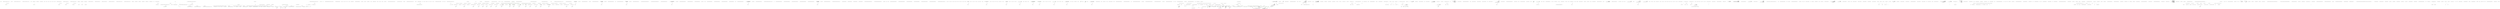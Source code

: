 digraph  {
d21 [cluster="Hangfire.BackgroundJob.Schedule<T>(System.Linq.Expressions.Expression<System.Action<T>>, System.TimeSpan)", color=green, community=1, label="var client = ClientFactory()", prediction=0, span="107-107"];
d20 [cluster="Hangfire.BackgroundJob.Schedule<T>(System.Linq.Expressions.Expression<System.Action<T>>, System.TimeSpan)", label="Entry Hangfire.BackgroundJob.Schedule<T>(System.Linq.Expressions.Expression<System.Action<T>>, System.TimeSpan)", span="105-105"];
d22 [cluster="Hangfire.BackgroundJob.Schedule<T>(System.Linq.Expressions.Expression<System.Action<T>>, System.TimeSpan)", color=green, community=0, label="return client.Schedule(methodCall, delay);", prediction=1, span="108-108"];
d8 [cluster="System.Func<TResult>.Invoke()", label="Entry System.Func<TResult>.Invoke()", span="0-0"];
d23 [cluster="Hangfire.BackgroundJob.Schedule<T>(System.Linq.Expressions.Expression<System.Action<T>>, System.TimeSpan)", label="Exit Hangfire.BackgroundJob.Schedule<T>(System.Linq.Expressions.Expression<System.Action<T>>, System.TimeSpan)", span="105-105"];
d24 [cluster="Hangfire.IBackgroundJobClient.Schedule<T>(System.Linq.Expressions.Expression<System.Action<T>>, System.TimeSpan)", label="Entry Hangfire.IBackgroundJobClient.Schedule<T>(System.Linq.Expressions.Expression<System.Action<T>>, System.TimeSpan)", span="85-85"];
d31 [cluster="Hangfire.BackgroundJob.Delete(string, string)", color=green, community=1, label="var client = ClientFactory()", prediction=2, span="137-137"];
d30 [cluster="Hangfire.BackgroundJob.Delete(string, string)", label="Entry Hangfire.BackgroundJob.Delete(string, string)", span="135-135"];
d32 [cluster="Hangfire.BackgroundJob.Delete(string, string)", color=green, community=0, label="return client.Delete(jobId, fromState);", prediction=3, span="138-138"];
d33 [cluster="Hangfire.BackgroundJob.Delete(string, string)", label="Exit Hangfire.BackgroundJob.Delete(string, string)", span="135-135"];
d34 [cluster="Hangfire.IBackgroundJobClient.Delete(string, string)", label="Entry Hangfire.IBackgroundJobClient.Delete(string, string)", span="195-195"];
d5 [cluster="Hangfire.BackgroundJob.Enqueue(System.Linq.Expressions.Expression<System.Action>)", label="var client = ClientFactory()", span="62-62"];
d11 [cluster="Hangfire.BackgroundJob.Enqueue<T>(System.Linq.Expressions.Expression<System.Action<T>>)", label="var client = ClientFactory()", span="78-78"];
d16 [cluster="Hangfire.BackgroundJob.Schedule(System.Linq.Expressions.Expression<System.Action>, System.TimeSpan)", label="var client = ClientFactory()", span="92-92"];
d26 [cluster="Hangfire.BackgroundJob.Delete(string)", label="var client = ClientFactory()", span="121-121"];
d36 [cluster="Hangfire.BackgroundJob.Requeue(string)", label="var client = ClientFactory()", span="150-150"];
d41 [cluster="Hangfire.BackgroundJob.Requeue(string, string)", label="var client = ClientFactory()", span="166-166"];
d4 [cluster="Hangfire.BackgroundJob.Enqueue(System.Linq.Expressions.Expression<System.Action>)", label="Entry Hangfire.BackgroundJob.Enqueue(System.Linq.Expressions.Expression<System.Action>)", span="60-60"];
d6 [cluster="Hangfire.BackgroundJob.Enqueue(System.Linq.Expressions.Expression<System.Action>)", label="return client.Enqueue(methodCall);", span="63-63"];
d10 [cluster="Hangfire.BackgroundJob.Enqueue<T>(System.Linq.Expressions.Expression<System.Action<T>>)", label="Entry Hangfire.BackgroundJob.Enqueue<T>(System.Linq.Expressions.Expression<System.Action<T>>)", span="76-76"];
d12 [cluster="Hangfire.BackgroundJob.Enqueue<T>(System.Linq.Expressions.Expression<System.Action<T>>)", label="return client.Enqueue(methodCall);", span="79-79"];
d15 [cluster="Hangfire.BackgroundJob.Schedule(System.Linq.Expressions.Expression<System.Action>, System.TimeSpan)", label="Entry Hangfire.BackgroundJob.Schedule(System.Linq.Expressions.Expression<System.Action>, System.TimeSpan)", span="90-90"];
d17 [cluster="Hangfire.BackgroundJob.Schedule(System.Linq.Expressions.Expression<System.Action>, System.TimeSpan)", label="return client.Schedule(methodCall, delay);", span="93-93"];
d25 [cluster="Hangfire.BackgroundJob.Delete(string)", label="Entry Hangfire.BackgroundJob.Delete(string)", span="119-119"];
d27 [cluster="Hangfire.BackgroundJob.Delete(string)", label="return client.Delete(jobId);", span="122-122"];
d35 [cluster="Hangfire.BackgroundJob.Requeue(string)", label="Entry Hangfire.BackgroundJob.Requeue(string)", span="148-148"];
d37 [cluster="Hangfire.BackgroundJob.Requeue(string)", label="return client.Requeue(jobId);", span="151-151"];
d40 [cluster="Hangfire.BackgroundJob.Requeue(string, string)", label="Entry Hangfire.BackgroundJob.Requeue(string, string)", span="164-164"];
d42 [cluster="Hangfire.BackgroundJob.Requeue(string, string)", label="return client.Requeue(jobId, fromState);", span="167-167"];
d7 [cluster="Hangfire.BackgroundJob.Enqueue(System.Linq.Expressions.Expression<System.Action>)", label="Exit Hangfire.BackgroundJob.Enqueue(System.Linq.Expressions.Expression<System.Action>)", span="60-60"];
d9 [cluster="Hangfire.IBackgroundJobClient.Enqueue(System.Linq.Expressions.Expression<System.Action>)", label="Entry Hangfire.IBackgroundJobClient.Enqueue(System.Linq.Expressions.Expression<System.Action>)", span="35-35"];
d13 [cluster="Hangfire.BackgroundJob.Enqueue<T>(System.Linq.Expressions.Expression<System.Action<T>>)", label="Exit Hangfire.BackgroundJob.Enqueue<T>(System.Linq.Expressions.Expression<System.Action<T>>)", span="76-76"];
d14 [cluster="Hangfire.IBackgroundJobClient.Enqueue<T>(System.Linq.Expressions.Expression<System.Action<T>>)", label="Entry Hangfire.IBackgroundJobClient.Enqueue<T>(System.Linq.Expressions.Expression<System.Action<T>>)", span="53-53"];
d18 [cluster="Hangfire.BackgroundJob.Schedule(System.Linq.Expressions.Expression<System.Action>, System.TimeSpan)", label="Exit Hangfire.BackgroundJob.Schedule(System.Linq.Expressions.Expression<System.Action>, System.TimeSpan)", span="90-90"];
d19 [cluster="Hangfire.IBackgroundJobClient.Schedule(System.Linq.Expressions.Expression<System.Action>, System.TimeSpan)", label="Entry Hangfire.IBackgroundJobClient.Schedule(System.Linq.Expressions.Expression<System.Action>, System.TimeSpan)", span="68-68"];
d28 [cluster="Hangfire.BackgroundJob.Delete(string)", label="Exit Hangfire.BackgroundJob.Delete(string)", span="119-119"];
d29 [cluster="Hangfire.IBackgroundJobClient.Delete(string)", label="Entry Hangfire.IBackgroundJobClient.Delete(string)", span="166-166"];
d38 [cluster="Hangfire.BackgroundJob.Requeue(string)", label="Exit Hangfire.BackgroundJob.Requeue(string)", span="148-148"];
d39 [cluster="Hangfire.IBackgroundJobClient.Requeue(string)", label="Entry Hangfire.IBackgroundJobClient.Requeue(string)", span="211-211"];
d43 [cluster="Hangfire.BackgroundJob.Requeue(string, string)", label="Exit Hangfire.BackgroundJob.Requeue(string, string)", span="164-164"];
d44 [cluster="Hangfire.IBackgroundJobClient.Requeue(string, string)", label="Entry Hangfire.IBackgroundJobClient.Requeue(string, string)", span="227-227"];
m0_5 [cluster="HangFire.RabbitMQ.RabbitMqJobQueue.RabbitMqJobQueue(System.Collections.Generic.IEnumerable<string>, ConnectionFactory)", file="BackgroundJobClientExtensions.cs", label="_queues = queues", span="28-28"];
m0_11 [cluster="Hangfire.BackgroundJobClientExtensions.Enqueue<T>(Hangfire.IBackgroundJobClient, System.Linq.Expressions.Expression<System.Action<T>>)", file="BackgroundJobClientExtensions.cs", label="return client.Create(methodCall, new EnqueuedState());", span="57-57"];
m0_15 [cluster="Hangfire.BackgroundJobClientExtensions.Schedule(Hangfire.IBackgroundJobClient, System.Linq.Expressions.Expression<System.Action>, System.TimeSpan)", file="BackgroundJobClientExtensions.cs", label="client == null", span="70-70"];
m0_16 [cluster="Hangfire.BackgroundJobClientExtensions.Schedule(Hangfire.IBackgroundJobClient, System.Linq.Expressions.Expression<System.Action>, System.TimeSpan)", file="BackgroundJobClientExtensions.cs", label="throw new ArgumentNullException(''client'');", span="70-70"];
m0_18 [cluster="Hangfire.BackgroundJobClientExtensions.Schedule(Hangfire.IBackgroundJobClient, System.Linq.Expressions.Expression<System.Action>, System.TimeSpan)", file="BackgroundJobClientExtensions.cs", label="Exit Hangfire.BackgroundJobClientExtensions.Schedule(Hangfire.IBackgroundJobClient, System.Linq.Expressions.Expression<System.Action>, System.TimeSpan)", span="68-68"];
m0_19 [cluster="Hangfire.States.ScheduledState.ScheduledState(System.TimeSpan)", file="BackgroundJobClientExtensions.cs", label="Entry Hangfire.States.ScheduledState.ScheduledState(System.TimeSpan)", span="27-27"];
m0_20 [cluster="Hangfire.BackgroundJobClientExtensions.Schedule<T>(Hangfire.IBackgroundJobClient, System.Linq.Expressions.Expression<System.Action<T>>, System.TimeSpan)", file="BackgroundJobClientExtensions.cs", label="Entry Hangfire.BackgroundJobClientExtensions.Schedule<T>(Hangfire.IBackgroundJobClient, System.Linq.Expressions.Expression<System.Action<T>>, System.TimeSpan)", span="85-85"];
m0_17 [cluster="Hangfire.BackgroundJobClientExtensions.Schedule(Hangfire.IBackgroundJobClient, System.Linq.Expressions.Expression<System.Action>, System.TimeSpan)", file="BackgroundJobClientExtensions.cs", label="return client.Create(methodCall, new ScheduledState(delay));", span="72-72"];
m0_21 [cluster="Hangfire.BackgroundJobClientExtensions.Schedule<T>(Hangfire.IBackgroundJobClient, System.Linq.Expressions.Expression<System.Action<T>>, System.TimeSpan)", color=green, community=0, file="BackgroundJobClientExtensions.cs", label="client == null", prediction=4, span="87-87"];
m0_22 [cluster="Hangfire.BackgroundJobClientExtensions.Schedule<T>(Hangfire.IBackgroundJobClient, System.Linq.Expressions.Expression<System.Action<T>>, System.TimeSpan)", color=green, community=0, file="BackgroundJobClientExtensions.cs", label="throw new ArgumentNullException(''client'');", prediction=5, span="87-87"];
m0_23 [cluster="Hangfire.BackgroundJobClientExtensions.Schedule<T>(Hangfire.IBackgroundJobClient, System.Linq.Expressions.Expression<System.Action<T>>, System.TimeSpan)", color=green, community=0, file="BackgroundJobClientExtensions.cs", label="return client.Create(methodCall, new ScheduledState(delay));", prediction=6, span="89-89"];
m0_26 [cluster="Hangfire.BackgroundJobClientExtensions.Create(Hangfire.IBackgroundJobClient, System.Linq.Expressions.Expression<System.Action>, Hangfire.States.IState)", file="BackgroundJobClientExtensions.cs", label="client == null", span="105-105"];
m0_29 [cluster="Hangfire.BackgroundJobClientExtensions.Create(Hangfire.IBackgroundJobClient, System.Linq.Expressions.Expression<System.Action>, Hangfire.States.IState)", file="BackgroundJobClientExtensions.cs", label="Exit Hangfire.BackgroundJobClientExtensions.Create(Hangfire.IBackgroundJobClient, System.Linq.Expressions.Expression<System.Action>, Hangfire.States.IState)", span="100-100"];
m0_24 [cluster="Hangfire.BackgroundJobClientExtensions.Schedule<T>(Hangfire.IBackgroundJobClient, System.Linq.Expressions.Expression<System.Action<T>>, System.TimeSpan)", file="BackgroundJobClientExtensions.cs", label="Exit Hangfire.BackgroundJobClientExtensions.Schedule<T>(Hangfire.IBackgroundJobClient, System.Linq.Expressions.Expression<System.Action<T>>, System.TimeSpan)", span="85-85"];
m0_25 [cluster="Hangfire.BackgroundJobClientExtensions.Create(Hangfire.IBackgroundJobClient, System.Linq.Expressions.Expression<System.Action>, Hangfire.States.IState)", file="BackgroundJobClientExtensions.cs", label="Entry Hangfire.BackgroundJobClientExtensions.Create(Hangfire.IBackgroundJobClient, System.Linq.Expressions.Expression<System.Action>, Hangfire.States.IState)", span="100-100"];
m0_28 [cluster="Hangfire.BackgroundJobClientExtensions.Create(Hangfire.IBackgroundJobClient, System.Linq.Expressions.Expression<System.Action>, Hangfire.States.IState)", file="BackgroundJobClientExtensions.cs", label="return client.Create(Job.FromExpression(methodCall), state);", span="107-107"];
m0_30 [cluster="Hangfire.Common.Job.FromExpression(System.Linq.Expressions.Expression<System.Action>)", file="BackgroundJobClientExtensions.cs", label="Entry Hangfire.Common.Job.FromExpression(System.Linq.Expressions.Expression<System.Action>)", span="148-148"];
m0_31 [cluster="Hangfire.IBackgroundJobClient.Create(Hangfire.Common.Job, Hangfire.States.IState)", file="BackgroundJobClientExtensions.cs", label="Entry Hangfire.IBackgroundJobClient.Create(Hangfire.Common.Job, Hangfire.States.IState)", span="41-41"];
m0_45 [cluster="Hangfire.BackgroundJobClientExtensions.Delete(Hangfire.IBackgroundJobClient, string)", file="BackgroundJobClientExtensions.cs", label="return Delete(client, jobId, null);", span="168-168"];
m0_73 [cluster="Unk.CreateModel", file="BackgroundJobClientExtensions.cs", label="Entry Unk.CreateModel", span=""];
m0_6 [cluster="HangFire.RabbitMQ.RabbitMqJobQueue.RabbitMqJobQueue(System.Collections.Generic.IEnumerable<string>, ConnectionFactory)", file="BackgroundJobClientExtensions.cs", label="_factory = factory", span="29-29"];
m0_57 [cluster="Unk.Dispose", file="BackgroundJobClientExtensions.cs", label="Entry Unk.Dispose", span=""];
m0_59 [cluster="HangFire.RabbitMQ.RabbitMqJobQueue.CreateChannel()", file="BackgroundJobClientExtensions.cs", label="_channel != null && _channel.IsOpen && _connection.IsOpen", span="105-105"];
m0_58 [cluster="HangFire.RabbitMQ.RabbitMqJobQueue.CreateChannel()", file="BackgroundJobClientExtensions.cs", label=ConsumerLock, span="103-103"];
m0_60 [cluster="HangFire.RabbitMQ.RabbitMqJobQueue.CreateChannel()", file="BackgroundJobClientExtensions.cs", label="return;", span="105-105"];
m0_61 [cluster="HangFire.RabbitMQ.RabbitMqJobQueue.CreateChannel()", file="BackgroundJobClientExtensions.cs", label="_channel != null && _channel.IsOpen", span="107-107"];
m0_62 [cluster="HangFire.RabbitMQ.RabbitMqJobQueue.CreateChannel()", file="BackgroundJobClientExtensions.cs", label="_channel.Abort()", span="107-107"];
m0_44 [cluster="Unk.SetPersistent", file="BackgroundJobClientExtensions.cs", label="Entry Unk.SetPersistent", span=""];
m0_46 [cluster="HangFire.RabbitMQ.RabbitMqJobQueue.Dispose()", file="BackgroundJobClientExtensions.cs", label="Entry HangFire.RabbitMQ.RabbitMqJobQueue.Dispose()", span="86-86"];
m0_56 [cluster="Hangfire.BackgroundJobClientExtensions.Requeue(Hangfire.IBackgroundJobClient, string)", file="BackgroundJobClientExtensions.cs", label="Exit Hangfire.BackgroundJobClientExtensions.Requeue(Hangfire.IBackgroundJobClient, string)", span="211-211"];
m0_14 [cluster="Hangfire.BackgroundJobClientExtensions.Schedule(Hangfire.IBackgroundJobClient, System.Linq.Expressions.Expression<System.Action>, System.TimeSpan)", file="BackgroundJobClientExtensions.cs", label="Entry Hangfire.BackgroundJobClientExtensions.Schedule(Hangfire.IBackgroundJobClient, System.Linq.Expressions.Expression<System.Action>, System.TimeSpan)", span="68-68"];
m0_63 [cluster="HangFire.RabbitMQ.RabbitMqJobQueue.CreateChannel()", file="BackgroundJobClientExtensions.cs", label="!_connection.IsOpen", span="108-108"];
m0_64 [cluster="HangFire.RabbitMQ.RabbitMqJobQueue.CreateChannel()", file="BackgroundJobClientExtensions.cs", label="_connection = _factory.CreateConnection()", span="108-108"];
m0_65 [cluster="HangFire.RabbitMQ.RabbitMqJobQueue.CreateChannel()", file="BackgroundJobClientExtensions.cs", label="_channel = _connection.CreateModel()", span="110-110"];
m0_66 [cluster="HangFire.RabbitMQ.RabbitMqJobQueue.CreateChannel()", file="BackgroundJobClientExtensions.cs", label="_channel.BasicQos(0, 1, false)", span="111-111"];
m0_67 [cluster="HangFire.RabbitMQ.RabbitMqJobQueue.CreateChannel()", file="BackgroundJobClientExtensions.cs", label="var properties = _channel.CreateBasicProperties()", span="113-113"];
m0_68 [cluster="HangFire.RabbitMQ.RabbitMqJobQueue.CreateChannel()", file="BackgroundJobClientExtensions.cs", label="properties.SetPersistent(true)", span="114-114"];
m0_69 [cluster="HangFire.RabbitMQ.RabbitMqJobQueue.CreateChannel()", file="BackgroundJobClientExtensions.cs", label=_queues, span="117-117"];
m0_70 [cluster="HangFire.RabbitMQ.RabbitMqJobQueue.CreateChannel()", file="BackgroundJobClientExtensions.cs", label="_channel.QueueDeclare(queue, true, false, false, null)", span="118-118"];
m0_71 [cluster="HangFire.RabbitMQ.RabbitMqJobQueue.CreateChannel()", file="BackgroundJobClientExtensions.cs", label="Exit HangFire.RabbitMQ.RabbitMqJobQueue.CreateChannel()", span="101-101"];
m0_47 [cluster="Hangfire.BackgroundJobClientExtensions.Delete(Hangfire.IBackgroundJobClient, string, string)", file="BackgroundJobClientExtensions.cs", label="Entry Hangfire.BackgroundJobClientExtensions.Delete(Hangfire.IBackgroundJobClient, string, string)", span="195-195"];
m0_48 [cluster="Hangfire.BackgroundJobClientExtensions.Delete(Hangfire.IBackgroundJobClient, string, string)", file="BackgroundJobClientExtensions.cs", label="client == null", span="197-197"];
m0_51 [cluster="Hangfire.BackgroundJobClientExtensions.Delete(Hangfire.IBackgroundJobClient, string, string)", file="BackgroundJobClientExtensions.cs", label="return client.ChangeState(jobId, state, fromState);", span="200-200"];
m0_49 [cluster="Hangfire.BackgroundJobClientExtensions.Delete(Hangfire.IBackgroundJobClient, string, string)", file="BackgroundJobClientExtensions.cs", label="throw new ArgumentNullException(''client'');", span="197-197"];
m0_50 [cluster="Hangfire.BackgroundJobClientExtensions.Delete(Hangfire.IBackgroundJobClient, string, string)", file="BackgroundJobClientExtensions.cs", label="var state = new DeletedState()", span="199-199"];
m0_52 [cluster="Hangfire.BackgroundJobClientExtensions.Delete(Hangfire.IBackgroundJobClient, string, string)", file="BackgroundJobClientExtensions.cs", label="Exit Hangfire.BackgroundJobClientExtensions.Delete(Hangfire.IBackgroundJobClient, string, string)", span="195-195"];
m0_53 [cluster="Hangfire.States.DeletedState.DeletedState()", file="BackgroundJobClientExtensions.cs", label="Entry Hangfire.States.DeletedState.DeletedState()", span="27-27"];
m0_54 [cluster="Hangfire.BackgroundJobClientExtensions.Requeue(Hangfire.IBackgroundJobClient, string)", file="BackgroundJobClientExtensions.cs", label="Entry Hangfire.BackgroundJobClientExtensions.Requeue(Hangfire.IBackgroundJobClient, string)", span="211-211"];
m0_55 [cluster="Hangfire.BackgroundJobClientExtensions.Requeue(Hangfire.IBackgroundJobClient, string)", file="BackgroundJobClientExtensions.cs", label="return Requeue(client, jobId, null);", span="213-213"];
m0_38 [cluster="HangFire.RabbitMQ.RabbitMqJobQueue.Enqueue(string, string)", file="BackgroundJobClientExtensions.cs", label="var properties = _channel.CreateBasicProperties()", span="80-80"];
m0_40 [cluster="HangFire.RabbitMQ.RabbitMqJobQueue.Enqueue(string, string)", file="BackgroundJobClientExtensions.cs", label="_channel.BasicPublish('''', queue, properties, body)", span="83-83"];
m0_39 [cluster="HangFire.RabbitMQ.RabbitMqJobQueue.Enqueue(string, string)", file="BackgroundJobClientExtensions.cs", label="properties.SetPersistent(true)", span="81-81"];
m0_41 [cluster="HangFire.RabbitMQ.RabbitMqJobQueue.Enqueue(string, string)", file="BackgroundJobClientExtensions.cs", label="Exit HangFire.RabbitMQ.RabbitMqJobQueue.Enqueue(string, string)", span="77-77"];
m0_42 [cluster="System.Text.Encoding.GetBytes(string)", file="BackgroundJobClientExtensions.cs", label="Entry System.Text.Encoding.GetBytes(string)", span="0-0"];
m0_95 [cluster="System.Collections.Concurrent.ConcurrentDictionary<TKey, TValue>.AddOrUpdate(TKey, TValue, System.Func<TKey, TValue, TValue>)", file="BackgroundJobClientExtensions.cs", label="Entry System.Collections.Concurrent.ConcurrentDictionary<TKey, TValue>.AddOrUpdate(TKey, TValue, System.Func<TKey, TValue, TValue>)", span="0-0"];
m0_13 [cluster="System.Collections.Concurrent.ConcurrentDictionary<TKey, TValue>.ConcurrentDictionary()", file="BackgroundJobClientExtensions.cs", label="Entry System.Collections.Concurrent.ConcurrentDictionary<TKey, TValue>.ConcurrentDictionary()", span="0-0"];
m0_94 [cluster="QueueingBasicConsumer.cstr", file="BackgroundJobClientExtensions.cs", label="Entry QueueingBasicConsumer.cstr", span=""];
m0_8 [cluster="HangFire.RabbitMQ.RabbitMqJobQueue.RabbitMqJobQueue(System.Collections.Generic.IEnumerable<string>, ConnectionFactory)", file="BackgroundJobClientExtensions.cs", label="_consumers = new ConcurrentDictionary<string, QueueingBasicConsumer>()", span="31-31"];
m0_10 [cluster="HangFire.RabbitMQ.RabbitMqJobQueue.RabbitMqJobQueue(System.Collections.Generic.IEnumerable<string>, ConnectionFactory)", file="BackgroundJobClientExtensions.cs", label="Exit HangFire.RabbitMQ.RabbitMqJobQueue.RabbitMqJobQueue(System.Collections.Generic.IEnumerable<string>, ConnectionFactory)", span="23-23"];
m0_9 [cluster="HangFire.RabbitMQ.RabbitMqJobQueue.RabbitMqJobQueue(System.Collections.Generic.IEnumerable<string>, ConnectionFactory)", file="BackgroundJobClientExtensions.cs", label="CreateChannel()", span="33-33"];
m0_12 [cluster="Unk.CreateConnection", file="BackgroundJobClientExtensions.cs", label="Entry Unk.CreateConnection", span=""];
m0_32 [cluster="System.Threading.CancellationToken.ThrowIfCancellationRequested()", file="BackgroundJobClientExtensions.cs", label="Entry System.Threading.CancellationToken.ThrowIfCancellationRequested()", span="0-0"];
m0_33 [cluster="HangFire.RabbitMQ.RabbitMqJobQueue.GetConsumerForQueue(string, System.Threading.CancellationToken)", color=green, community=0, file="BackgroundJobClientExtensions.cs", label="Entry HangFire.RabbitMQ.RabbitMqJobQueue.GetConsumerForQueue(string, System.Threading.CancellationToken)", prediction=7, span="122-122"];
m0_34 [cluster="Unk.Dequeue", color=green, community=0, file="BackgroundJobClientExtensions.cs", label="Entry Unk.Dequeue", prediction=8, span=""];
m0_35 [cluster="HangFire.RabbitMQ.RabbitMqFetchedJob.RabbitMqFetchedJob(BasicDeliverEventArgs, ref IModel)", color=green, community=0, file="BackgroundJobClientExtensions.cs", label="Entry HangFire.RabbitMQ.RabbitMqFetchedJob.RabbitMqFetchedJob(BasicDeliverEventArgs, ref IModel)", prediction=9, span="15-15"];
m0_36 [cluster="HangFire.RabbitMQ.RabbitMqJobQueue.Enqueue(string, string)", file="BackgroundJobClientExtensions.cs", label="Entry HangFire.RabbitMQ.RabbitMqJobQueue.Enqueue(string, string)", span="77-77"];
m0_75 [cluster="Unk.QueueDeclare", file="BackgroundJobClientExtensions.cs", label="Entry Unk.QueueDeclare", span=""];
m0_37 [cluster="Hangfire.Common.Job.FromExpression<T>(System.Linq.Expressions.Expression<System.Action<T>>)", file="BackgroundJobClientExtensions.cs", label="Entry Hangfire.Common.Job.FromExpression<T>(System.Linq.Expressions.Expression<System.Action<T>>)", span="175-175"];
m0_76 [cluster="HangFire.RabbitMQ.RabbitMqJobQueue.GetConsumerForQueue(string, System.Threading.CancellationToken)", file="BackgroundJobClientExtensions.cs", label="QueueingBasicConsumer consumer", span="124-124"];
m0_77 [cluster="HangFire.RabbitMQ.RabbitMqJobQueue.GetConsumerForQueue(string, System.Threading.CancellationToken)", file="BackgroundJobClientExtensions.cs", label="cancellationToken.ThrowIfCancellationRequested()", span="126-126"];
m0_78 [cluster="HangFire.RabbitMQ.RabbitMqJobQueue.GetConsumerForQueue(string, System.Threading.CancellationToken)", file="BackgroundJobClientExtensions.cs", label="!_consumers.TryGetValue(queue, out consumer)", span="128-128"];
m0_80 [cluster="HangFire.RabbitMQ.RabbitMqJobQueue.GetConsumerForQueue(string, System.Threading.CancellationToken)", file="BackgroundJobClientExtensions.cs", label="!_consumers.TryGetValue(queue, out consumer)", span="133-133"];
m0_82 [cluster="HangFire.RabbitMQ.RabbitMqJobQueue.GetConsumerForQueue(string, System.Threading.CancellationToken)", file="BackgroundJobClientExtensions.cs", label="_consumers.AddOrUpdate(queue, consumer, (dq, dc) => consumer)", span="136-136"];
m0_83 [cluster="HangFire.RabbitMQ.RabbitMqJobQueue.GetConsumerForQueue(string, System.Threading.CancellationToken)", file="BackgroundJobClientExtensions.cs", label="_channel.BasicConsume(queue, false, ''HangFire.RabbitMq.'' + Thread.CurrentThread.Name, consumer)", span="137-137"];
m0_88 [cluster="HangFire.RabbitMQ.RabbitMqJobQueue.GetConsumerForQueue(string, System.Threading.CancellationToken)", file="BackgroundJobClientExtensions.cs", label="_consumers.AddOrUpdate(queue, newConsumer, (dq, dc) => newConsumer)", span="152-152"];
m0_89 [cluster="HangFire.RabbitMQ.RabbitMqJobQueue.GetConsumerForQueue(string, System.Threading.CancellationToken)", file="BackgroundJobClientExtensions.cs", label="_channel.BasicConsume(queue, false, ''HangFire.RabbitMq.'' + Thread.CurrentThread.Name, newConsumer)", span="153-153"];
m0_79 [cluster="HangFire.RabbitMQ.RabbitMqJobQueue.GetConsumerForQueue(string, System.Threading.CancellationToken)", file="BackgroundJobClientExtensions.cs", label=ConsumerLock, span="131-131"];
m0_84 [cluster="HangFire.RabbitMQ.RabbitMqJobQueue.GetConsumerForQueue(string, System.Threading.CancellationToken)", file="BackgroundJobClientExtensions.cs", label="consumer.Model.IsClosed", span="144-144"];
m0_86 [cluster="HangFire.RabbitMQ.RabbitMqJobQueue.GetConsumerForQueue(string, System.Threading.CancellationToken)", file="BackgroundJobClientExtensions.cs", label="consumer.Model.IsClosed", span="148-148"];
m0_91 [cluster="HangFire.RabbitMQ.RabbitMqJobQueue.GetConsumerForQueue(string, System.Threading.CancellationToken)", file="BackgroundJobClientExtensions.cs", label="return consumer;", span="160-160"];
m0_81 [cluster="HangFire.RabbitMQ.RabbitMqJobQueue.GetConsumerForQueue(string, System.Threading.CancellationToken)", file="BackgroundJobClientExtensions.cs", label="consumer = new QueueingBasicConsumer(_channel)", span="135-135"];
m0_85 [cluster="HangFire.RabbitMQ.RabbitMqJobQueue.GetConsumerForQueue(string, System.Threading.CancellationToken)", file="BackgroundJobClientExtensions.cs", label=ConsumerLock, span="146-146"];
m0_87 [cluster="HangFire.RabbitMQ.RabbitMqJobQueue.GetConsumerForQueue(string, System.Threading.CancellationToken)", file="BackgroundJobClientExtensions.cs", label="var newConsumer = new QueueingBasicConsumer(_channel)", span="151-151"];
m0_90 [cluster="HangFire.RabbitMQ.RabbitMqJobQueue.GetConsumerForQueue(string, System.Threading.CancellationToken)", file="BackgroundJobClientExtensions.cs", label="consumer = newConsumer", span="154-154"];
m0_92 [cluster="HangFire.RabbitMQ.RabbitMqJobQueue.GetConsumerForQueue(string, System.Threading.CancellationToken)", file="BackgroundJobClientExtensions.cs", label="Exit HangFire.RabbitMQ.RabbitMqJobQueue.GetConsumerForQueue(string, System.Threading.CancellationToken)", span="122-122"];
m0_100 [cluster="lambda expression", file="BackgroundJobClientExtensions.cs", label="Entry lambda expression", span="152-152"];
m0_98 [cluster="lambda expression", file="BackgroundJobClientExtensions.cs", label=consumer, span="136-136"];
m0_97 [cluster="lambda expression", file="BackgroundJobClientExtensions.cs", label="Entry lambda expression", span="136-136"];
m0_101 [cluster="lambda expression", file="BackgroundJobClientExtensions.cs", label=newConsumer, span="152-152"];
m0_99 [cluster="lambda expression", file="BackgroundJobClientExtensions.cs", label="Exit lambda expression", span="136-136"];
m0_102 [cluster="lambda expression", file="BackgroundJobClientExtensions.cs", label="Exit lambda expression", span="152-152"];
m0_0 [cluster="HangFire.RabbitMQ.RabbitMqJobQueue.RabbitMqJobQueue(System.Collections.Generic.IEnumerable<string>, ConnectionFactory)", file="BackgroundJobClientExtensions.cs", label="Entry HangFire.RabbitMQ.RabbitMqJobQueue.RabbitMqJobQueue(System.Collections.Generic.IEnumerable<string>, ConnectionFactory)", span="23-23"];
m0_2 [cluster="HangFire.RabbitMQ.RabbitMqJobQueue.RabbitMqJobQueue(System.Collections.Generic.IEnumerable<string>, ConnectionFactory)", file="BackgroundJobClientExtensions.cs", label="throw new ArgumentNullException(''queues'');", span="25-25"];
m0_1 [cluster="HangFire.RabbitMQ.RabbitMqJobQueue.RabbitMqJobQueue(System.Collections.Generic.IEnumerable<string>, ConnectionFactory)", file="BackgroundJobClientExtensions.cs", label="queues == null", span="25-25"];
m0_3 [cluster="HangFire.RabbitMQ.RabbitMqJobQueue.RabbitMqJobQueue(System.Collections.Generic.IEnumerable<string>, ConnectionFactory)", file="BackgroundJobClientExtensions.cs", label="factory == null", span="26-26"];
m0_4 [cluster="HangFire.RabbitMQ.RabbitMqJobQueue.RabbitMqJobQueue(System.Collections.Generic.IEnumerable<string>, ConnectionFactory)", file="BackgroundJobClientExtensions.cs", label="throw new ArgumentNullException(''factory'');", span="26-26"];
m0_7 [cluster="Hangfire.IBackgroundJobClient.Create(System.Linq.Expressions.Expression<System.Action>, Hangfire.States.IState)", file="BackgroundJobClientExtensions.cs", label="Entry Hangfire.IBackgroundJobClient.Create(System.Linq.Expressions.Expression<System.Action>, Hangfire.States.IState)", span="100-100"];
m0_43 [cluster="Hangfire.IBackgroundJobClient.ChangeState(string, Hangfire.States.IState, string)", file="BackgroundJobClientExtensions.cs", label="Entry Hangfire.IBackgroundJobClient.ChangeState(string, Hangfire.States.IState, string)", span="54-54"];
m0_93 [cluster="System.Collections.Concurrent.ConcurrentDictionary<TKey, TValue>.TryGetValue(TKey, out TValue)", file="BackgroundJobClientExtensions.cs", label="Entry System.Collections.Concurrent.ConcurrentDictionary<TKey, TValue>.TryGetValue(TKey, out TValue)", span="0-0"];
m0_96 [cluster="Unk.BasicConsume", file="BackgroundJobClientExtensions.cs", label="Entry Unk.BasicConsume", span=""];
m0_72 [cluster="Unk.Abort", file="BackgroundJobClientExtensions.cs", label="Entry Unk.Abort", span=""];
m0_74 [cluster="Unk.BasicQos", file="BackgroundJobClientExtensions.cs", label="Entry Unk.BasicQos", span=""];
m0_103 [file="BackgroundJobClientExtensions.cs", label="HangFire.RabbitMQ.RabbitMqJobQueue", span=""];
m0_104 [file="BackgroundJobClientExtensions.cs", label=consumer, span=""];
m0_105 [file="BackgroundJobClientExtensions.cs", label=newConsumer, span=""];
m1_191 [cluster="Hangfire.Core.Tests.BackgroundJobClientExtensionsFacts.Requeue_ChangesTheStateOfAJob_ToEnqueued()", file="BackgroundJobClientExtensionsFacts.cs", label="Entry Hangfire.Core.Tests.BackgroundJobClientExtensionsFacts.Requeue_ChangesTheStateOfAJob_ToEnqueued()", span="192-192"];
m1_192 [cluster="Hangfire.Core.Tests.BackgroundJobClientExtensionsFacts.Requeue_ChangesTheStateOfAJob_ToEnqueued()", file="BackgroundJobClientExtensionsFacts.cs", label="_client.Object.Requeue(JobId)", span="194-194"];
m1_193 [cluster="Hangfire.Core.Tests.BackgroundJobClientExtensionsFacts.Requeue_ChangesTheStateOfAJob_ToEnqueued()", file="BackgroundJobClientExtensionsFacts.cs", label="_client.Verify(x => x.ChangeState(JobId, It.IsAny<EnqueuedState>(), null))", span="196-196"];
m1_194 [cluster="Hangfire.Core.Tests.BackgroundJobClientExtensionsFacts.Requeue_ChangesTheStateOfAJob_ToEnqueued()", file="BackgroundJobClientExtensionsFacts.cs", label="Exit Hangfire.Core.Tests.BackgroundJobClientExtensionsFacts.Requeue_ChangesTheStateOfAJob_ToEnqueued()", span="192-192"];
m1_153 [cluster="Hangfire.Core.Tests.BackgroundJobClientExtensionsFacts.ChangeState_WithoutFromState_CallsItsOverload()", file="BackgroundJobClientExtensionsFacts.cs", label="Entry Hangfire.Core.Tests.BackgroundJobClientExtensionsFacts.ChangeState_WithoutFromState_CallsItsOverload()", span="144-144"];
m1_154 [cluster="Hangfire.Core.Tests.BackgroundJobClientExtensionsFacts.ChangeState_WithoutFromState_CallsItsOverload()", file="BackgroundJobClientExtensionsFacts.cs", label="_client.Object.ChangeState(''job-id'', _state.Object)", span="146-146"];
m1_155 [cluster="Hangfire.Core.Tests.BackgroundJobClientExtensionsFacts.ChangeState_WithoutFromState_CallsItsOverload()", file="BackgroundJobClientExtensionsFacts.cs", label="_client.Verify(x => x.ChangeState(''job-id'', _state.Object, null))", span="148-148"];
m1_156 [cluster="Hangfire.Core.Tests.BackgroundJobClientExtensionsFacts.ChangeState_WithoutFromState_CallsItsOverload()", file="BackgroundJobClientExtensionsFacts.cs", label="Exit Hangfire.Core.Tests.BackgroundJobClientExtensionsFacts.ChangeState_WithoutFromState_CallsItsOverload()", span="144-144"];
m1_5 [cluster="Mock<IState>.cstr", file="BackgroundJobClientExtensionsFacts.cs", label="Entry Mock<IState>.cstr", span=""];
m1_128 [cluster="Hangfire.BackgroundJobClientExtensions.Schedule<T>(Hangfire.IBackgroundJobClient, System.Linq.Expressions.Expression<System.Action<T>>, System.TimeSpan)", file="BackgroundJobClientExtensionsFacts.cs", label="Entry Hangfire.BackgroundJobClientExtensions.Schedule<T>(Hangfire.IBackgroundJobClient, System.Linq.Expressions.Expression<System.Action<T>>, System.TimeSpan)", span="85-85"];
m1_160 [cluster="Hangfire.Core.Tests.BackgroundJobClientExtensionsFacts.Delete_ThrowsAnException_WhenClientIsNull()", file="BackgroundJobClientExtensionsFacts.cs", label="Entry Hangfire.Core.Tests.BackgroundJobClientExtensionsFacts.Delete_ThrowsAnException_WhenClientIsNull()", span="152-152"];
m1_161 [cluster="Hangfire.Core.Tests.BackgroundJobClientExtensionsFacts.Delete_ThrowsAnException_WhenClientIsNull()", file="BackgroundJobClientExtensionsFacts.cs", label="var exception = Assert.Throws<ArgumentNullException>(\r\n                () => BackgroundJobClientExtensions.Delete(null, JobId))", span="154-155"];
m1_162 [cluster="Hangfire.Core.Tests.BackgroundJobClientExtensionsFacts.Delete_ThrowsAnException_WhenClientIsNull()", color=green, community=0, file="BackgroundJobClientExtensionsFacts.cs", label="Assert.Equal(''client'', exception.ParamName)", prediction=10, span="157-157"];
m1_163 [cluster="Hangfire.Core.Tests.BackgroundJobClientExtensionsFacts.Delete_ThrowsAnException_WhenClientIsNull()", file="BackgroundJobClientExtensionsFacts.cs", label="Exit Hangfire.Core.Tests.BackgroundJobClientExtensionsFacts.Delete_ThrowsAnException_WhenClientIsNull()", span="152-152"];
m1_4 [cluster="Mock<IBackgroundJobClient>.cstr", file="BackgroundJobClientExtensionsFacts.cs", label="Entry Mock<IBackgroundJobClient>.cstr", span=""];
m1_6 [cluster="Hangfire.Core.Tests.BackgroundJobClientExtensionsFacts.StaticCreate_ThrowsAnException_WhenClientIsNull()", file="BackgroundJobClientExtensionsFacts.cs", label="Entry Hangfire.Core.Tests.BackgroundJobClientExtensionsFacts.StaticCreate_ThrowsAnException_WhenClientIsNull()", span="22-22"];
m1_7 [cluster="Hangfire.Core.Tests.BackgroundJobClientExtensionsFacts.StaticCreate_ThrowsAnException_WhenClientIsNull()", file="BackgroundJobClientExtensionsFacts.cs", label="var exception = Assert.Throws<ArgumentNullException>(\r\n                () => BackgroundJobClientExtensions.Create(\r\n                    null, () => StaticMethod(), _state.Object))", span="24-26"];
m1_8 [cluster="Hangfire.Core.Tests.BackgroundJobClientExtensionsFacts.StaticCreate_ThrowsAnException_WhenClientIsNull()", file="BackgroundJobClientExtensionsFacts.cs", label="Assert.Equal(''client'', exception.ParamName)", span="28-28"];
m1_9 [cluster="Hangfire.Core.Tests.BackgroundJobClientExtensionsFacts.StaticCreate_ThrowsAnException_WhenClientIsNull()", file="BackgroundJobClientExtensionsFacts.cs", label="Exit Hangfire.Core.Tests.BackgroundJobClientExtensionsFacts.StaticCreate_ThrowsAnException_WhenClientIsNull()", span="22-22"];
m1_11 [cluster="Unk.Equal", file="BackgroundJobClientExtensionsFacts.cs", label="Entry Unk.Equal", span=""];
m1_52 [cluster="Hangfire.Core.Tests.BackgroundJobClientExtensionsFacts.StaticEnqueue_ThrowsAnException_WhenClientIsNull()", file="BackgroundJobClientExtensionsFacts.cs", label="Entry Hangfire.Core.Tests.BackgroundJobClientExtensionsFacts.StaticEnqueue_ThrowsAnException_WhenClientIsNull()", span="58-58"];
m1_53 [cluster="Hangfire.Core.Tests.BackgroundJobClientExtensionsFacts.StaticEnqueue_ThrowsAnException_WhenClientIsNull()", file="BackgroundJobClientExtensionsFacts.cs", label="var exception = Assert.Throws<ArgumentNullException>(\r\n                () => BackgroundJobClientExtensions.Enqueue(\r\n                    null, () => StaticMethod()))", span="60-62"];
m1_54 [cluster="Hangfire.Core.Tests.BackgroundJobClientExtensionsFacts.StaticEnqueue_ThrowsAnException_WhenClientIsNull()", file="BackgroundJobClientExtensionsFacts.cs", label="Assert.Equal(''client'', exception.ParamName)", span="64-64"];
m1_55 [cluster="Hangfire.Core.Tests.BackgroundJobClientExtensionsFacts.StaticEnqueue_ThrowsAnException_WhenClientIsNull()", file="BackgroundJobClientExtensionsFacts.cs", label="Exit Hangfire.Core.Tests.BackgroundJobClientExtensionsFacts.StaticEnqueue_ThrowsAnException_WhenClientIsNull()", span="58-58"];
m1_199 [cluster="Hangfire.Core.Tests.BackgroundJobClientExtensionsFacts.Requeue_WithFromState_ChangesTheStateOfAJob_ToEnqueued_FromTheGivenState()", file="BackgroundJobClientExtensionsFacts.cs", label="Entry Hangfire.Core.Tests.BackgroundJobClientExtensionsFacts.Requeue_WithFromState_ChangesTheStateOfAJob_ToEnqueued_FromTheGivenState()", span="200-200"];
m1_200 [cluster="Hangfire.Core.Tests.BackgroundJobClientExtensionsFacts.Requeue_WithFromState_ChangesTheStateOfAJob_ToEnqueued_FromTheGivenState()", file="BackgroundJobClientExtensionsFacts.cs", label="_client.Object.Requeue(JobId, FailedState.StateName)", span="202-202"];
m1_201 [cluster="Hangfire.Core.Tests.BackgroundJobClientExtensionsFacts.Requeue_WithFromState_ChangesTheStateOfAJob_ToEnqueued_FromTheGivenState()", file="BackgroundJobClientExtensionsFacts.cs", label="_client.Verify(x => x.ChangeState(JobId, It.IsAny<EnqueuedState>(), FailedState.StateName))", span="204-204"];
m1_202 [cluster="Hangfire.Core.Tests.BackgroundJobClientExtensionsFacts.Requeue_WithFromState_ChangesTheStateOfAJob_ToEnqueued_FromTheGivenState()", file="BackgroundJobClientExtensionsFacts.cs", label="Exit Hangfire.Core.Tests.BackgroundJobClientExtensionsFacts.Requeue_WithFromState_ChangesTheStateOfAJob_ToEnqueued_FromTheGivenState()", span="200-200"];
m1_74 [cluster="Hangfire.Core.Tests.BackgroundJobClientExtensionsFacts.InstanceEnqueue_ThrowsAnException_WhenClientIsNull()", file="BackgroundJobClientExtensionsFacts.cs", label="Entry Hangfire.Core.Tests.BackgroundJobClientExtensionsFacts.InstanceEnqueue_ThrowsAnException_WhenClientIsNull()", span="76-76"];
m1_75 [cluster="Hangfire.Core.Tests.BackgroundJobClientExtensionsFacts.InstanceEnqueue_ThrowsAnException_WhenClientIsNull()", file="BackgroundJobClientExtensionsFacts.cs", label="var exception = Assert.Throws<ArgumentNullException>(\r\n                () => BackgroundJobClientExtensions.Enqueue<BackgroundJobClientExtensionsFacts>(\r\n                    null, x => x.InstanceMethod()))", span="78-80"];
m1_76 [cluster="Hangfire.Core.Tests.BackgroundJobClientExtensionsFacts.InstanceEnqueue_ThrowsAnException_WhenClientIsNull()", file="BackgroundJobClientExtensionsFacts.cs", label="Assert.Equal(''client'', exception.ParamName)", span="82-82"];
m1_77 [cluster="Hangfire.Core.Tests.BackgroundJobClientExtensionsFacts.InstanceEnqueue_ThrowsAnException_WhenClientIsNull()", file="BackgroundJobClientExtensionsFacts.cs", label="Exit Hangfire.Core.Tests.BackgroundJobClientExtensionsFacts.InstanceEnqueue_ThrowsAnException_WhenClientIsNull()", span="76-76"];
m1_190 [cluster="Hangfire.BackgroundJobClientExtensions.Requeue(Hangfire.IBackgroundJobClient, string, string)", file="BackgroundJobClientExtensionsFacts.cs", label="Entry Hangfire.BackgroundJobClientExtensions.Requeue(Hangfire.IBackgroundJobClient, string, string)", span="227-227"];
m1_0 [cluster="Hangfire.Core.Tests.BackgroundJobClientExtensionsFacts.BackgroundJobClientExtensionsFacts()", file="BackgroundJobClientExtensionsFacts.cs", label="Entry Hangfire.Core.Tests.BackgroundJobClientExtensionsFacts.BackgroundJobClientExtensionsFacts()", span="15-15"];
m1_1 [cluster="Hangfire.Core.Tests.BackgroundJobClientExtensionsFacts.BackgroundJobClientExtensionsFacts()", file="BackgroundJobClientExtensionsFacts.cs", label="_client = new Mock<IBackgroundJobClient>()", span="17-17"];
m1_2 [cluster="Hangfire.Core.Tests.BackgroundJobClientExtensionsFacts.BackgroundJobClientExtensionsFacts()", file="BackgroundJobClientExtensionsFacts.cs", label="_state = new Mock<IState>()", span="18-18"];
m1_3 [cluster="Hangfire.Core.Tests.BackgroundJobClientExtensionsFacts.BackgroundJobClientExtensionsFacts()", file="BackgroundJobClientExtensionsFacts.cs", label="Exit Hangfire.Core.Tests.BackgroundJobClientExtensionsFacts.BackgroundJobClientExtensionsFacts()", span="15-15"];
m1_20 [cluster="Hangfire.Core.Tests.BackgroundJobClientExtensionsFacts.StaticCreate_ShouldCreateAJobInTheGivenState()", file="BackgroundJobClientExtensionsFacts.cs", label="Entry Hangfire.Core.Tests.BackgroundJobClientExtensionsFacts.StaticCreate_ShouldCreateAJobInTheGivenState()", span="32-32"];
m1_21 [cluster="Hangfire.Core.Tests.BackgroundJobClientExtensionsFacts.StaticCreate_ShouldCreateAJobInTheGivenState()", file="BackgroundJobClientExtensionsFacts.cs", label="_client.Object.Create(() => StaticMethod(), _state.Object)", span="34-34"];
m1_22 [cluster="Hangfire.Core.Tests.BackgroundJobClientExtensionsFacts.StaticCreate_ShouldCreateAJobInTheGivenState()", file="BackgroundJobClientExtensionsFacts.cs", label="_client.Verify(x => x.Create(It.IsNotNull<Job>(), _state.Object))", span="36-36"];
m1_23 [cluster="Hangfire.Core.Tests.BackgroundJobClientExtensionsFacts.StaticCreate_ShouldCreateAJobInTheGivenState()", file="BackgroundJobClientExtensionsFacts.cs", label="Exit Hangfire.Core.Tests.BackgroundJobClientExtensionsFacts.StaticCreate_ShouldCreateAJobInTheGivenState()", span="32-32"];
m1_167 [cluster="Hangfire.BackgroundJobClientExtensions.Delete(Hangfire.IBackgroundJobClient, string)", file="BackgroundJobClientExtensionsFacts.cs", label="Entry Hangfire.BackgroundJobClientExtensions.Delete(Hangfire.IBackgroundJobClient, string)", span="166-166"];
m1_195 [cluster="Unk.Requeue", file="BackgroundJobClientExtensionsFacts.cs", label="Entry Unk.Requeue", span=""];
m1_31 [cluster="Hangfire.Core.Tests.BackgroundJobClientExtensionsFacts.InstanceCreate_ThrowsAnException_WhenClientIsNull()", file="BackgroundJobClientExtensionsFacts.cs", label="Entry Hangfire.Core.Tests.BackgroundJobClientExtensionsFacts.InstanceCreate_ThrowsAnException_WhenClientIsNull()", span="40-40"];
m1_32 [cluster="Hangfire.Core.Tests.BackgroundJobClientExtensionsFacts.InstanceCreate_ThrowsAnException_WhenClientIsNull()", file="BackgroundJobClientExtensionsFacts.cs", label="var exception = Assert.Throws<ArgumentNullException>(\r\n                () => BackgroundJobClientExtensions.Create<BackgroundJobClientExtensionsFacts>(\r\n                    null, x => x.InstanceMethod(), _state.Object))", span="42-44"];
m1_33 [cluster="Hangfire.Core.Tests.BackgroundJobClientExtensionsFacts.InstanceCreate_ThrowsAnException_WhenClientIsNull()", file="BackgroundJobClientExtensionsFacts.cs", label="Assert.Equal(''client'', exception.ParamName)", span="46-46"];
m1_34 [cluster="Hangfire.Core.Tests.BackgroundJobClientExtensionsFacts.InstanceCreate_ThrowsAnException_WhenClientIsNull()", file="BackgroundJobClientExtensionsFacts.cs", label="Exit Hangfire.Core.Tests.BackgroundJobClientExtensionsFacts.InstanceCreate_ThrowsAnException_WhenClientIsNull()", span="40-40"];
m1_103 [cluster="Hangfire.BackgroundJobClientExtensions.Schedule(Hangfire.IBackgroundJobClient, System.Linq.Expressions.Expression<System.Action>, System.TimeSpan)", file="BackgroundJobClientExtensionsFacts.cs", label="Entry Hangfire.BackgroundJobClientExtensions.Schedule(Hangfire.IBackgroundJobClient, System.Linq.Expressions.Expression<System.Action>, System.TimeSpan)", span="68-68"];
m1_10 [cluster="Unk.>", file="BackgroundJobClientExtensionsFacts.cs", label="Entry Unk.>", span=""];
m1_63 [cluster="Hangfire.Core.Tests.BackgroundJobClientExtensionsFacts.StaticEnqueue_ShouldCreateAJobInTheEnqueueState()", file="BackgroundJobClientExtensionsFacts.cs", label="Entry Hangfire.Core.Tests.BackgroundJobClientExtensionsFacts.StaticEnqueue_ShouldCreateAJobInTheEnqueueState()", span="68-68"];
m1_64 [cluster="Hangfire.Core.Tests.BackgroundJobClientExtensionsFacts.StaticEnqueue_ShouldCreateAJobInTheEnqueueState()", file="BackgroundJobClientExtensionsFacts.cs", label="_client.Object.Enqueue(() => StaticMethod())", span="70-70"];
m1_65 [cluster="Hangfire.Core.Tests.BackgroundJobClientExtensionsFacts.StaticEnqueue_ShouldCreateAJobInTheEnqueueState()", file="BackgroundJobClientExtensionsFacts.cs", label="_client.Verify(x => x.Create(It.IsNotNull<Job>(), It.IsAny<EnqueuedState>()))", span="72-72"];
m1_66 [cluster="Hangfire.Core.Tests.BackgroundJobClientExtensionsFacts.StaticEnqueue_ShouldCreateAJobInTheEnqueueState()", file="BackgroundJobClientExtensionsFacts.cs", label="Exit Hangfire.Core.Tests.BackgroundJobClientExtensionsFacts.StaticEnqueue_ShouldCreateAJobInTheEnqueueState()", span="68-68"];
m1_107 [cluster="Hangfire.Core.Tests.BackgroundJobClientExtensionsFacts.StaticSchedule_ShouldCreateAJobInTheScheduledState()", file="BackgroundJobClientExtensionsFacts.cs", label="Entry Hangfire.Core.Tests.BackgroundJobClientExtensionsFacts.StaticSchedule_ShouldCreateAJobInTheScheduledState()", span="104-104"];
m1_108 [cluster="Hangfire.Core.Tests.BackgroundJobClientExtensionsFacts.StaticSchedule_ShouldCreateAJobInTheScheduledState()", file="BackgroundJobClientExtensionsFacts.cs", label="_client.Object.Schedule(() => StaticMethod(), TimeSpan.FromDays(1))", span="106-106"];
m1_109 [cluster="Hangfire.Core.Tests.BackgroundJobClientExtensionsFacts.StaticSchedule_ShouldCreateAJobInTheScheduledState()", file="BackgroundJobClientExtensionsFacts.cs", label="_client.Verify(x => x.Create(\r\n                It.IsNotNull<Job>(),\r\n                It.Is<ScheduledState>(state => state.EnqueueAt > DateTime.UtcNow)))", span="108-110"];
m1_110 [cluster="Hangfire.Core.Tests.BackgroundJobClientExtensionsFacts.StaticSchedule_ShouldCreateAJobInTheScheduledState()", file="BackgroundJobClientExtensionsFacts.cs", label="Exit Hangfire.Core.Tests.BackgroundJobClientExtensionsFacts.StaticSchedule_ShouldCreateAJobInTheScheduledState()", span="104-104"];
m1_95 [cluster="Hangfire.Core.Tests.BackgroundJobClientExtensionsFacts.StaticSchedule_ThrowsAnException_WhenClientIsNull()", file="BackgroundJobClientExtensionsFacts.cs", label="Entry Hangfire.Core.Tests.BackgroundJobClientExtensionsFacts.StaticSchedule_ThrowsAnException_WhenClientIsNull()", span="94-94"];
m1_96 [cluster="Hangfire.Core.Tests.BackgroundJobClientExtensionsFacts.StaticSchedule_ThrowsAnException_WhenClientIsNull()", file="BackgroundJobClientExtensionsFacts.cs", label="var exception = Assert.Throws<ArgumentNullException>(\r\n                () => BackgroundJobClientExtensions.Schedule(\r\n                    null, () => StaticMethod(), TimeSpan.FromDays(1)))", span="96-98"];
m1_97 [cluster="Hangfire.Core.Tests.BackgroundJobClientExtensionsFacts.StaticSchedule_ThrowsAnException_WhenClientIsNull()", file="BackgroundJobClientExtensionsFacts.cs", label="Assert.Equal(''client'', exception.ParamName)", span="100-100"];
m1_98 [cluster="Hangfire.Core.Tests.BackgroundJobClientExtensionsFacts.StaticSchedule_ThrowsAnException_WhenClientIsNull()", file="BackgroundJobClientExtensionsFacts.cs", label="Exit Hangfire.Core.Tests.BackgroundJobClientExtensionsFacts.StaticSchedule_ThrowsAnException_WhenClientIsNull()", span="94-94"];
m1_81 [cluster="Hangfire.BackgroundJobClientExtensions.Enqueue<T>(Hangfire.IBackgroundJobClient, System.Linq.Expressions.Expression<System.Action<T>>)", file="BackgroundJobClientExtensionsFacts.cs", label="Entry Hangfire.BackgroundJobClientExtensions.Enqueue<T>(Hangfire.IBackgroundJobClient, System.Linq.Expressions.Expression<System.Action<T>>)", span="53-53"];
m1_41 [cluster="Hangfire.Core.Tests.BackgroundJobClientExtensionsFacts.InstanceMethod()", file="BackgroundJobClientExtensionsFacts.cs", label="Entry Hangfire.Core.Tests.BackgroundJobClientExtensionsFacts.InstanceMethod()", span="211-211"];
m1_207 [cluster="Hangfire.Core.Tests.BackgroundJobClientExtensionsFacts.InstanceMethod()", file="BackgroundJobClientExtensionsFacts.cs", label="Exit Hangfire.Core.Tests.BackgroundJobClientExtensionsFacts.InstanceMethod()", span="211-211"];
m1_19 [cluster="Hangfire.Core.Tests.BackgroundJobClientExtensionsFacts.StaticMethod()", file="BackgroundJobClientExtensionsFacts.cs", label="Entry Hangfire.Core.Tests.BackgroundJobClientExtensionsFacts.StaticMethod()", span="207-207"];
m1_206 [cluster="Hangfire.Core.Tests.BackgroundJobClientExtensionsFacts.StaticMethod()", file="BackgroundJobClientExtensionsFacts.cs", label="Exit Hangfire.Core.Tests.BackgroundJobClientExtensionsFacts.StaticMethod()", span="207-207"];
m1_176 [cluster="Hangfire.Core.Tests.BackgroundJobClientExtensionsFacts.Delete_WithFromState_ChangesTheStateOfAJob_ToDeletedWithFromStateValue()", file="BackgroundJobClientExtensionsFacts.cs", label="Entry Hangfire.Core.Tests.BackgroundJobClientExtensionsFacts.Delete_WithFromState_ChangesTheStateOfAJob_ToDeletedWithFromStateValue()", span="172-172"];
m1_177 [cluster="Hangfire.Core.Tests.BackgroundJobClientExtensionsFacts.Delete_WithFromState_ChangesTheStateOfAJob_ToDeletedWithFromStateValue()", color=green, community=0, file="BackgroundJobClientExtensionsFacts.cs", label="_client.Object.Delete(JobId, FailedState.StateName)", prediction=11, span="174-174"];
m1_178 [cluster="Hangfire.Core.Tests.BackgroundJobClientExtensionsFacts.Delete_WithFromState_ChangesTheStateOfAJob_ToDeletedWithFromStateValue()", color=green, community=0, file="BackgroundJobClientExtensionsFacts.cs", label="_client.Verify(x => x.ChangeState(\r\n                JobId,\r\n                It.IsAny<DeletedState>(),\r\n                FailedState.StateName))", prediction=11, span="176-179"];
m1_179 [cluster="Hangfire.Core.Tests.BackgroundJobClientExtensionsFacts.Delete_WithFromState_ChangesTheStateOfAJob_ToDeletedWithFromStateValue()", file="BackgroundJobClientExtensionsFacts.cs", label="Exit Hangfire.Core.Tests.BackgroundJobClientExtensionsFacts.Delete_WithFromState_ChangesTheStateOfAJob_ToDeletedWithFromStateValue()", span="172-172"];
m1_102 [cluster="System.TimeSpan.FromDays(double)", file="BackgroundJobClientExtensionsFacts.cs", label="Entry System.TimeSpan.FromDays(double)", span="0-0"];
m1_67 [cluster="Unk.Enqueue", file="BackgroundJobClientExtensionsFacts.cs", label="Entry Unk.Enqueue", span=""];
m1_152 [cluster="Unk.ChangeState", file="BackgroundJobClientExtensionsFacts.cs", label="Entry Unk.ChangeState", span=""];
m1_132 [cluster="Hangfire.Core.Tests.BackgroundJobClientExtensionsFacts.InstanceSchedule_ShouldCreateAJobInTheScheduledState()", file="BackgroundJobClientExtensionsFacts.cs", label="Entry Hangfire.Core.Tests.BackgroundJobClientExtensionsFacts.InstanceSchedule_ShouldCreateAJobInTheScheduledState()", span="124-124"];
m1_133 [cluster="Hangfire.Core.Tests.BackgroundJobClientExtensionsFacts.InstanceSchedule_ShouldCreateAJobInTheScheduledState()", color=green, community=0, file="BackgroundJobClientExtensionsFacts.cs", label="_client.Object.Schedule<BackgroundJobClientExtensionsFacts>(\r\n                x => x.InstanceMethod(), TimeSpan.FromDays(1))", prediction=11, span="126-127"];
m1_134 [cluster="Hangfire.Core.Tests.BackgroundJobClientExtensionsFacts.InstanceSchedule_ShouldCreateAJobInTheScheduledState()", color=green, community=1, file="BackgroundJobClientExtensionsFacts.cs", label="_client.Verify(x => x.Create(\r\n                It.IsNotNull<Job>(),\r\n                It.Is<ScheduledState>(state => state.EnqueueAt > DateTime.UtcNow)))", prediction=11, span="129-131"];
m1_135 [cluster="Hangfire.Core.Tests.BackgroundJobClientExtensionsFacts.InstanceSchedule_ShouldCreateAJobInTheScheduledState()", file="BackgroundJobClientExtensionsFacts.cs", label="Exit Hangfire.Core.Tests.BackgroundJobClientExtensionsFacts.InstanceSchedule_ShouldCreateAJobInTheScheduledState()", span="124-124"];
m1_168 [cluster="Hangfire.Core.Tests.BackgroundJobClientExtensionsFacts.Delete_ChangesTheStateOfAJob_ToDeleted()", file="BackgroundJobClientExtensionsFacts.cs", label="Entry Hangfire.Core.Tests.BackgroundJobClientExtensionsFacts.Delete_ChangesTheStateOfAJob_ToDeleted()", span="161-161"];
m1_169 [cluster="Hangfire.Core.Tests.BackgroundJobClientExtensionsFacts.Delete_ChangesTheStateOfAJob_ToDeleted()", color=green, community=0, file="BackgroundJobClientExtensionsFacts.cs", label="_client.Object.Delete(JobId)", prediction=11, span="163-163"];
m1_170 [cluster="Hangfire.Core.Tests.BackgroundJobClientExtensionsFacts.Delete_ChangesTheStateOfAJob_ToDeleted()", color=green, community=0, file="BackgroundJobClientExtensionsFacts.cs", label="_client.Verify(x => x.ChangeState(\r\n                JobId,\r\n                It.IsAny<DeletedState>(),\r\n                null))", prediction=11, span="165-168"];
m1_171 [cluster="Hangfire.Core.Tests.BackgroundJobClientExtensionsFacts.Delete_ChangesTheStateOfAJob_ToDeleted()", file="BackgroundJobClientExtensionsFacts.cs", label="Exit Hangfire.Core.Tests.BackgroundJobClientExtensionsFacts.Delete_ChangesTheStateOfAJob_ToDeleted()", span="161-161"];
m1_85 [cluster="Hangfire.Core.Tests.BackgroundJobClientExtensionsFacts.InstanceEnqueue_ShouldCreateAJobInTheEnqueuedState()", file="BackgroundJobClientExtensionsFacts.cs", label="Entry Hangfire.Core.Tests.BackgroundJobClientExtensionsFacts.InstanceEnqueue_ShouldCreateAJobInTheEnqueuedState()", span="86-86"];
m1_86 [cluster="Hangfire.Core.Tests.BackgroundJobClientExtensionsFacts.InstanceEnqueue_ShouldCreateAJobInTheEnqueuedState()", file="BackgroundJobClientExtensionsFacts.cs", label="_client.Object.Enqueue<BackgroundJobClientExtensionsFacts>(x => x.InstanceMethod())", span="88-88"];
m1_87 [cluster="Hangfire.Core.Tests.BackgroundJobClientExtensionsFacts.InstanceEnqueue_ShouldCreateAJobInTheEnqueuedState()", file="BackgroundJobClientExtensionsFacts.cs", label="_client.Verify(x => x.Create(It.IsNotNull<Job>(), It.IsAny<EnqueuedState>()))", span="90-90"];
m1_88 [cluster="Hangfire.Core.Tests.BackgroundJobClientExtensionsFacts.InstanceEnqueue_ShouldCreateAJobInTheEnqueuedState()", file="BackgroundJobClientExtensionsFacts.cs", label="Exit Hangfire.Core.Tests.BackgroundJobClientExtensionsFacts.InstanceEnqueue_ShouldCreateAJobInTheEnqueuedState()", span="86-86"];
m1_59 [cluster="Hangfire.BackgroundJobClientExtensions.Enqueue(Hangfire.IBackgroundJobClient, System.Linq.Expressions.Expression<System.Action>)", file="BackgroundJobClientExtensionsFacts.cs", label="Entry Hangfire.BackgroundJobClientExtensions.Enqueue(Hangfire.IBackgroundJobClient, System.Linq.Expressions.Expression<System.Action>)", span="35-35"];
m1_203 [cluster="lambda expression", file="BackgroundJobClientExtensionsFacts.cs", label="Entry lambda expression", span="204-204"];
m1_12 [cluster="lambda expression", file="BackgroundJobClientExtensionsFacts.cs", label="Entry lambda expression", span="25-26"];
m1_13 [cluster="lambda expression", file="BackgroundJobClientExtensionsFacts.cs", label="BackgroundJobClientExtensions.Create(\r\n                    null, () => StaticMethod(), _state.Object)", span="25-26"];
m1_14 [cluster="lambda expression", file="BackgroundJobClientExtensionsFacts.cs", label="Exit lambda expression", span="25-26"];
m1_16 [cluster="lambda expression", file="BackgroundJobClientExtensionsFacts.cs", label="Entry lambda expression", span="26-26"];
m1_17 [cluster="lambda expression", file="BackgroundJobClientExtensionsFacts.cs", label="StaticMethod()", span="26-26"];
m1_18 [cluster="lambda expression", file="BackgroundJobClientExtensionsFacts.cs", label="Exit lambda expression", span="26-26"];
m1_25 [cluster="lambda expression", file="BackgroundJobClientExtensionsFacts.cs", label="Entry lambda expression", span="34-34"];
m1_28 [cluster="lambda expression", file="BackgroundJobClientExtensionsFacts.cs", label="Entry lambda expression", span="36-36"];
m1_26 [cluster="lambda expression", file="BackgroundJobClientExtensionsFacts.cs", label="StaticMethod()", span="34-34"];
m1_27 [cluster="lambda expression", file="BackgroundJobClientExtensionsFacts.cs", label="Exit lambda expression", span="34-34"];
m1_29 [cluster="lambda expression", file="BackgroundJobClientExtensionsFacts.cs", label="x.Create(It.IsNotNull<Job>(), _state.Object)", span="36-36"];
m1_30 [cluster="lambda expression", file="BackgroundJobClientExtensionsFacts.cs", label="Exit lambda expression", span="36-36"];
m1_35 [cluster="lambda expression", file="BackgroundJobClientExtensionsFacts.cs", label="Entry lambda expression", span="43-44"];
m1_36 [cluster="lambda expression", file="BackgroundJobClientExtensionsFacts.cs", label="BackgroundJobClientExtensions.Create<BackgroundJobClientExtensionsFacts>(\r\n                    null, x => x.InstanceMethod(), _state.Object)", span="43-44"];
m1_37 [cluster="lambda expression", file="BackgroundJobClientExtensionsFacts.cs", label="Exit lambda expression", span="43-44"];
m1_38 [cluster="lambda expression", file="BackgroundJobClientExtensionsFacts.cs", label="Entry lambda expression", span="44-44"];
m1_39 [cluster="lambda expression", file="BackgroundJobClientExtensionsFacts.cs", label="x.InstanceMethod()", span="44-44"];
m1_40 [cluster="lambda expression", file="BackgroundJobClientExtensionsFacts.cs", label="Exit lambda expression", span="44-44"];
m1_46 [cluster="lambda expression", file="BackgroundJobClientExtensionsFacts.cs", label="Entry lambda expression", span="52-52"];
m1_49 [cluster="lambda expression", file="BackgroundJobClientExtensionsFacts.cs", label="Entry lambda expression", span="54-54"];
m1_47 [cluster="lambda expression", file="BackgroundJobClientExtensionsFacts.cs", label="x.InstanceMethod()", span="52-52"];
m1_48 [cluster="lambda expression", file="BackgroundJobClientExtensionsFacts.cs", label="Exit lambda expression", span="52-52"];
m1_50 [cluster="lambda expression", file="BackgroundJobClientExtensionsFacts.cs", label="x.Create(It.IsNotNull<Job>(), _state.Object)", span="54-54"];
m1_51 [cluster="lambda expression", file="BackgroundJobClientExtensionsFacts.cs", label="Exit lambda expression", span="54-54"];
m1_56 [cluster="lambda expression", file="BackgroundJobClientExtensionsFacts.cs", label="Entry lambda expression", span="61-62"];
m1_57 [cluster="lambda expression", file="BackgroundJobClientExtensionsFacts.cs", label="BackgroundJobClientExtensions.Enqueue(\r\n                    null, () => StaticMethod())", span="61-62"];
m1_58 [cluster="lambda expression", file="BackgroundJobClientExtensionsFacts.cs", label="Exit lambda expression", span="61-62"];
m1_60 [cluster="lambda expression", file="BackgroundJobClientExtensionsFacts.cs", label="Entry lambda expression", span="62-62"];
m1_61 [cluster="lambda expression", file="BackgroundJobClientExtensionsFacts.cs", label="StaticMethod()", span="62-62"];
m1_62 [cluster="lambda expression", file="BackgroundJobClientExtensionsFacts.cs", label="Exit lambda expression", span="62-62"];
m1_68 [cluster="lambda expression", file="BackgroundJobClientExtensionsFacts.cs", label="Entry lambda expression", span="70-70"];
m1_71 [cluster="lambda expression", file="BackgroundJobClientExtensionsFacts.cs", label="Entry lambda expression", span="72-72"];
m1_69 [cluster="lambda expression", file="BackgroundJobClientExtensionsFacts.cs", label="StaticMethod()", span="70-70"];
m1_70 [cluster="lambda expression", file="BackgroundJobClientExtensionsFacts.cs", label="Exit lambda expression", span="70-70"];
m1_72 [cluster="lambda expression", file="BackgroundJobClientExtensionsFacts.cs", label="x.Create(It.IsNotNull<Job>(), It.IsAny<EnqueuedState>())", span="72-72"];
m1_73 [cluster="lambda expression", file="BackgroundJobClientExtensionsFacts.cs", label="Exit lambda expression", span="72-72"];
m1_78 [cluster="lambda expression", file="BackgroundJobClientExtensionsFacts.cs", label="Entry lambda expression", span="79-80"];
m1_79 [cluster="lambda expression", file="BackgroundJobClientExtensionsFacts.cs", label="BackgroundJobClientExtensions.Enqueue<BackgroundJobClientExtensionsFacts>(\r\n                    null, x => x.InstanceMethod())", span="79-80"];
m1_80 [cluster="lambda expression", file="BackgroundJobClientExtensionsFacts.cs", label="Exit lambda expression", span="79-80"];
m1_82 [cluster="lambda expression", file="BackgroundJobClientExtensionsFacts.cs", label="Entry lambda expression", span="80-80"];
m1_83 [cluster="lambda expression", file="BackgroundJobClientExtensionsFacts.cs", label="x.InstanceMethod()", span="80-80"];
m1_84 [cluster="lambda expression", file="BackgroundJobClientExtensionsFacts.cs", label="Exit lambda expression", span="80-80"];
m1_89 [cluster="lambda expression", file="BackgroundJobClientExtensionsFacts.cs", label="Entry lambda expression", span="88-88"];
m1_92 [cluster="lambda expression", file="BackgroundJobClientExtensionsFacts.cs", label="Entry lambda expression", span="90-90"];
m1_90 [cluster="lambda expression", file="BackgroundJobClientExtensionsFacts.cs", label="x.InstanceMethod()", span="88-88"];
m1_91 [cluster="lambda expression", file="BackgroundJobClientExtensionsFacts.cs", label="Exit lambda expression", span="88-88"];
m1_93 [cluster="lambda expression", file="BackgroundJobClientExtensionsFacts.cs", label="x.Create(It.IsNotNull<Job>(), It.IsAny<EnqueuedState>())", span="90-90"];
m1_94 [cluster="lambda expression", file="BackgroundJobClientExtensionsFacts.cs", label="Exit lambda expression", span="90-90"];
m1_99 [cluster="lambda expression", file="BackgroundJobClientExtensionsFacts.cs", label="Entry lambda expression", span="97-98"];
m1_100 [cluster="lambda expression", file="BackgroundJobClientExtensionsFacts.cs", label="BackgroundJobClientExtensions.Schedule(\r\n                    null, () => StaticMethod(), TimeSpan.FromDays(1))", span="97-98"];
m1_101 [cluster="lambda expression", file="BackgroundJobClientExtensionsFacts.cs", label="Exit lambda expression", span="97-98"];
m1_104 [cluster="lambda expression", file="BackgroundJobClientExtensionsFacts.cs", label="Entry lambda expression", span="98-98"];
m1_105 [cluster="lambda expression", file="BackgroundJobClientExtensionsFacts.cs", label="StaticMethod()", span="98-98"];
m1_106 [cluster="lambda expression", file="BackgroundJobClientExtensionsFacts.cs", label="Exit lambda expression", span="98-98"];
m1_112 [cluster="lambda expression", file="BackgroundJobClientExtensionsFacts.cs", label="Entry lambda expression", span="106-106"];
m1_115 [cluster="lambda expression", file="BackgroundJobClientExtensionsFacts.cs", label="Entry lambda expression", span="108-110"];
m1_113 [cluster="lambda expression", file="BackgroundJobClientExtensionsFacts.cs", label="StaticMethod()", span="106-106"];
m1_114 [cluster="lambda expression", file="BackgroundJobClientExtensionsFacts.cs", label="Exit lambda expression", span="106-106"];
m1_116 [cluster="lambda expression", file="BackgroundJobClientExtensionsFacts.cs", label="x.Create(\r\n                It.IsNotNull<Job>(),\r\n                It.Is<ScheduledState>(state => state.EnqueueAt > DateTime.UtcNow))", span="108-110"];
m1_117 [cluster="lambda expression", file="BackgroundJobClientExtensionsFacts.cs", label="Exit lambda expression", span="108-110"];
m1_118 [cluster="lambda expression", file="BackgroundJobClientExtensionsFacts.cs", label="Entry lambda expression", span="110-110"];
m1_119 [cluster="lambda expression", file="BackgroundJobClientExtensionsFacts.cs", label="state.EnqueueAt > DateTime.UtcNow", span="110-110"];
m1_120 [cluster="lambda expression", file="BackgroundJobClientExtensionsFacts.cs", label="Exit lambda expression", span="110-110"];
m1_125 [cluster="lambda expression", file="BackgroundJobClientExtensionsFacts.cs", label="Entry lambda expression", span="117-118"];
m1_126 [cluster="lambda expression", color=green, community=0, file="BackgroundJobClientExtensionsFacts.cs", label="BackgroundJobClientExtensions.Schedule<BackgroundJobClientExtensionsFacts>(\r\n                    null, x => x.InstanceMethod(), TimeSpan.FromDays(1))", prediction=17, span="117-118"];
m1_127 [cluster="lambda expression", file="BackgroundJobClientExtensionsFacts.cs", label="Exit lambda expression", span="117-118"];
m1_129 [cluster="lambda expression", file="BackgroundJobClientExtensionsFacts.cs", label="Entry lambda expression", span="118-118"];
m1_130 [cluster="lambda expression", color=green, community=0, file="BackgroundJobClientExtensionsFacts.cs", label="x.InstanceMethod()", prediction=18, span="118-118"];
m1_131 [cluster="lambda expression", file="BackgroundJobClientExtensionsFacts.cs", label="Exit lambda expression", span="118-118"];
m1_136 [cluster="lambda expression", file="BackgroundJobClientExtensionsFacts.cs", label="Entry lambda expression", span="127-127"];
m1_139 [cluster="lambda expression", file="BackgroundJobClientExtensionsFacts.cs", label="Entry lambda expression", span="129-131"];
m1_137 [cluster="lambda expression", color=green, community=0, file="BackgroundJobClientExtensionsFacts.cs", label="x.InstanceMethod()", prediction=19, span="127-127"];
m1_138 [cluster="lambda expression", file="BackgroundJobClientExtensionsFacts.cs", label="Exit lambda expression", span="127-127"];
m1_140 [cluster="lambda expression", color=green, community=1, file="BackgroundJobClientExtensionsFacts.cs", label="x.Create(\r\n                It.IsNotNull<Job>(),\r\n                It.Is<ScheduledState>(state => state.EnqueueAt > DateTime.UtcNow))", prediction=20, span="129-131"];
m1_141 [cluster="lambda expression", file="BackgroundJobClientExtensionsFacts.cs", label="Exit lambda expression", span="129-131"];
m1_142 [cluster="lambda expression", file="BackgroundJobClientExtensionsFacts.cs", label="Entry lambda expression", span="131-131"];
m1_143 [cluster="lambda expression", color=green, community=0, file="BackgroundJobClientExtensionsFacts.cs", label="state.EnqueueAt > DateTime.UtcNow", prediction=21, span="131-131"];
m1_144 [cluster="lambda expression", file="BackgroundJobClientExtensionsFacts.cs", label="Exit lambda expression", span="131-131"];
m1_149 [cluster="lambda expression", file="BackgroundJobClientExtensionsFacts.cs", label="Entry lambda expression", span="138-138"];
m1_150 [cluster="lambda expression", file="BackgroundJobClientExtensionsFacts.cs", label="BackgroundJobClientExtensions.ChangeState(null, ''job-id'', _state.Object)", span="138-138"];
m1_151 [cluster="lambda expression", file="BackgroundJobClientExtensionsFacts.cs", label="Exit lambda expression", span="138-138"];
m1_157 [cluster="lambda expression", file="BackgroundJobClientExtensionsFacts.cs", label="Entry lambda expression", span="148-148"];
m1_158 [cluster="lambda expression", file="BackgroundJobClientExtensionsFacts.cs", label="x.ChangeState(''job-id'', _state.Object, null)", span="148-148"];
m1_159 [cluster="lambda expression", file="BackgroundJobClientExtensionsFacts.cs", label="Exit lambda expression", span="148-148"];
m1_164 [cluster="lambda expression", file="BackgroundJobClientExtensionsFacts.cs", label="Entry lambda expression", span="155-155"];
m1_165 [cluster="lambda expression", file="BackgroundJobClientExtensionsFacts.cs", label="BackgroundJobClientExtensions.Delete(null, JobId)", span="155-155"];
m1_166 [cluster="lambda expression", file="BackgroundJobClientExtensionsFacts.cs", label="Exit lambda expression", span="155-155"];
m1_173 [cluster="lambda expression", file="BackgroundJobClientExtensionsFacts.cs", label="Entry lambda expression", span="165-168"];
m1_174 [cluster="lambda expression", color=green, community=0, file="BackgroundJobClientExtensionsFacts.cs", label="x.ChangeState(\r\n                JobId,\r\n                It.IsAny<DeletedState>(),\r\n                null)", prediction=22, span="165-168"];
m1_175 [cluster="lambda expression", file="BackgroundJobClientExtensionsFacts.cs", label="Exit lambda expression", span="165-168"];
m1_180 [cluster="lambda expression", file="BackgroundJobClientExtensionsFacts.cs", label="Entry lambda expression", span="176-179"];
m1_181 [cluster="lambda expression", color=green, community=0, file="BackgroundJobClientExtensionsFacts.cs", label="x.ChangeState(\r\n                JobId,\r\n                It.IsAny<DeletedState>(),\r\n                FailedState.StateName)", prediction=23, span="176-179"];
m1_182 [cluster="lambda expression", file="BackgroundJobClientExtensionsFacts.cs", label="Exit lambda expression", span="176-179"];
m1_187 [cluster="lambda expression", file="BackgroundJobClientExtensionsFacts.cs", label="Entry lambda expression", span="186-186"];
m1_188 [cluster="lambda expression", file="BackgroundJobClientExtensionsFacts.cs", label="BackgroundJobClientExtensions.Requeue(null, JobId, FailedState.StateName)", span="186-186"];
m1_189 [cluster="lambda expression", file="BackgroundJobClientExtensionsFacts.cs", label="Exit lambda expression", span="186-186"];
m1_196 [cluster="lambda expression", file="BackgroundJobClientExtensionsFacts.cs", label="Entry lambda expression", span="196-196"];
m1_197 [cluster="lambda expression", file="BackgroundJobClientExtensionsFacts.cs", label="x.ChangeState(JobId, It.IsAny<EnqueuedState>(), null)", span="196-196"];
m1_198 [cluster="lambda expression", file="BackgroundJobClientExtensionsFacts.cs", label="Exit lambda expression", span="196-196"];
m1_204 [cluster="lambda expression", file="BackgroundJobClientExtensionsFacts.cs", label="x.ChangeState(JobId, It.IsAny<EnqueuedState>(), FailedState.StateName)", span="204-204"];
m1_205 [cluster="lambda expression", file="BackgroundJobClientExtensionsFacts.cs", label="Exit lambda expression", span="204-204"];
m1_42 [cluster="Hangfire.Core.Tests.BackgroundJobClientExtensionsFacts.InstanceCreate_ShouldCreateAJobInTheGivenState()", file="BackgroundJobClientExtensionsFacts.cs", label="Entry Hangfire.Core.Tests.BackgroundJobClientExtensionsFacts.InstanceCreate_ShouldCreateAJobInTheGivenState()", span="50-50"];
m1_43 [cluster="Hangfire.Core.Tests.BackgroundJobClientExtensionsFacts.InstanceCreate_ShouldCreateAJobInTheGivenState()", file="BackgroundJobClientExtensionsFacts.cs", label="_client.Object.Create<BackgroundJobClientExtensionsFacts>(x => x.InstanceMethod(), _state.Object)", span="52-52"];
m1_44 [cluster="Hangfire.Core.Tests.BackgroundJobClientExtensionsFacts.InstanceCreate_ShouldCreateAJobInTheGivenState()", file="BackgroundJobClientExtensionsFacts.cs", label="_client.Verify(x => x.Create(It.IsNotNull<Job>(), _state.Object))", span="54-54"];
m1_45 [cluster="Hangfire.Core.Tests.BackgroundJobClientExtensionsFacts.InstanceCreate_ShouldCreateAJobInTheGivenState()", file="BackgroundJobClientExtensionsFacts.cs", label="Exit Hangfire.Core.Tests.BackgroundJobClientExtensionsFacts.InstanceCreate_ShouldCreateAJobInTheGivenState()", span="50-50"];
m1_172 [cluster="Unk.Delete", file="BackgroundJobClientExtensionsFacts.cs", label="Entry Unk.Delete", span=""];
m1_145 [cluster="Hangfire.Core.Tests.BackgroundJobClientExtensionsFacts.ChangeState_WithoutFromState_ThrowsAnException_WhenClientIsNull()", file="BackgroundJobClientExtensionsFacts.cs", label="Entry Hangfire.Core.Tests.BackgroundJobClientExtensionsFacts.ChangeState_WithoutFromState_ThrowsAnException_WhenClientIsNull()", span="135-135"];
m1_146 [cluster="Hangfire.Core.Tests.BackgroundJobClientExtensionsFacts.ChangeState_WithoutFromState_ThrowsAnException_WhenClientIsNull()", file="BackgroundJobClientExtensionsFacts.cs", label="var exception = Assert.Throws<ArgumentNullException>(\r\n                () => BackgroundJobClientExtensions.ChangeState(null, ''job-id'', _state.Object))", span="137-138"];
m1_147 [cluster="Hangfire.Core.Tests.BackgroundJobClientExtensionsFacts.ChangeState_WithoutFromState_ThrowsAnException_WhenClientIsNull()", file="BackgroundJobClientExtensionsFacts.cs", label="Assert.Equal(''client'', exception.ParamName)", span="140-140"];
m1_148 [cluster="Hangfire.Core.Tests.BackgroundJobClientExtensionsFacts.ChangeState_WithoutFromState_ThrowsAnException_WhenClientIsNull()", file="BackgroundJobClientExtensionsFacts.cs", label="Exit Hangfire.Core.Tests.BackgroundJobClientExtensionsFacts.ChangeState_WithoutFromState_ThrowsAnException_WhenClientIsNull()", span="135-135"];
m1_121 [cluster="Hangfire.Core.Tests.BackgroundJobClientExtensionsFacts.InstanceSchedule_ThrowsAnException_WhenClientIsNull()", file="BackgroundJobClientExtensionsFacts.cs", label="Entry Hangfire.Core.Tests.BackgroundJobClientExtensionsFacts.InstanceSchedule_ThrowsAnException_WhenClientIsNull()", span="114-114"];
m1_122 [cluster="Hangfire.Core.Tests.BackgroundJobClientExtensionsFacts.InstanceSchedule_ThrowsAnException_WhenClientIsNull()", color=green, community=1, file="BackgroundJobClientExtensionsFacts.cs", label="var exception = Assert.Throws<ArgumentNullException>(\r\n                () => BackgroundJobClientExtensions.Schedule<BackgroundJobClientExtensionsFacts>(\r\n                    null, x => x.InstanceMethod(), TimeSpan.FromDays(1)))", prediction=24, span="116-118"];
m1_123 [cluster="Hangfire.Core.Tests.BackgroundJobClientExtensionsFacts.InstanceSchedule_ThrowsAnException_WhenClientIsNull()", color=green, community=0, file="BackgroundJobClientExtensionsFacts.cs", label="Assert.Equal(''client'', exception.ParamName)", prediction=25, span="120-120"];
m1_124 [cluster="Hangfire.Core.Tests.BackgroundJobClientExtensionsFacts.InstanceSchedule_ThrowsAnException_WhenClientIsNull()", file="BackgroundJobClientExtensionsFacts.cs", label="Exit Hangfire.Core.Tests.BackgroundJobClientExtensionsFacts.InstanceSchedule_ThrowsAnException_WhenClientIsNull()", span="114-114"];
m1_111 [cluster="Unk.Schedule", file="BackgroundJobClientExtensionsFacts.cs", label="Entry Unk.Schedule", span=""];
m1_15 [cluster="Unk.Create", file="BackgroundJobClientExtensionsFacts.cs", label="Entry Unk.Create", span=""];
m1_183 [cluster="Hangfire.Core.Tests.BackgroundJobClientExtensionsFacts.Requeue_ThrowsAnException_WhenClientIsNull()", file="BackgroundJobClientExtensionsFacts.cs", label="Entry Hangfire.Core.Tests.BackgroundJobClientExtensionsFacts.Requeue_ThrowsAnException_WhenClientIsNull()", span="183-183"];
m1_184 [cluster="Hangfire.Core.Tests.BackgroundJobClientExtensionsFacts.Requeue_ThrowsAnException_WhenClientIsNull()", file="BackgroundJobClientExtensionsFacts.cs", label="var exception = Assert.Throws<ArgumentNullException>(\r\n                () => BackgroundJobClientExtensions.Requeue(null, JobId, FailedState.StateName))", span="185-186"];
m1_185 [cluster="Hangfire.Core.Tests.BackgroundJobClientExtensionsFacts.Requeue_ThrowsAnException_WhenClientIsNull()", file="BackgroundJobClientExtensionsFacts.cs", label="Assert.Equal(''client'', exception.ParamName)", span="188-188"];
m1_186 [cluster="Hangfire.Core.Tests.BackgroundJobClientExtensionsFacts.Requeue_ThrowsAnException_WhenClientIsNull()", file="BackgroundJobClientExtensionsFacts.cs", label="Exit Hangfire.Core.Tests.BackgroundJobClientExtensionsFacts.Requeue_ThrowsAnException_WhenClientIsNull()", span="183-183"];
m1_24 [cluster="Unk.Verify", file="BackgroundJobClientExtensionsFacts.cs", label="Entry Unk.Verify", span=""];
m1_208 [file="BackgroundJobClientExtensionsFacts.cs", label="Hangfire.Core.Tests.BackgroundJobClientExtensionsFacts", span=""];
m2_94 [cluster="Hangfire.Core.Tests.BackgroundJobFacts.Requeue_WithFromState_ChangesStateOfAJobToEnqueued_WithFromState()", file="BackgroundJobFacts.cs", label="BackgroundJob.Requeue(''job-id'', FailedState.StateName)", span="105-105"];
m2_3 [cluster="HangFire.SqlServer.SqlServerMonitoringApi.SqlServerMonitoringApi(SqlConnection)", file="BackgroundJobFacts.cs", label="_connection.EnlistTransaction(Transaction.Current)", span="27-27"];
m2_71 [cluster="lambda expression", file="BackgroundJobFacts.cs", label="x.ChangeState(\r\n                ''job-id'',\r\n                It.IsAny<DeletedState>(),\r\n                null)", span="68-71"];
m2_142 [cluster="HangFire.Storage.Monitoring.DequeuedJobDto.DequeuedJobDto()", file="BackgroundJobFacts.cs", label="Entry HangFire.Storage.Monitoring.DequeuedJobDto.DequeuedJobDto()", span="5-5"];
m2_50 [cluster="Hangfire.Core.Tests.BackgroundJobFacts.ScheduleGeneric_WithTimeSpan_CreatesAJobInScheduledState()", color=green, community=0, file="BackgroundJobFacts.cs", label="Initialize()", prediction=26, span="52-52"];
m2_51 [cluster="Hangfire.Core.Tests.BackgroundJobFacts.ScheduleGeneric_WithTimeSpan_CreatesAJobInScheduledState()", color=green, community=0, file="BackgroundJobFacts.cs", label="BackgroundJob.Schedule<BackgroundJobFacts>(x => Method(), TimeSpan.FromDays(1))", prediction=26, span="54-54"];
m2_52 [cluster="Hangfire.Core.Tests.BackgroundJobFacts.ScheduleGeneric_WithTimeSpan_CreatesAJobInScheduledState()", color=green, community=1, file="BackgroundJobFacts.cs", label="_client.Verify(x => x.Create(\r\n                It.IsNotNull<Job>(),\r\n                It.Is<ScheduledState>(state => state.EnqueueAt > DateTime.UtcNow)))", prediction=26, span="56-58"];
m2_54 [cluster="Hangfire.BackgroundJob.Schedule<T>(System.Linq.Expressions.Expression<System.Action<T>>, System.TimeSpan)", file="BackgroundJobFacts.cs", label="Entry Hangfire.BackgroundJob.Schedule<T>(System.Linq.Expressions.Expression<System.Action<T>>, System.TimeSpan)", span="105-105"];
m2_55 [cluster="lambda expression", file="BackgroundJobFacts.cs", label="Entry lambda expression", span="54-54"];
m2_56 [cluster="lambda expression", color=green, community=0, file="BackgroundJobFacts.cs", label="Method()", prediction=26, span="54-54"];
m2_53 [cluster="Hangfire.Core.Tests.BackgroundJobFacts.ScheduleGeneric_WithTimeSpan_CreatesAJobInScheduledState()", file="BackgroundJobFacts.cs", label="Exit Hangfire.Core.Tests.BackgroundJobFacts.ScheduleGeneric_WithTimeSpan_CreatesAJobInScheduledState()", span="50-50"];
m2_57 [cluster="lambda expression", file="BackgroundJobFacts.cs", label="Exit lambda expression", span="54-54"];
m2_62 [cluster="lambda expression", color=green, community=0, file="BackgroundJobFacts.cs", label="state.EnqueueAt > DateTime.UtcNow", prediction=30, span="58-58"];
m2_43 [cluster="lambda expression", file="BackgroundJobFacts.cs", label="Entry lambda expression", span="44-46"];
m2_178 [cluster="HangFire.SqlServer.SqlServerMonitoringApi.GetStatistics()", file="BackgroundJobFacts.cs", label="Entry HangFire.SqlServer.SqlServerMonitoringApi.GetStatistics()", span="351-351"];
m2_179 [cluster="HangFire.SqlServer.SqlServerMonitoringApi.GetStatistics()", file="BackgroundJobFacts.cs", label="var stats = new StatisticsDto()", span="353-353"];
m2_180 [cluster="HangFire.SqlServer.SqlServerMonitoringApi.GetStatistics()", file="BackgroundJobFacts.cs", label="string sql = @''\r\nselect [State], count(id) as [Count] From HangFire.Job group by [State]\r\nselect count(Id) from HangFire.Server\r\nselect count(distinct Queue) from HangFire.JobQueue\r\nselect sum([Value]) from HangFire.Counter where [Key] = 'stats:succeeded'\r\n''", span="355-360"];
m2_184 [cluster="HangFire.SqlServer.SqlServerMonitoringApi.GetStatistics()", file="BackgroundJobFacts.cs", label="stats.Enqueued = getCountIfExists(EnqueuedState.Name)", span="368-368"];
m2_185 [cluster="HangFire.SqlServer.SqlServerMonitoringApi.GetStatistics()", file="BackgroundJobFacts.cs", label="stats.Failed = getCountIfExists(FailedState.Name)", span="369-369"];
m2_186 [cluster="HangFire.SqlServer.SqlServerMonitoringApi.GetStatistics()", file="BackgroundJobFacts.cs", label="stats.Processing = getCountIfExists(ProcessingState.Name)", span="370-370"];
m2_187 [cluster="HangFire.SqlServer.SqlServerMonitoringApi.GetStatistics()", file="BackgroundJobFacts.cs", label="stats.Scheduled = getCountIfExists(ScheduledState.Name)", span="371-371"];
m2_188 [cluster="HangFire.SqlServer.SqlServerMonitoringApi.GetStatistics()", file="BackgroundJobFacts.cs", label="stats.Servers = multi.Read<int>().Single()", span="373-373"];
m2_189 [cluster="HangFire.SqlServer.SqlServerMonitoringApi.GetStatistics()", file="BackgroundJobFacts.cs", label="stats.Queues = multi.Read<int>().Single()", span="374-374"];
m2_190 [cluster="HangFire.SqlServer.SqlServerMonitoringApi.GetStatistics()", file="BackgroundJobFacts.cs", label="stats.Succeeded = multi.Read<int?>().SingleOrDefault() ?? 0", span="376-376"];
m2_191 [cluster="HangFire.SqlServer.SqlServerMonitoringApi.GetStatistics()", file="BackgroundJobFacts.cs", label="return stats;", span="379-379"];
m2_181 [cluster="HangFire.SqlServer.SqlServerMonitoringApi.GetStatistics()", file="BackgroundJobFacts.cs", label="var multi = _connection.QueryMultiple(sql)", span="362-362"];
m2_182 [cluster="HangFire.SqlServer.SqlServerMonitoringApi.GetStatistics()", file="BackgroundJobFacts.cs", label="var countByStates = multi.Read().ToDictionary(x => x.State, x => x.Count)", span="364-364"];
m2_183 [cluster="HangFire.SqlServer.SqlServerMonitoringApi.GetStatistics()", file="BackgroundJobFacts.cs", label="Func<string, int> getCountIfExists = name => countByStates.ContainsKey(name) ? countByStates[name] : 0", span="366-366"];
m2_192 [cluster="HangFire.SqlServer.SqlServerMonitoringApi.GetStatistics()", file="BackgroundJobFacts.cs", label="Exit HangFire.SqlServer.SqlServerMonitoringApi.GetStatistics()", span="351-351"];
m2_42 [cluster="lambda expression", file="BackgroundJobFacts.cs", label="Exit lambda expression", span="42-42"];
m2_83 [cluster="Hangfire.Core.Tests.BackgroundJobFacts.Requeue_ChangesStateOfAJobToEnqueued()", file="BackgroundJobFacts.cs", label="Entry Hangfire.Core.Tests.BackgroundJobFacts.Requeue_ChangesStateOfAJobToEnqueued()", span="88-88"];
m2_84 [cluster="Hangfire.Core.Tests.BackgroundJobFacts.Requeue_ChangesStateOfAJobToEnqueued()", file="BackgroundJobFacts.cs", label="Initialize()", span="90-90"];
m2_85 [cluster="Hangfire.Core.Tests.BackgroundJobFacts.Requeue_ChangesStateOfAJobToEnqueued()", file="BackgroundJobFacts.cs", label="BackgroundJob.Requeue(''job-id'')", span="92-92"];
m2_103 [cluster="HangFire.Common.JobHelper.FromNullableStringTimestamp(string)", file="BackgroundJobFacts.cs", label="Entry HangFire.Common.JobHelper.FromNullableStringTimestamp(string)", span="56-56"];
m2_7 [cluster="Hangfire.Core.Tests.BackgroundJobFacts.Enqueue_CreatesAJobInEnqueuedState()", file="BackgroundJobFacts.cs", label="_client.Verify(x => x.Create(It.IsNotNull<Job>(), It.IsAny<EnqueuedState>()))", span="24-24"];
m2_147 [cluster="HangFire.SqlServer.SqlServerMonitoringApi.GetHourlyTimelineStats(string)", file="BackgroundJobFacts.cs", label="Entry HangFire.SqlServer.SqlServerMonitoringApi.GetHourlyTimelineStats(string)", span="382-382"];
m2_206 [cluster="HangFire.SqlServer.SqlServerMonitoringApi.GetHourlyTimelineStats(string)", file="BackgroundJobFacts.cs", label="var endDate = DateTime.UtcNow", span="384-384"];
m2_213 [cluster="HangFire.SqlServer.SqlServerMonitoringApi.GetHourlyTimelineStats(string)", file="BackgroundJobFacts.cs", label="var keys = dates.Select(x => String.Format(''stats:{0}:{1}'', type, x.ToString(''yyyy-MM-dd-HH''))).ToList()", span="392-392"];
m2_207 [cluster="HangFire.SqlServer.SqlServerMonitoringApi.GetHourlyTimelineStats(string)", file="BackgroundJobFacts.cs", label="var dates = new List<DateTime>()", span="385-385"];
m2_210 [cluster="HangFire.SqlServer.SqlServerMonitoringApi.GetHourlyTimelineStats(string)", file="BackgroundJobFacts.cs", label="dates.Add(endDate)", span="388-388"];
m2_211 [cluster="HangFire.SqlServer.SqlServerMonitoringApi.GetHourlyTimelineStats(string)", file="BackgroundJobFacts.cs", label="endDate = endDate.AddHours(-1)", span="389-389"];
m2_208 [cluster="HangFire.SqlServer.SqlServerMonitoringApi.GetHourlyTimelineStats(string)", file="BackgroundJobFacts.cs", label="var i = 0", span="386-386"];
m2_221 [cluster="HangFire.SqlServer.SqlServerMonitoringApi.GetHourlyTimelineStats(string)", file="BackgroundJobFacts.cs", label="i < dates.Count", span="410-410"];
m2_223 [cluster="HangFire.SqlServer.SqlServerMonitoringApi.GetHourlyTimelineStats(string)", file="BackgroundJobFacts.cs", label="result.Add(dates[i], value)", span="413-413"];
m2_209 [cluster="HangFire.SqlServer.SqlServerMonitoringApi.GetHourlyTimelineStats(string)", file="BackgroundJobFacts.cs", label="i < 24", span="386-386"];
m2_212 [cluster="HangFire.SqlServer.SqlServerMonitoringApi.GetHourlyTimelineStats(string)", file="BackgroundJobFacts.cs", label="i++", span="386-386"];
m2_214 [cluster="HangFire.SqlServer.SqlServerMonitoringApi.GetHourlyTimelineStats(string)", file="BackgroundJobFacts.cs", label="string sqlQuery = @''\r\nselect [Key], count([Value]) as Count from [HangFire].[Counter]\r\ngroup by [Key]\r\nhaving [Key] in @keys''", span="394-397"];
m2_215 [cluster="HangFire.SqlServer.SqlServerMonitoringApi.GetHourlyTimelineStats(string)", file="BackgroundJobFacts.cs", label="var valuesMap = _connection.Query(\r\n                sqlQuery,\r\n                new { keys = keys })\r\n                .ToDictionary(x => (string)x.Key, x => (long)x.Count)", span="399-402"];
m2_216 [cluster="HangFire.SqlServer.SqlServerMonitoringApi.GetHourlyTimelineStats(string)", file="BackgroundJobFacts.cs", label=keys, span="404-404"];
m2_217 [cluster="HangFire.SqlServer.SqlServerMonitoringApi.GetHourlyTimelineStats(string)", file="BackgroundJobFacts.cs", label="!valuesMap.ContainsKey(key)", span="406-406"];
m2_218 [cluster="HangFire.SqlServer.SqlServerMonitoringApi.GetHourlyTimelineStats(string)", file="BackgroundJobFacts.cs", label="valuesMap.Add(key, 0)", span="406-406"];
m2_222 [cluster="HangFire.SqlServer.SqlServerMonitoringApi.GetHourlyTimelineStats(string)", file="BackgroundJobFacts.cs", label="var value = valuesMap[valuesMap.Keys.ElementAt(i)]", span="412-412"];
m2_219 [cluster="HangFire.SqlServer.SqlServerMonitoringApi.GetHourlyTimelineStats(string)", file="BackgroundJobFacts.cs", label="var result = new Dictionary<DateTime, long>()", span="409-409"];
m2_220 [cluster="HangFire.SqlServer.SqlServerMonitoringApi.GetHourlyTimelineStats(string)", file="BackgroundJobFacts.cs", label="var i = 0", span="410-410"];
m2_225 [cluster="HangFire.SqlServer.SqlServerMonitoringApi.GetHourlyTimelineStats(string)", file="BackgroundJobFacts.cs", label="return result;", span="416-416"];
m2_224 [cluster="HangFire.SqlServer.SqlServerMonitoringApi.GetHourlyTimelineStats(string)", file="BackgroundJobFacts.cs", label="i++", span="410-410"];
m2_226 [cluster="HangFire.SqlServer.SqlServerMonitoringApi.GetHourlyTimelineStats(string)", file="BackgroundJobFacts.cs", label="Exit HangFire.SqlServer.SqlServerMonitoringApi.GetHourlyTimelineStats(string)", span="382-382"];
m2_141 [cluster="Unk.ToString", file="BackgroundJobFacts.cs", label="Entry Unk.ToString", span=""];
m2_73 [cluster="HangFire.SqlServer.SqlServerMonitoringApi.ScheduledJobs(int, int)", file="BackgroundJobFacts.cs", label="return GetJobs(\r\n                from, count,\r\n                ScheduledState.Name,\r\n                (method, stateData) => new ScheduleDto\r\n                {\r\n                    Method = method,\r\n                    ScheduledAt = JobHelper.FromStringTimestamp(stateData[''ScheduledAt''])\r\n                });", span="144-151"];
m2_151 [cluster="HangFire.SqlServer.SqlServerMonitoringApi.JobDetails(string)", file="BackgroundJobFacts.cs", label="Entry HangFire.SqlServer.SqlServerMonitoringApi.JobDetails(string)", span="315-315"];
m2_152 [cluster="HangFire.SqlServer.SqlServerMonitoringApi.JobDetails(string)", file="BackgroundJobFacts.cs", label="string sql = @''\r\nselect * from HangFire.Job where Id = @id\r\nselect * from HangFire.JobParameter where JobId = @id\r\nselect * from HangFire.JobHistory where JobId = @id order by CreatedAt desc''", span="317-320"];
m2_153 [cluster="HangFire.SqlServer.SqlServerMonitoringApi.JobDetails(string)", file="BackgroundJobFacts.cs", label="var multi = _connection.QueryMultiple(sql, new { id = jobId })", span="322-322"];
m2_154 [cluster="HangFire.SqlServer.SqlServerMonitoringApi.JobDetails(string)", file="BackgroundJobFacts.cs", label="var job = multi.Read<Job>().SingleOrDefault()", span="324-324"];
m2_157 [cluster="HangFire.SqlServer.SqlServerMonitoringApi.JobDetails(string)", file="BackgroundJobFacts.cs", label="var parameters = multi.Read<JobParameter>().ToDictionary(x => x.Name, x => x.Value)", span="327-327"];
m2_158 [cluster="HangFire.SqlServer.SqlServerMonitoringApi.JobDetails(string)", file="BackgroundJobFacts.cs", label="var history =\r\n                    multi.Read<JobHistory>()\r\n                        .ToList()\r\n                        .Select(x => JobHelper.FromJson<Dictionary<string, string>>(x.Data))\r\n                        .ToList()", span="328-332"];
m2_155 [cluster="HangFire.SqlServer.SqlServerMonitoringApi.JobDetails(string)", file="BackgroundJobFacts.cs", label="job == null", span="325-325"];
m2_159 [cluster="HangFire.SqlServer.SqlServerMonitoringApi.JobDetails(string)", file="BackgroundJobFacts.cs", label="return new JobDetailsDto\r\n                {\r\n                    Arguments = JobHelper.FromJson<string[]>(job.Arguments),\r\n                    CreatedAt = job.CreatedAt,\r\n                    State = job.State,\r\n                    Method = DeserializeJobMethod(job.InvocationData),\r\n                    History = history,\r\n                    Properties = parameters\r\n                };", span="334-342"];
m2_156 [cluster="HangFire.SqlServer.SqlServerMonitoringApi.JobDetails(string)", file="BackgroundJobFacts.cs", label="return null;", span="325-325"];
m2_160 [cluster="HangFire.SqlServer.SqlServerMonitoringApi.JobDetails(string)", file="BackgroundJobFacts.cs", label="Exit HangFire.SqlServer.SqlServerMonitoringApi.JobDetails(string)", span="315-315"];
m2_49 [cluster="Hangfire.Core.Tests.BackgroundJobFacts.ScheduleGeneric_WithTimeSpan_CreatesAJobInScheduledState()", file="BackgroundJobFacts.cs", label="Entry Hangfire.Core.Tests.BackgroundJobFacts.ScheduleGeneric_WithTimeSpan_CreatesAJobInScheduledState()", span="50-50"];
m2_32 [cluster="lambda expression", file="BackgroundJobFacts.cs", label="Exit lambda expression", span="34-34"];
m2_33 [cluster="Hangfire.Core.Tests.BackgroundJobFacts.Schedule_WithTimeSpan_CreatesAJobInScheduledState()", file="BackgroundJobFacts.cs", label="Entry Hangfire.Core.Tests.BackgroundJobFacts.Schedule_WithTimeSpan_CreatesAJobInScheduledState()", span="38-38"];
m2_34 [cluster="Hangfire.Core.Tests.BackgroundJobFacts.Schedule_WithTimeSpan_CreatesAJobInScheduledState()", file="BackgroundJobFacts.cs", label="Initialize()", span="40-40"];
m2_144 [cluster="HangFire.SqlServer.SqlServerMonitoringApi.HourlySucceededJobs()", file="BackgroundJobFacts.cs", label="Entry HangFire.SqlServer.SqlServerMonitoringApi.HourlySucceededJobs()", span="305-305"];
m2_145 [cluster="HangFire.SqlServer.SqlServerMonitoringApi.HourlySucceededJobs()", file="BackgroundJobFacts.cs", label="return GetHourlyTimelineStats(''succeeded'');", span="307-307"];
m2_146 [cluster="HangFire.SqlServer.SqlServerMonitoringApi.HourlySucceededJobs()", file="BackgroundJobFacts.cs", label="Exit HangFire.SqlServer.SqlServerMonitoringApi.HourlySucceededJobs()", span="305-305"];
m2_79 [cluster="HangFire.SqlServer.SqlServerMonitoringApi.SucceededByDatesCount()", file="BackgroundJobFacts.cs", label="Entry HangFire.SqlServer.SqlServerMonitoringApi.SucceededByDatesCount()", span="154-154"];
m2_86 [cluster="HangFire.SqlServer.SqlServerMonitoringApi.Servers()", file="BackgroundJobFacts.cs", label="Entry HangFire.SqlServer.SqlServerMonitoringApi.Servers()", span="164-164"];
m2_87 [cluster="HangFire.SqlServer.SqlServerMonitoringApi.Servers()", file="BackgroundJobFacts.cs", label="var servers = _connection.Query<Entities.Server>(\r\n                @''select * from HangFire.Server'')\r\n                .ToList()", span="166-168"];
m2_194 [cluster="Unk.Read", file="BackgroundJobFacts.cs", label="Entry Unk.Read", span=""];
m2_104 [cluster="HangFire.SqlServer.SqlServerMonitoringApi.SucceededJobs(int, int)", file="BackgroundJobFacts.cs", label="Entry HangFire.SqlServer.SqlServerMonitoringApi.SucceededJobs(int, int)", span="204-204"];
m2_105 [cluster="HangFire.SqlServer.SqlServerMonitoringApi.SucceededJobs(int, int)", file="BackgroundJobFacts.cs", label="return GetJobs(\r\n                from,\r\n                count,\r\n                SucceededState.Name,\r\n                (method, stateData) => new SucceededJobDto\r\n                {\r\n                    Method = method,\r\n                    SucceededAt = JobHelper.FromNullableStringTimestamp(stateData[''SucceededAt''])\r\n                });", span="206-214"];
m2_106 [cluster="HangFire.SqlServer.SqlServerMonitoringApi.SucceededJobs(int, int)", file="BackgroundJobFacts.cs", label="Exit HangFire.SqlServer.SqlServerMonitoringApi.SucceededJobs(int, int)", span="204-204"];
m2_96 [cluster="Hangfire.Core.Tests.BackgroundJobFacts.Requeue_WithFromState_ChangesStateOfAJobToEnqueued_WithFromState()", file="BackgroundJobFacts.cs", label="Exit Hangfire.Core.Tests.BackgroundJobFacts.Requeue_WithFromState_ChangesStateOfAJobToEnqueued_WithFromState()", span="101-101"];
m2_97 [cluster="Hangfire.BackgroundJob.Requeue(string, string)", file="BackgroundJobFacts.cs", label="Entry Hangfire.BackgroundJob.Requeue(string, string)", span="164-164"];
m2_98 [cluster="lambda expression", file="BackgroundJobFacts.cs", label="Entry lambda expression", span="107-110"];
m2_9 [cluster="HangFire.SqlServer.SqlServerMonitoringApi.Dispose()", file="BackgroundJobFacts.cs", label="_transaction.Complete()", span="32-32"];
m2_110 [cluster="HangFire.Storage.Monitoring.SucceededJobDto.SucceededJobDto()", file="BackgroundJobFacts.cs", label="Entry HangFire.Storage.Monitoring.SucceededJobDto.SucceededJobDto()", span="7-7"];
m2_111 [cluster="HangFire.SqlServer.SqlServerMonitoringApi.Queues()", file="BackgroundJobFacts.cs", label="Entry HangFire.SqlServer.SqlServerMonitoringApi.Queues()", span="224-224"];
m2_205 [cluster="Unk.ContainsKey", file="BackgroundJobFacts.cs", label="Entry Unk.ContainsKey", span=""];
m2_4 [cluster="HangFire.SqlServer.SqlServerMonitoringApi.SqlServerMonitoringApi(SqlConnection)", file="BackgroundJobFacts.cs", label="Exit HangFire.SqlServer.SqlServerMonitoringApi.SqlServerMonitoringApi(SqlConnection)", span="20-20"];
m2_5 [cluster="TransactionScope.cstr", file="BackgroundJobFacts.cs", label="Entry TransactionScope.cstr", span=""];
m2_6 [cluster="TransactionOptions.cstr", file="BackgroundJobFacts.cs", label="Entry TransactionOptions.cstr", span=""];
m2_8 [cluster="HangFire.SqlServer.SqlServerMonitoringApi.Dispose()", file="BackgroundJobFacts.cs", label="Entry HangFire.SqlServer.SqlServerMonitoringApi.Dispose()", span="30-30"];
m2_121 [cluster="Unk.EnqueuedJobs", file="BackgroundJobFacts.cs", label="Entry Unk.EnqueuedJobs", span=""];
m2_80 [cluster="lambda expression", file="BackgroundJobFacts.cs", label="Entry lambda expression", span="81-84"];
m2_81 [cluster="lambda expression", color=green, community=0, file="BackgroundJobFacts.cs", label="x.ChangeState(\r\n                ''job-id'',\r\n                It.IsAny<DeletedState>(),\r\n                FailedState.StateName)", prediction=31, span="81-84"];
m2_59 [cluster="lambda expression", color=green, community=1, file="BackgroundJobFacts.cs", label="x.Create(\r\n                It.IsNotNull<Job>(),\r\n                It.Is<ScheduledState>(state => state.EnqueueAt > DateTime.UtcNow))", prediction=32, span="56-58"];
m2_60 [cluster="lambda expression", file="BackgroundJobFacts.cs", label="Exit lambda expression", span="56-58"];
m2_66 [cluster="Hangfire.Core.Tests.BackgroundJobFacts.Delete_ChangesStateOfAJobToDeleted()", file="BackgroundJobFacts.cs", label="BackgroundJob.Delete(''job-id'')", span="66-66"];
m2_67 [cluster="Hangfire.Core.Tests.BackgroundJobFacts.Delete_ChangesStateOfAJobToDeleted()", file="BackgroundJobFacts.cs", label="_client.Verify(x => x.ChangeState(\r\n                ''job-id'',\r\n                It.IsAny<DeletedState>(),\r\n                null))", span="68-71"];
m2_68 [cluster="Hangfire.Core.Tests.BackgroundJobFacts.Delete_ChangesStateOfAJobToDeleted()", file="BackgroundJobFacts.cs", label="Exit Hangfire.Core.Tests.BackgroundJobFacts.Delete_ChangesStateOfAJobToDeleted()", span="62-62"];
m2_69 [cluster="HangFire.SqlServer.SqlServerMonitoringApi.DeserializeJobMethod(string)", file="BackgroundJobFacts.cs", label="return null;", span="138-138"];
m2_70 [cluster="lambda expression", file="BackgroundJobFacts.cs", label="Entry lambda expression", span="68-71"];
m2_139 [cluster="List<KeyValuePair<string, DequeuedJobDto>>.cstr", file="BackgroundJobFacts.cs", label="Entry List<KeyValuePair<string, DequeuedJobDto>>.cstr", span=""];
m2_88 [cluster="HangFire.SqlServer.SqlServerMonitoringApi.Servers()", file="BackgroundJobFacts.cs", label="var result = new List<ServerDto>()", span="170-170"];
m2_193 [cluster="HangFire.Storage.Monitoring.StatisticsDto.StatisticsDto()", file="BackgroundJobFacts.cs", label="Entry HangFire.Storage.Monitoring.StatisticsDto.StatisticsDto()", span="2-2"];
m2_195 [cluster="System.Func<T, TResult>.Invoke(T)", file="BackgroundJobFacts.cs", label="Entry System.Func<T, TResult>.Invoke(T)", span="0-0"];
m2_63 [cluster="lambda expression", file="BackgroundJobFacts.cs", label="Exit lambda expression", span="58-58"];
m2_27 [cluster="lambda expression", file="BackgroundJobFacts.cs", label="Entry lambda expression", span="32-32"];
m2_28 [cluster="lambda expression", file="BackgroundJobFacts.cs", label="x.Method()", span="32-32"];
m2_29 [cluster="lambda expression", file="BackgroundJobFacts.cs", label="Exit lambda expression", span="32-32"];
m2_95 [cluster="Hangfire.Core.Tests.BackgroundJobFacts.Requeue_WithFromState_ChangesStateOfAJobToEnqueued_WithFromState()", file="BackgroundJobFacts.cs", label="_client.Verify(x => x.ChangeState(\r\n                ''job-id'',\r\n                It.IsAny<EnqueuedState>(),\r\n                FailedState.StateName))", span="107-110"];
m2_143 [cluster="Unk.DeserializeJobMethod", file="BackgroundJobFacts.cs", label="Entry Unk.DeserializeJobMethod", span=""];
m2_35 [cluster="HangFire.SqlServer.SqlServerMonitoringApi.ProcessingJobs(int, int)", file="BackgroundJobFacts.cs", label="Entry HangFire.SqlServer.SqlServerMonitoringApi.ProcessingJobs(int, int)", span="78-78"];
m2_36 [cluster="HangFire.SqlServer.SqlServerMonitoringApi.ProcessingJobs(int, int)", file="BackgroundJobFacts.cs", label="return GetJobs(\r\n                from, count,\r\n                ProcessingState.Name,\r\n                (method, stateData) => new ProcessingJobDto\r\n                {\r\n                    Method = method,\r\n                    ServerName = stateData[''ServerName''],\r\n                    StartedAt = JobHelper.FromStringTimestamp(stateData[''StartedAt'']),\r\n                });", span="80-88"];
m2_37 [cluster="HangFire.SqlServer.SqlServerMonitoringApi.ProcessingJobs(int, int)", file="BackgroundJobFacts.cs", label="Exit HangFire.SqlServer.SqlServerMonitoringApi.ProcessingJobs(int, int)", span="78-78"];
m2_264 [cluster="System.DateTime.AddDays(double)", file="BackgroundJobFacts.cs", label="Entry System.DateTime.AddDays(double)", span="0-0"];
m2_64 [cluster="System.Collections.Generic.List<T>.Add(T)", file="BackgroundJobFacts.cs", label="Entry System.Collections.Generic.List<T>.Add(T)", span="0-0"];
m2_65 [cluster="HangFire.Storage.Monitoring.JobList<TDto>.JobList(System.Collections.Generic.IEnumerable<System.Collections.Generic.KeyValuePair<string, TDto>>)", file="BackgroundJobFacts.cs", label="Entry HangFire.Storage.Monitoring.JobList<TDto>.JobList(System.Collections.Generic.IEnumerable<System.Collections.Generic.KeyValuePair<string, TDto>>)", span="6-6"];
m2_14 [cluster="lambda expression", file="BackgroundJobFacts.cs", label="Exit lambda expression", span="22-22"];
m2_165 [cluster="HangFire.Storage.Monitoring.JobDetailsDto.JobDetailsDto()", file="BackgroundJobFacts.cs", label="Entry HangFire.Storage.Monitoring.JobDetailsDto.JobDetailsDto()", span="6-6"];
m2_0 [cluster="HangFire.SqlServer.SqlServerMonitoringApi.SqlServerMonitoringApi(SqlConnection)", file="BackgroundJobFacts.cs", label="Entry HangFire.SqlServer.SqlServerMonitoringApi.SqlServerMonitoringApi(SqlConnection)", span="20-20"];
m2_1 [cluster="HangFire.SqlServer.SqlServerMonitoringApi.SqlServerMonitoringApi(SqlConnection)", file="BackgroundJobFacts.cs", label="_connection = connection", span="22-22"];
m2_2 [cluster="HangFire.SqlServer.SqlServerMonitoringApi.SqlServerMonitoringApi(SqlConnection)", file="BackgroundJobFacts.cs", label="_transaction = new TransactionScope(\r\n                TransactionScopeOption.RequiresNew,\r\n                new TransactionOptions { IsolationLevel = IsolationLevel.ReadUncommitted })", span="23-25"];
m2_24 [cluster="Hangfire.Core.Tests.BackgroundJobFacts.EnqueueGeneric_CreatesAJobInEnqueuedState()", file="BackgroundJobFacts.cs", label="_client.Verify(x => x.Create(It.IsNotNull<Job>(), It.IsAny<EnqueuedState>()))", span="34-34"];
m2_25 [cluster="Hangfire.Core.Tests.BackgroundJobFacts.EnqueueGeneric_CreatesAJobInEnqueuedState()", file="BackgroundJobFacts.cs", label="Exit Hangfire.Core.Tests.BackgroundJobFacts.EnqueueGeneric_CreatesAJobInEnqueuedState()", span="28-28"];
m2_26 [cluster="Hangfire.BackgroundJob.Enqueue<T>(System.Linq.Expressions.Expression<System.Action<T>>)", file="BackgroundJobFacts.cs", label="Entry Hangfire.BackgroundJob.Enqueue<T>(System.Linq.Expressions.Expression<System.Action<T>>)", span="76-76"];
m2_46 [cluster="HangFire.SqlServer.SqlServerMonitoringApi.GetJobs<TDto>(int, int, string, System.Func<HangFire.Common.JobMethod, System.Collections.Generic.Dictionary<string, string>, TDto>)", file="BackgroundJobFacts.cs", label="return DeserializeJobs(jobs, selector);", span="107-107"];
m2_39 [cluster="Hangfire.BackgroundJob.Schedule(System.Linq.Expressions.Expression<System.Action>, System.TimeSpan)", file="BackgroundJobFacts.cs", label="Entry Hangfire.BackgroundJob.Schedule(System.Linq.Expressions.Expression<System.Action>, System.TimeSpan)", span="90-90"];
m2_40 [cluster="lambda expression", file="BackgroundJobFacts.cs", label="Entry lambda expression", span="42-42"];
m2_41 [cluster="lambda expression", file="BackgroundJobFacts.cs", label="Method()", span="42-42"];
m2_75 [cluster="Hangfire.Core.Tests.BackgroundJobFacts.Delete_WithFromState_ChangesStateOfAJobToDeleted_WithFromState()", color=green, community=1, file="BackgroundJobFacts.cs", label="Initialize()", prediction=26, span="77-77"];
m2_76 [cluster="Hangfire.Core.Tests.BackgroundJobFacts.Delete_WithFromState_ChangesStateOfAJobToDeleted_WithFromState()", color=green, community=0, file="BackgroundJobFacts.cs", label="BackgroundJob.Delete(''job-id'', FailedState.StateName)", prediction=34, span="79-79"];
m2_77 [cluster="Hangfire.Core.Tests.BackgroundJobFacts.Delete_WithFromState_ChangesStateOfAJobToDeleted_WithFromState()", color=green, community=0, file="BackgroundJobFacts.cs", label="_client.Verify(x => x.ChangeState(\r\n                ''job-id'',\r\n                It.IsAny<DeletedState>(),\r\n                FailedState.StateName))", prediction=26, span="81-84"];
m2_99 [cluster="lambda expression", file="BackgroundJobFacts.cs", label="x.ChangeState(\r\n                ''job-id'',\r\n                It.IsAny<EnqueuedState>(),\r\n                FailedState.StateName)", span="107-110"];
m2_100 [cluster="lambda expression", file="BackgroundJobFacts.cs", label="Exit lambda expression", span="107-110"];
m2_101 [cluster="lambda expression", file="BackgroundJobFacts.cs", label="Exit lambda expression", span="194-201"];
m2_107 [cluster="lambda expression", file="BackgroundJobFacts.cs", label="Entry lambda expression", span="210-214"];
m2_108 [cluster="lambda expression", file="BackgroundJobFacts.cs", label="new SucceededJobDto\r\n                {\r\n                    Method = method,\r\n                    SucceededAt = JobHelper.FromNullableStringTimestamp(stateData[''SucceededAt''])\r\n                }", span="210-214"];
m2_109 [cluster="lambda expression", file="BackgroundJobFacts.cs", label="Exit lambda expression", span="210-214"];
m2_127 [cluster="lambda expression", file="BackgroundJobFacts.cs", label="Entry lambda expression", span="266-270"];
m2_128 [cluster="lambda expression", file="BackgroundJobFacts.cs", label="new EnqueuedJobDto\r\n                {\r\n                    Method = method,\r\n                    EnqueuedAt = JobHelper.FromNullableStringTimestamp(stateData[''EnqueuedAt''])\r\n                }", span="266-270"];
m2_129 [cluster="lambda expression", file="BackgroundJobFacts.cs", label="Exit lambda expression", span="266-270"];
m2_166 [cluster="lambda expression", file="BackgroundJobFacts.cs", label="Entry lambda expression", span="327-327"];
m2_169 [cluster="lambda expression", file="BackgroundJobFacts.cs", label="Entry lambda expression", span="327-327"];
m2_172 [cluster="lambda expression", file="BackgroundJobFacts.cs", label="Entry lambda expression", span="331-331"];
m2_167 [cluster="lambda expression", file="BackgroundJobFacts.cs", label="x.Name", span="327-327"];
m2_168 [cluster="lambda expression", file="BackgroundJobFacts.cs", label="Exit lambda expression", span="327-327"];
m2_170 [cluster="lambda expression", file="BackgroundJobFacts.cs", label="x.Value", span="327-327"];
m2_171 [cluster="lambda expression", file="BackgroundJobFacts.cs", label="Exit lambda expression", span="327-327"];
m2_173 [cluster="lambda expression", file="BackgroundJobFacts.cs", label="JobHelper.FromJson<Dictionary<string, string>>(x.Data)", span="331-331"];
m2_174 [cluster="lambda expression", file="BackgroundJobFacts.cs", label="Exit lambda expression", span="331-331"];
m2_196 [cluster="lambda expression", file="BackgroundJobFacts.cs", label="Entry lambda expression", span="364-364"];
m2_199 [cluster="lambda expression", file="BackgroundJobFacts.cs", label="Entry lambda expression", span="364-364"];
m2_203 [cluster="lambda expression", file="BackgroundJobFacts.cs", label="countByStates.ContainsKey(name) ? countByStates[name] : 0", span="366-366"];
m2_197 [cluster="lambda expression", file="BackgroundJobFacts.cs", label="x.State", span="364-364"];
m2_198 [cluster="lambda expression", file="BackgroundJobFacts.cs", label="Exit lambda expression", span="364-364"];
m2_200 [cluster="lambda expression", file="BackgroundJobFacts.cs", label="x.Count", span="364-364"];
m2_201 [cluster="lambda expression", file="BackgroundJobFacts.cs", label="Exit lambda expression", span="364-364"];
m2_202 [cluster="lambda expression", file="BackgroundJobFacts.cs", label="Entry lambda expression", span="366-366"];
m2_204 [cluster="lambda expression", file="BackgroundJobFacts.cs", label="Exit lambda expression", span="366-366"];
m2_233 [cluster="lambda expression", file="BackgroundJobFacts.cs", label="String.Format(''stats:{0}:{1}'', type, x.ToString(''yyyy-MM-dd-HH''))", span="392-392"];
m2_232 [cluster="lambda expression", file="BackgroundJobFacts.cs", label="Entry lambda expression", span="392-392"];
m2_237 [cluster="lambda expression", file="BackgroundJobFacts.cs", label="Entry lambda expression", span="402-402"];
m2_240 [cluster="lambda expression", file="BackgroundJobFacts.cs", label="Entry lambda expression", span="402-402"];
m2_234 [cluster="lambda expression", file="BackgroundJobFacts.cs", label="Exit lambda expression", span="392-392"];
m2_238 [cluster="lambda expression", file="BackgroundJobFacts.cs", label="(string)x.Key", span="402-402"];
m2_239 [cluster="lambda expression", file="BackgroundJobFacts.cs", label="Exit lambda expression", span="402-402"];
m2_241 [cluster="lambda expression", file="BackgroundJobFacts.cs", label="(long)x.Count", span="402-402"];
m2_242 [cluster="lambda expression", file="BackgroundJobFacts.cs", label="Exit lambda expression", span="402-402"];
m2_269 [cluster="lambda expression", file="BackgroundJobFacts.cs", label="String.Format(''stats:{0}:{1}'', type, x)", span="432-432"];
m2_265 [cluster="lambda expression", file="BackgroundJobFacts.cs", label="Entry lambda expression", span="431-431"];
m2_268 [cluster="lambda expression", file="BackgroundJobFacts.cs", label="Entry lambda expression", span="432-432"];
m2_272 [cluster="lambda expression", file="BackgroundJobFacts.cs", label="Entry lambda expression", span="442-442"];
m2_275 [cluster="lambda expression", file="BackgroundJobFacts.cs", label="Entry lambda expression", span="442-442"];
m2_266 [cluster="lambda expression", file="BackgroundJobFacts.cs", label="x.ToString(''yyyy-MM-dd'')", span="431-431"];
m2_267 [cluster="lambda expression", file="BackgroundJobFacts.cs", label="Exit lambda expression", span="431-431"];
m2_270 [cluster="lambda expression", file="BackgroundJobFacts.cs", label="Exit lambda expression", span="432-432"];
m2_273 [cluster="lambda expression", file="BackgroundJobFacts.cs", label="(string)x.Key", span="442-442"];
m2_274 [cluster="lambda expression", file="BackgroundJobFacts.cs", label="Exit lambda expression", span="442-442"];
m2_276 [cluster="lambda expression", file="BackgroundJobFacts.cs", label="(long)x.Count", span="442-442"];
m2_277 [cluster="lambda expression", file="BackgroundJobFacts.cs", label="Exit lambda expression", span="442-442"];
m2_58 [cluster="System.Collections.Generic.List<T>.List(int)", file="BackgroundJobFacts.cs", label="Entry System.Collections.Generic.List<T>.List(int)", span="0-0"];
m2_61 [cluster="System.Func<T1, T2, TResult>.Invoke(T1, T2)", file="BackgroundJobFacts.cs", label="Entry System.Func<T1, T2, TResult>.Invoke(T1, T2)", span="0-0"];
m2_82 [cluster="HangFire.SqlServer.SqlServerMonitoringApi.GetTimelineStats(string)", file="BackgroundJobFacts.cs", label="Entry HangFire.SqlServer.SqlServerMonitoringApi.GetTimelineStats(string)", span="419-419"];
m2_13 [cluster="Unk.Complete", file="BackgroundJobFacts.cs", label="Entry Unk.Complete", span=""];
m2_113 [cluster="HangFire.SqlServer.SqlServerMonitoringApi.Queues()", file="BackgroundJobFacts.cs", label="var queues = _connection.Query<QueueStatusDto>(queuesAndStatusSql).ToList()", span="233-233"];
m2_17 [cluster="HangFire.SqlServer.SqlServerMonitoringApi.ScheduledCount()", file="BackgroundJobFacts.cs", label="Exit HangFire.SqlServer.SqlServerMonitoringApi.ScheduledCount()", span="37-37"];
m2_31 [cluster="HangFire.SqlServer.SqlServerMonitoringApi.GetNumberOfJobsByStateName(string)", file="BackgroundJobFacts.cs", label="Exit HangFire.SqlServer.SqlServerMonitoringApi.GetNumberOfJobsByStateName(string)", span="65-65"];
m2_44 [cluster="HangFire.SqlServer.SqlServerMonitoringApi.GetJobs<TDto>(int, int, string, System.Func<HangFire.Common.JobMethod, System.Collections.Generic.Dictionary<string, string>, TDto>)", file="BackgroundJobFacts.cs", label="string jobsSql = @''\r\nselect * from (select *, row_number() over (order by CreatedAt desc) as row_num\r\nfrom HangFire.Job where State = @stateName) as j where j.row_num between @start and @end\r\n''", span="97-100"];
m2_90 [cluster="HangFire.SqlServer.SqlServerMonitoringApi.Servers()", file="BackgroundJobFacts.cs", label="var data = JobHelper.FromJson<ServerData>(server.Data)", span="174-174"];
m2_12 [cluster="HangFire.SqlServer.SqlServerMonitoringApi.Dispose()", file="BackgroundJobFacts.cs", label="Exit HangFire.SqlServer.SqlServerMonitoringApi.Dispose()", span="30-30"];
m2_16 [cluster="HangFire.SqlServer.SqlServerMonitoringApi.ScheduledCount()", file="BackgroundJobFacts.cs", label="return GetNumberOfJobsByStateName(ScheduledState.Name);", span="39-39"];
m2_30 [cluster="HangFire.SqlServer.SqlServerMonitoringApi.GetNumberOfJobsByStateName(string)", file="BackgroundJobFacts.cs", label="return _connection.Query<int>(\r\n                @''select count(Id) from HangFire.Job where State = @state'',\r\n                new { state = stateName })\r\n                .Single();", span="67-70"];
m2_89 [cluster="HangFire.SqlServer.SqlServerMonitoringApi.Servers()", file="BackgroundJobFacts.cs", label=servers, span="172-172"];
m2_112 [cluster="HangFire.SqlServer.SqlServerMonitoringApi.Queues()", file="BackgroundJobFacts.cs", label="string queuesAndStatusSql = @''\r\nselect distinct [Queue],\r\n	(select count(JobId) from HangFire.JobQueue as a where q.Queue = a.Queue and a.FetchedAt is null) as Enqueued,\r\n	(select count(JobId) from HangFire.JobQueue as b where q.Queue = b.Queue and b.FetchedAt is not null) as Fetched\r\nfrom HangFire.[JobQueue] as q\r\n''", span="226-231"];
m2_114 [cluster="HangFire.SqlServer.SqlServerMonitoringApi.Queues()", file="BackgroundJobFacts.cs", label="var result = new List<QueueWithTopEnqueuedJobsDto>(queues.Count)", span="234-234"];
m2_18 [cluster="HangFire.SqlServer.SqlServerMonitoringApi.GetNumberOfJobsByStateName(string)", file="BackgroundJobFacts.cs", label="Entry HangFire.SqlServer.SqlServerMonitoringApi.GetNumberOfJobsByStateName(string)", span="65-65"];
m2_45 [cluster="HangFire.SqlServer.SqlServerMonitoringApi.GetJobs<TDto>(int, int, string, System.Func<HangFire.Common.JobMethod, System.Collections.Generic.Dictionary<string, string>, TDto>)", file="BackgroundJobFacts.cs", label="var jobs = _connection.Query<Job>(\r\n                jobsSql,\r\n                new { stateName = stateName, start = @from + 1, end = @from + count })\r\n                .ToList()", span="102-105"];
m2_72 [cluster="HangFire.SqlServer.SqlServerMonitoringApi.ScheduledJobs(int, int)", file="BackgroundJobFacts.cs", label="Entry HangFire.SqlServer.SqlServerMonitoringApi.ScheduledJobs(int, int)", span="142-142"];
m2_91 [cluster="HangFire.SqlServer.SqlServerMonitoringApi.Servers()", file="BackgroundJobFacts.cs", label="result.Add(new ServerDto\r\n                {\r\n                    Name = server.Id,\r\n                    Heartbeat = server.LastHeartbeat,\r\n                    Queues = data.Queues,\r\n                    StartedAt = data.StartedAt.HasValue ? data.StartedAt.Value : DateTime.MinValue,\r\n                    WorkersCount = data.WorkerCount\r\n                })", span="175-182"];
m2_47 [cluster="HangFire.SqlServer.SqlServerMonitoringApi.GetJobs<TDto>(int, int, string, System.Func<HangFire.Common.JobMethod, System.Collections.Generic.Dictionary<string, string>, TDto>)", file="BackgroundJobFacts.cs", label="Exit HangFire.SqlServer.SqlServerMonitoringApi.GetJobs<TDto>(int, int, string, System.Func<HangFire.Common.JobMethod, System.Collections.Generic.Dictionary<string, string>, TDto>)", span="91-91"];
m2_48 [cluster="Unk.ToList", file="BackgroundJobFacts.cs", label="Entry Unk.ToList", span=""];
m2_120 [cluster="HangFire.Storage.Monitoring.QueueWithTopEnqueuedJobsDto.QueueWithTopEnqueuedJobsDto()", file="BackgroundJobFacts.cs", label="Entry HangFire.Storage.Monitoring.QueueWithTopEnqueuedJobsDto.QueueWithTopEnqueuedJobsDto()", span="4-4"];
m2_271 [cluster="Unk.Format", file="BackgroundJobFacts.cs", label="Entry Unk.Format", span=""];
m2_235 [cluster="System.DateTime.ToString(string)", file="BackgroundJobFacts.cs", label="Entry System.DateTime.ToString(string)", span="0-0"];
m2_78 [cluster="Hangfire.Core.Tests.BackgroundJobFacts.Delete_WithFromState_ChangesStateOfAJobToDeleted_WithFromState()", file="BackgroundJobFacts.cs", label="Exit Hangfire.Core.Tests.BackgroundJobFacts.Delete_WithFromState_ChangesStateOfAJobToDeleted_WithFromState()", span="75-75"];
m2_119 [cluster="List<QueueWithTopEnqueuedJobsDto>.cstr", file="BackgroundJobFacts.cs", label="Entry List<QueueWithTopEnqueuedJobsDto>.cstr", span=""];
m2_231 [cluster="Unk.ElementAt", file="BackgroundJobFacts.cs", label="Entry Unk.ElementAt", span=""];
m2_10 [cluster="Hangfire.BackgroundJob.Enqueue(System.Linq.Expressions.Expression<System.Action>)", file="BackgroundJobFacts.cs", label="Entry Hangfire.BackgroundJob.Enqueue(System.Linq.Expressions.Expression<System.Action>)", span="60-60"];
m2_11 [cluster="Unk.Verify", file="BackgroundJobFacts.cs", label="Entry Unk.Verify", span=""];
m2_228 [cluster="Unk.Query", file="BackgroundJobFacts.cs", label="Entry Unk.Query", span=""];
m2_74 [cluster="HangFire.SqlServer.SqlServerMonitoringApi.ScheduledJobs(int, int)", file="BackgroundJobFacts.cs", label="Exit HangFire.SqlServer.SqlServerMonitoringApi.ScheduledJobs(int, int)", span="142-142"];
m2_229 [cluster="Unk.Add", file="BackgroundJobFacts.cs", label="Entry Unk.Add", span=""];
m2_227 [cluster="System.DateTime.AddHours(double)", file="BackgroundJobFacts.cs", label="Entry System.DateTime.AddHours(double)", span="0-0"];
m2_15 [cluster="Hangfire.Core.Tests.BackgroundJobFacts.Method()", file="BackgroundJobFacts.cs", label="Entry Hangfire.Core.Tests.BackgroundJobFacts.Method()", span="128-128"];
m2_38 [cluster="System.TimeSpan.FromDays(double)", file="BackgroundJobFacts.cs", label="Entry System.TimeSpan.FromDays(double)", span="0-0"];
m2_161 [cluster="Unk.QueryMultiple", file="BackgroundJobFacts.cs", label="Entry Unk.QueryMultiple", span=""];
m2_140 [cluster="KeyValuePair<string, DequeuedJobDto>.cstr", file="BackgroundJobFacts.cs", label="Entry KeyValuePair<string, DequeuedJobDto>.cstr", span=""];
m2_122 [cluster="HangFire.SqlServer.SqlServerMonitoringApi.EnqueuedJobs(string, int, int)", file="BackgroundJobFacts.cs", label="Entry HangFire.SqlServer.SqlServerMonitoringApi.EnqueuedJobs(string, int, int)", span="250-250"];
m2_123 [cluster="HangFire.SqlServer.SqlServerMonitoringApi.EnqueuedJobs(string, int, int)", file="BackgroundJobFacts.cs", label="string enqueuedJobsSql = @''\r\nselect * from\r\n(select j.*, row_number() over (order by j.CreatedAt) as row_num from HangFire.JobQueue jq\r\nleft join HangFire.Job j on jq.JobId = j.Id\r\nwhere jq.Queue = @queue and jq.FetchedAt is null) as r\r\nwhere r.row_num between @start and @end''", span="252-257"];
m2_124 [cluster="HangFire.SqlServer.SqlServerMonitoringApi.EnqueuedJobs(string, int, int)", file="BackgroundJobFacts.cs", label="var jobs = _connection.Query<Job>(\r\n                enqueuedJobsSql,\r\n                new { queue = queue, start = from + 1, end = @from + perPage })\r\n                .ToList()", span="259-262"];
m2_125 [cluster="HangFire.SqlServer.SqlServerMonitoringApi.EnqueuedJobs(string, int, int)", file="BackgroundJobFacts.cs", label="return DeserializeJobs(\r\n                jobs,\r\n                (method, stateData) => new EnqueuedJobDto\r\n                {\r\n                    Method = method,\r\n                    EnqueuedAt = JobHelper.FromNullableStringTimestamp(stateData[''EnqueuedAt''])\r\n                });", span="264-270"];
m2_126 [cluster="HangFire.SqlServer.SqlServerMonitoringApi.EnqueuedJobs(string, int, int)", file="BackgroundJobFacts.cs", label="Exit HangFire.SqlServer.SqlServerMonitoringApi.EnqueuedJobs(string, int, int)", span="250-250"];
m2_92 [cluster="Hangfire.Core.Tests.BackgroundJobFacts.Requeue_WithFromState_ChangesStateOfAJobToEnqueued_WithFromState()", file="BackgroundJobFacts.cs", label="Entry Hangfire.Core.Tests.BackgroundJobFacts.Requeue_WithFromState_ChangesStateOfAJobToEnqueued_WithFromState()", span="101-101"];
m2_93 [cluster="Hangfire.Core.Tests.BackgroundJobFacts.Requeue_WithFromState_ChangesStateOfAJobToEnqueued_WithFromState()", file="BackgroundJobFacts.cs", label="Initialize()", span="103-103"];
m2_236 [cluster="string.Format(string, object, object)", file="BackgroundJobFacts.cs", label="Entry string.Format(string, object, object)", span="0-0"];
m2_163 [cluster="Unk.ToDictionary", file="BackgroundJobFacts.cs", label="Entry Unk.ToDictionary", span=""];
m2_175 [cluster="HangFire.SqlServer.SqlServerMonitoringApi.SucceededListCount()", file="BackgroundJobFacts.cs", label="Entry HangFire.SqlServer.SqlServerMonitoringApi.SucceededListCount()", span="346-346"];
m2_176 [cluster="HangFire.SqlServer.SqlServerMonitoringApi.SucceededListCount()", file="BackgroundJobFacts.cs", label="return GetNumberOfJobsByStateName(SucceededState.Name);", span="348-348"];
m2_177 [cluster="HangFire.SqlServer.SqlServerMonitoringApi.SucceededListCount()", file="BackgroundJobFacts.cs", label="Exit HangFire.SqlServer.SqlServerMonitoringApi.SucceededListCount()", span="346-346"];
m2_130 [cluster="HangFire.Storage.Monitoring.EnqueuedJobDto.EnqueuedJobDto()", file="BackgroundJobFacts.cs", label="Entry HangFire.Storage.Monitoring.EnqueuedJobDto.EnqueuedJobDto()", span="7-7"];
m2_102 [cluster="HangFire.Storage.Monitoring.FailedJobDto.FailedJobDto()", file="BackgroundJobFacts.cs", label="Entry HangFire.Storage.Monitoring.FailedJobDto.FailedJobDto()", span="7-7"];
m2_19 [cluster="HangFire.SqlServer.SqlServerMonitoringApi.EnqueuedCount(string)", file="BackgroundJobFacts.cs", label="Entry HangFire.SqlServer.SqlServerMonitoringApi.EnqueuedCount(string)", span="42-42"];
m2_22 [cluster="Hangfire.Core.Tests.BackgroundJobFacts.EnqueueGeneric_CreatesAJobInEnqueuedState()", file="BackgroundJobFacts.cs", label="Initialize()", span="30-30"];
m2_243 [cluster="HangFire.SqlServer.SqlServerMonitoringApi.GetTimelineStats(string)", file="BackgroundJobFacts.cs", label="var endDate = DateTime.UtcNow.Date", span="421-421"];
m2_250 [cluster="HangFire.SqlServer.SqlServerMonitoringApi.GetTimelineStats(string)", file="BackgroundJobFacts.cs", label="var keys = stringDates.Select(x => String.Format(''stats:{0}:{1}'', type, x)).ToList()", span="432-432"];
m2_244 [cluster="HangFire.SqlServer.SqlServerMonitoringApi.GetTimelineStats(string)", file="BackgroundJobFacts.cs", label="var startDate = endDate.AddDays(-7)", span="422-422"];
m2_246 [cluster="HangFire.SqlServer.SqlServerMonitoringApi.GetTimelineStats(string)", file="BackgroundJobFacts.cs", label="startDate <= endDate", span="425-425"];
m2_247 [cluster="HangFire.SqlServer.SqlServerMonitoringApi.GetTimelineStats(string)", file="BackgroundJobFacts.cs", label="dates.Add(endDate)", span="427-427"];
m2_248 [cluster="HangFire.SqlServer.SqlServerMonitoringApi.GetTimelineStats(string)", file="BackgroundJobFacts.cs", label="endDate = endDate.AddDays(-1)", span="428-428"];
m2_245 [cluster="HangFire.SqlServer.SqlServerMonitoringApi.GetTimelineStats(string)", file="BackgroundJobFacts.cs", label="var dates = new List<DateTime>()", span="423-423"];
m2_249 [cluster="HangFire.SqlServer.SqlServerMonitoringApi.GetTimelineStats(string)", file="BackgroundJobFacts.cs", label="var stringDates = dates.Select(x => x.ToString(''yyyy-MM-dd'')).ToList()", span="431-431"];
m2_260 [cluster="HangFire.SqlServer.SqlServerMonitoringApi.GetTimelineStats(string)", file="BackgroundJobFacts.cs", label="result.Add(dates[i], value)", span="453-453"];
m2_258 [cluster="HangFire.SqlServer.SqlServerMonitoringApi.GetTimelineStats(string)", file="BackgroundJobFacts.cs", label="i < stringDates.Count", span="450-450"];
m2_251 [cluster="HangFire.SqlServer.SqlServerMonitoringApi.GetTimelineStats(string)", file="BackgroundJobFacts.cs", label="string sqlQuery = @''\r\nselect [Key], count([Value]) as Count from [HangFire].[Counter]\r\ngroup by [Key]\r\nhaving [Key] in @keys''", span="434-437"];
m2_252 [cluster="HangFire.SqlServer.SqlServerMonitoringApi.GetTimelineStats(string)", file="BackgroundJobFacts.cs", label="var valuesMap = _connection.Query(\r\n                sqlQuery,\r\n                new { keys = keys })\r\n                .ToDictionary(x => (string)x.Key, x => (long)x.Count)", span="439-442"];
m2_253 [cluster="HangFire.SqlServer.SqlServerMonitoringApi.GetTimelineStats(string)", file="BackgroundJobFacts.cs", label=keys, span="444-444"];
m2_254 [cluster="HangFire.SqlServer.SqlServerMonitoringApi.GetTimelineStats(string)", file="BackgroundJobFacts.cs", label="!valuesMap.ContainsKey(key)", span="446-446"];
m2_255 [cluster="HangFire.SqlServer.SqlServerMonitoringApi.GetTimelineStats(string)", file="BackgroundJobFacts.cs", label="valuesMap.Add(key, 0)", span="446-446"];
m2_259 [cluster="HangFire.SqlServer.SqlServerMonitoringApi.GetTimelineStats(string)", file="BackgroundJobFacts.cs", label="var value = valuesMap[valuesMap.Keys.ElementAt(i)]", span="452-452"];
m2_256 [cluster="HangFire.SqlServer.SqlServerMonitoringApi.GetTimelineStats(string)", file="BackgroundJobFacts.cs", label="var result = new Dictionary<DateTime, long>()", span="449-449"];
m2_257 [cluster="HangFire.SqlServer.SqlServerMonitoringApi.GetTimelineStats(string)", file="BackgroundJobFacts.cs", label="var i = 0", span="450-450"];
m2_262 [cluster="HangFire.SqlServer.SqlServerMonitoringApi.GetTimelineStats(string)", file="BackgroundJobFacts.cs", label="return result;", span="456-456"];
m2_261 [cluster="HangFire.SqlServer.SqlServerMonitoringApi.GetTimelineStats(string)", file="BackgroundJobFacts.cs", label="i++", span="450-450"];
m2_263 [cluster="HangFire.SqlServer.SqlServerMonitoringApi.GetTimelineStats(string)", file="BackgroundJobFacts.cs", label="Exit HangFire.SqlServer.SqlServerMonitoringApi.GetTimelineStats(string)", span="419-419"];
m2_230 [cluster="System.Collections.Generic.Dictionary<TKey, TValue>.Dictionary()", file="BackgroundJobFacts.cs", label="Entry System.Collections.Generic.Dictionary<TKey, TValue>.Dictionary()", span="0-0"];
m2_115 [cluster="HangFire.SqlServer.SqlServerMonitoringApi.Queues()", file="BackgroundJobFacts.cs", label=queues, span="236-236"];
m2_20 [cluster="Unk.Create", file="BackgroundJobFacts.cs", label="Entry Unk.Create", span=""];
m2_21 [cluster="Hangfire.Core.Tests.BackgroundJobFacts.EnqueueGeneric_CreatesAJobInEnqueuedState()", file="BackgroundJobFacts.cs", label="Entry Hangfire.Core.Tests.BackgroundJobFacts.EnqueueGeneric_CreatesAJobInEnqueuedState()", span="28-28"];
m2_148 [cluster="HangFire.SqlServer.SqlServerMonitoringApi.HourlyFailedJobs()", file="BackgroundJobFacts.cs", label="Entry HangFire.SqlServer.SqlServerMonitoringApi.HourlyFailedJobs()", span="310-310"];
m2_149 [cluster="HangFire.SqlServer.SqlServerMonitoringApi.HourlyFailedJobs()", file="BackgroundJobFacts.cs", label="return GetHourlyTimelineStats(''failed'');", span="312-312"];
m2_150 [cluster="HangFire.SqlServer.SqlServerMonitoringApi.HourlyFailedJobs()", file="BackgroundJobFacts.cs", label="Exit HangFire.SqlServer.SqlServerMonitoringApi.HourlyFailedJobs()", span="310-310"];
m2_164 [cluster="Unk.Select", file="BackgroundJobFacts.cs", label="Entry Unk.Select", span=""];
m2_23 [cluster="Hangfire.Core.Tests.BackgroundJobFacts.EnqueueGeneric_CreatesAJobInEnqueuedState()", file="BackgroundJobFacts.cs", label="BackgroundJob.Enqueue<BackgroundJobFacts>(x => x.Method())", span="32-32"];
m2_116 [cluster="HangFire.SqlServer.SqlServerMonitoringApi.Queues()", file="BackgroundJobFacts.cs", label="Hangfire.Core.Tests.BackgroundJobFacts", span=""];
m2_117 [cluster="HangFire.SqlServer.SqlServerMonitoringApi.Queues()", file="BackgroundJobFacts.cs", label="return result;", span="247-247"];
m2_118 [cluster="HangFire.SqlServer.SqlServerMonitoringApi.Queues()", file="BackgroundJobFacts.cs", label="Exit HangFire.SqlServer.SqlServerMonitoringApi.Queues()", span="224-224"];
m2_162 [cluster="Unk.SingleOrDefault", file="BackgroundJobFacts.cs", label="Entry Unk.SingleOrDefault", span=""];
m2_131 [cluster="HangFire.SqlServer.SqlServerMonitoringApi.DequeuedJobs(string, int, int)", file="BackgroundJobFacts.cs", label="Entry HangFire.SqlServer.SqlServerMonitoringApi.DequeuedJobs(string, int, int)", span="273-273"];
m2_132 [cluster="HangFire.SqlServer.SqlServerMonitoringApi.DequeuedJobs(string, int, int)", file="BackgroundJobFacts.cs", label="string fetchedJobsSql = @''\r\nselect * from\r\n(select j.*, jq.FetchedAt, row_number() over (order by j.CreatedAt) as row_num from HangFire.JobQueue jq\r\nleft join HangFire.Job j on jq.JobId = j.Id\r\nwhere jq.Queue = @queue and jq.FetchedAt is not null) as r\r\nwhere r.row_num between @start and @end''", span="275-280"];
m2_133 [cluster="HangFire.SqlServer.SqlServerMonitoringApi.DequeuedJobs(string, int, int)", file="BackgroundJobFacts.cs", label="var jobs = _connection.Query<Job>(\r\n                fetchedJobsSql,\r\n                new { queue = queue, start = from + 1, end = @from + perPage })\r\n                .ToList()", span="282-285"];
m2_134 [cluster="HangFire.SqlServer.SqlServerMonitoringApi.DequeuedJobs(string, int, int)", file="BackgroundJobFacts.cs", label="var result = new List<KeyValuePair<string, DequeuedJobDto>>(jobs.Count)", span="287-287"];
m2_135 [cluster="HangFire.SqlServer.SqlServerMonitoringApi.DequeuedJobs(string, int, int)", file="BackgroundJobFacts.cs", label=jobs, span="289-289"];
m2_136 [cluster="HangFire.SqlServer.SqlServerMonitoringApi.DequeuedJobs(string, int, int)", file="BackgroundJobFacts.cs", label="result.Add(new KeyValuePair<string, DequeuedJobDto>(\r\n                    job.Id.ToString(),\r\n                    new DequeuedJobDto\r\n                    {\r\n                        Method = DeserializeJobMethod(job.InvocationData),\r\n                        State = job.State,\r\n                        CreatedAt = job.CreatedAt,\r\n                        FetchedAt = job.FetchedAt\r\n                    }))", span="291-299"];
m2_137 [cluster="HangFire.SqlServer.SqlServerMonitoringApi.DequeuedJobs(string, int, int)", file="BackgroundJobFacts.cs", label="return new JobList<DequeuedJobDto>(result);", span="302-302"];
m2_138 [cluster="HangFire.SqlServer.SqlServerMonitoringApi.DequeuedJobs(string, int, int)", file="BackgroundJobFacts.cs", label="Exit HangFire.SqlServer.SqlServerMonitoringApi.DequeuedJobs(string, int, int)", span="273-273"];
m2_278 [file="BackgroundJobFacts.cs", label="HangFire.SqlServer.SqlServerMonitoringApi", span=""];
m2_279 [file="BackgroundJobFacts.cs", label=countByStates, span=""];
m2_280 [file="BackgroundJobFacts.cs", label=string, span=""];
m2_281 [file="BackgroundJobFacts.cs", label=string, span=""];
m3_7 [cluster="System.ArgumentNullException.ArgumentNullException(string)", file="JobArgumentFacts.cs", label="Entry System.ArgumentNullException.ArgumentNullException(string)", span="0-0"];
m3_24 [cluster="Unk.BasicNack", file="JobArgumentFacts.cs", label="Entry Unk.BasicNack", span=""];
m3_17 [cluster="HangFire.SqlServer.RabbitMQ.RabbitMqFetchedJob.Requeue()", file="JobArgumentFacts.cs", label="Entry HangFire.SqlServer.RabbitMQ.RabbitMqFetchedJob.Requeue()", span="34-34"];
m3_18 [cluster="HangFire.SqlServer.RabbitMQ.RabbitMqFetchedJob.Requeue()", file="JobArgumentFacts.cs", label=_completed, span="36-36"];
m3_19 [cluster="HangFire.SqlServer.RabbitMQ.RabbitMqFetchedJob.Requeue()", file="JobArgumentFacts.cs", label="throw new InvalidOperationException(''Job already completed'');", span="36-36"];
m3_20 [cluster="HangFire.SqlServer.RabbitMQ.RabbitMqFetchedJob.Requeue()", file="JobArgumentFacts.cs", label="_channel.BasicNack(_message.DeliveryTag, false, true)", span="37-37"];
m3_21 [cluster="HangFire.SqlServer.RabbitMQ.RabbitMqFetchedJob.Requeue()", file="JobArgumentFacts.cs", label="_channel.Close(global::RabbitMQ.Client.Framing.v0_9_1.Constants.ReplySuccess, ''Requeue'')", span="38-38"];
m3_22 [cluster="HangFire.SqlServer.RabbitMQ.RabbitMqFetchedJob.Requeue()", file="JobArgumentFacts.cs", label="_completed = true", span="40-40"];
m3_23 [cluster="HangFire.SqlServer.RabbitMQ.RabbitMqFetchedJob.Requeue()", file="JobArgumentFacts.cs", label="Exit HangFire.SqlServer.RabbitMQ.RabbitMqFetchedJob.Requeue()", span="34-34"];
m3_8 [cluster="Unk.GetString", file="JobArgumentFacts.cs", label="Entry Unk.GetString", span=""];
m3_0 [cluster="HangFire.SqlServer.RabbitMQ.RabbitMqFetchedJob.RabbitMqFetchedJob(BasicDeliverEventArgs, ref IModel)", file="JobArgumentFacts.cs", label="Entry HangFire.SqlServer.RabbitMQ.RabbitMqFetchedJob.RabbitMqFetchedJob(BasicDeliverEventArgs, ref IModel)", span="15-15"];
m3_1 [cluster="HangFire.SqlServer.RabbitMQ.RabbitMqFetchedJob.RabbitMqFetchedJob(BasicDeliverEventArgs, ref IModel)", file="JobArgumentFacts.cs", label="message == null", span="17-17"];
m3_3 [cluster="HangFire.SqlServer.RabbitMQ.RabbitMqFetchedJob.RabbitMqFetchedJob(BasicDeliverEventArgs, ref IModel)", file="JobArgumentFacts.cs", label="_message = message", span="19-19"];
m3_4 [cluster="HangFire.SqlServer.RabbitMQ.RabbitMqFetchedJob.RabbitMqFetchedJob(BasicDeliverEventArgs, ref IModel)", file="JobArgumentFacts.cs", label="_channel = channel", span="20-20"];
m3_2 [cluster="HangFire.SqlServer.RabbitMQ.RabbitMqFetchedJob.RabbitMqFetchedJob(BasicDeliverEventArgs, ref IModel)", file="JobArgumentFacts.cs", label="throw new ArgumentNullException(''message'');", span="17-17"];
m3_5 [cluster="HangFire.SqlServer.RabbitMQ.RabbitMqFetchedJob.RabbitMqFetchedJob(BasicDeliverEventArgs, ref IModel)", file="JobArgumentFacts.cs", label="JobId = Encoding.UTF8.GetString(_message.Body)", span="22-22"];
m3_6 [cluster="HangFire.SqlServer.RabbitMQ.RabbitMqFetchedJob.RabbitMqFetchedJob(BasicDeliverEventArgs, ref IModel)", file="JobArgumentFacts.cs", label="Exit HangFire.SqlServer.RabbitMQ.RabbitMqFetchedJob.RabbitMqFetchedJob(BasicDeliverEventArgs, ref IModel)", span="15-15"];
m3_9 [cluster="HangFire.SqlServer.RabbitMQ.RabbitMqFetchedJob.RemoveFromQueue()", file="JobArgumentFacts.cs", label="Entry HangFire.SqlServer.RabbitMQ.RabbitMqFetchedJob.RemoveFromQueue()", span="27-27"];
m3_10 [cluster="HangFire.SqlServer.RabbitMQ.RabbitMqFetchedJob.RemoveFromQueue()", file="JobArgumentFacts.cs", label=_completed, span="29-29"];
m3_11 [cluster="HangFire.SqlServer.RabbitMQ.RabbitMqFetchedJob.RemoveFromQueue()", file="JobArgumentFacts.cs", label="throw new InvalidOperationException(''Job already completed'');", span="29-29"];
m3_12 [cluster="HangFire.SqlServer.RabbitMQ.RabbitMqFetchedJob.RemoveFromQueue()", file="JobArgumentFacts.cs", label="_channel.BasicAck(_message.DeliveryTag, false)", span="30-30"];
m3_13 [cluster="HangFire.SqlServer.RabbitMQ.RabbitMqFetchedJob.RemoveFromQueue()", file="JobArgumentFacts.cs", label="_completed = true", span="31-31"];
m3_14 [cluster="HangFire.SqlServer.RabbitMQ.RabbitMqFetchedJob.RemoveFromQueue()", file="JobArgumentFacts.cs", label="Exit HangFire.SqlServer.RabbitMQ.RabbitMqFetchedJob.RemoveFromQueue()", span="27-27"];
m3_16 [cluster="Unk.BasicAck", file="JobArgumentFacts.cs", label="Entry Unk.BasicAck", span=""];
m3_25 [cluster="Unk.Close", file="JobArgumentFacts.cs", label="Entry Unk.Close", span=""];
m3_15 [cluster="System.InvalidOperationException.InvalidOperationException(string)", file="JobArgumentFacts.cs", label="Entry System.InvalidOperationException.InvalidOperationException(string)", span="0-0"];
m3_26 [cluster="HangFire.SqlServer.RabbitMQ.RabbitMqFetchedJob.Dispose()", file="JobArgumentFacts.cs", label="Entry HangFire.SqlServer.RabbitMQ.RabbitMqFetchedJob.Dispose()", span="43-43"];
m3_27 [cluster="HangFire.SqlServer.RabbitMQ.RabbitMqFetchedJob.Dispose()", file="JobArgumentFacts.cs", label="!_completed && !_disposed", span="45-45"];
m3_28 [cluster="HangFire.SqlServer.RabbitMQ.RabbitMqFetchedJob.Dispose()", file="JobArgumentFacts.cs", label="Requeue()", span="47-47"];
m3_29 [cluster="HangFire.SqlServer.RabbitMQ.RabbitMqFetchedJob.Dispose()", file="JobArgumentFacts.cs", label="_disposed = true", span="50-50"];
m3_30 [cluster="HangFire.SqlServer.RabbitMQ.RabbitMqFetchedJob.Dispose()", file="JobArgumentFacts.cs", label="Exit HangFire.SqlServer.RabbitMQ.RabbitMqFetchedJob.Dispose()", span="43-43"];
m3_31 [file="JobArgumentFacts.cs", label="HangFire.SqlServer.RabbitMQ.RabbitMqFetchedJob", span=""];
m4_64 [cluster="Hangfire.Server.BackgroundJobPerformer.BackgroundJobPerformer(Hangfire.Common.IJobFilterProvider, Hangfire.JobActivator)", file="RecurringJobSchedulerFacts.cs", label="Entry Hangfire.Server.BackgroundJobPerformer.BackgroundJobPerformer(Hangfire.Common.IJobFilterProvider, Hangfire.JobActivator)", span="39-39"];
m4_30 [cluster="System.ArgumentNullException.ArgumentNullException(string)", file="RecurringJobSchedulerFacts.cs", label="Entry System.ArgumentNullException.ArgumentNullException(string)", span="0-0"];
m4_31 [cluster="System.Collections.Generic.List<T>.List()", file="RecurringJobSchedulerFacts.cs", label="Entry System.Collections.Generic.List<T>.List()", span="0-0"];
m4_45 [cluster="Hangfire.BackgroundJobServer.Dispose()", file="RecurringJobSchedulerFacts.cs", label="Entry Hangfire.BackgroundJobServer.Dispose()", span="114-114"];
m4_46 [cluster="Hangfire.BackgroundJobServer.Dispose()", file="RecurringJobSchedulerFacts.cs", label="_processingServer.Dispose()", span="116-116"];
m4_47 [cluster="Hangfire.BackgroundJobServer.Dispose()", file="RecurringJobSchedulerFacts.cs", label="Logger.Info(''Hangfire Server stopped.'')", span="117-117"];
m4_48 [cluster="Hangfire.BackgroundJobServer.Dispose()", file="RecurringJobSchedulerFacts.cs", label="Exit Hangfire.BackgroundJobServer.Dispose()", span="114-114"];
m4_4 [cluster="Hangfire.BackgroundJobServer.BackgroundJobServer(Hangfire.BackgroundJobServerOptions)", file="RecurringJobSchedulerFacts.cs", label="Entry Hangfire.BackgroundJobServer.BackgroundJobServer(Hangfire.BackgroundJobServerOptions)", span="59-59"];
m4_5 [cluster="Hangfire.BackgroundJobServer.BackgroundJobServer(Hangfire.BackgroundJobServerOptions)", file="RecurringJobSchedulerFacts.cs", label="Exit Hangfire.BackgroundJobServer.BackgroundJobServer(Hangfire.BackgroundJobServerOptions)", span="59-59"];
m4_0 [cluster="Hangfire.BackgroundJobServer.BackgroundJobServer()", file="RecurringJobSchedulerFacts.cs", label="Entry Hangfire.BackgroundJobServer.BackgroundJobServer()", span="39-39"];
m4_1 [cluster="Hangfire.BackgroundJobServer.BackgroundJobServer()", file="RecurringJobSchedulerFacts.cs", label="Exit Hangfire.BackgroundJobServer.BackgroundJobServer()", span="39-39"];
m4_39 [cluster="Unk.Join", file="RecurringJobSchedulerFacts.cs", label="Entry Unk.Join", span=""];
m4_73 [cluster="Hangfire.BackgroundJobServer.Start()", file="RecurringJobSchedulerFacts.cs", label="Entry Hangfire.BackgroundJobServer.Start()", span="157-157"];
m4_74 [cluster="Hangfire.BackgroundJobServer.Start()", file="RecurringJobSchedulerFacts.cs", label="Exit Hangfire.BackgroundJobServer.Start()", span="157-157"];
m4_37 [cluster="Hangfire.JobStorage.WriteOptionsToLog(Hangfire.Logging.ILog)", file="RecurringJobSchedulerFacts.cs", label="Entry Hangfire.JobStorage.WriteOptionsToLog(Hangfire.Logging.ILog)", span="68-68"];
m4_69 [cluster="Hangfire.Server.RecurringJobScheduler.RecurringJobScheduler(Hangfire.Client.IBackgroundJobFactory)", file="RecurringJobSchedulerFacts.cs", label="Entry Hangfire.Server.RecurringJobScheduler.RecurringJobScheduler(Hangfire.Client.IBackgroundJobFactory)", span="90-90"];
m4_34 [cluster="System.Collections.Generic.Dictionary<TKey, TValue>.Dictionary()", file="RecurringJobSchedulerFacts.cs", label="Entry System.Collections.Generic.Dictionary<TKey, TValue>.Dictionary()", span="0-0"];
m4_65 [cluster="Hangfire.States.BackgroundJobStateChanger.BackgroundJobStateChanger(Hangfire.Common.IJobFilterProvider)", file="RecurringJobSchedulerFacts.cs", label="Entry Hangfire.States.BackgroundJobStateChanger.BackgroundJobStateChanger(Hangfire.Common.IJobFilterProvider)", span="35-35"];
m4_36 [cluster="Hangfire.Logging.ILog.InfoFormat(string, params object[])", file="RecurringJobSchedulerFacts.cs", label="Entry Hangfire.Logging.ILog.InfoFormat(string, params object[])", span="210-210"];
m4_41 [cluster="Hangfire.BackgroundJobServer.GetProcessingServerOptions()", file="RecurringJobSchedulerFacts.cs", label="Entry Hangfire.BackgroundJobServer.GetProcessingServerOptions()", span="141-141"];
m4_70 [cluster="Hangfire.BackgroundJobServer.GetProcessingServerOptions()", file="RecurringJobSchedulerFacts.cs", label="return new BackgroundProcessingServerOptions\r\n            {\r\n                ShutdownTimeout = _options.ShutdownTimeout,\r\n                HeartbeatInterval = _options.HeartbeatInterval,\r\n                ServerCheckInterval = _options.ServerWatchdogOptions != null\r\n                    ? _options.ServerWatchdogOptions.CheckInterval\r\n                    : _options.ServerCheckInterval,\r\n                ServerTimeout = _options.ServerWatchdogOptions != null\r\n                    ? _options.ServerWatchdogOptions.ServerTimeout\r\n                    : _options.ServerTimeout\r\n            };", span="143-153"];
m4_71 [cluster="Hangfire.BackgroundJobServer.GetProcessingServerOptions()", file="RecurringJobSchedulerFacts.cs", label="Exit Hangfire.BackgroundJobServer.GetProcessingServerOptions()", span="141-141"];
m4_75 [cluster="Hangfire.BackgroundJobServer.Stop()", file="RecurringJobSchedulerFacts.cs", label="Entry Hangfire.BackgroundJobServer.Stop()", span="162-162"];
m4_76 [cluster="Hangfire.BackgroundJobServer.Stop()", file="RecurringJobSchedulerFacts.cs", label="Exit Hangfire.BackgroundJobServer.Stop()", span="162-162"];
m4_63 [cluster="Hangfire.Client.BackgroundJobFactory.BackgroundJobFactory(Hangfire.Common.IJobFilterProvider)", file="RecurringJobSchedulerFacts.cs", label="Entry Hangfire.Client.BackgroundJobFactory.BackgroundJobFactory(Hangfire.Common.IJobFilterProvider)", span="35-35"];
m4_42 [cluster="lambda expression", file="RecurringJobSchedulerFacts.cs", label="Entry lambda expression", span="103-103"];
m4_43 [cluster="lambda expression", file="RecurringJobSchedulerFacts.cs", label="''''' + x + '''''", span="103-103"];
m4_44 [cluster="lambda expression", file="RecurringJobSchedulerFacts.cs", label="Exit lambda expression", span="103-103"];
m4_38 [cluster="Unk.Select", file="RecurringJobSchedulerFacts.cs", label="Entry Unk.Select", span=""];
m4_33 [cluster="System.Collections.Generic.List<T>.AddRange(System.Collections.Generic.IEnumerable<T>)", file="RecurringJobSchedulerFacts.cs", label="Entry System.Collections.Generic.List<T>.AddRange(System.Collections.Generic.IEnumerable<T>)", span="0-0"];
m4_35 [cluster="Hangfire.Logging.ILog.Info(string)", file="RecurringJobSchedulerFacts.cs", label="Entry Hangfire.Logging.ILog.Info(string)", span="202-202"];
m4_8 [cluster="Hangfire.BackgroundJobServer.BackgroundJobServer(Hangfire.BackgroundJobServerOptions, Hangfire.JobStorage, System.Collections.Generic.IEnumerable<Hangfire.Server.IBackgroundProcess>)", file="RecurringJobSchedulerFacts.cs", label="Entry Hangfire.BackgroundJobServer.BackgroundJobServer(Hangfire.BackgroundJobServerOptions, Hangfire.JobStorage, System.Collections.Generic.IEnumerable<Hangfire.Server.IBackgroundProcess>)", span="75-75"];
m4_9 [cluster="Hangfire.BackgroundJobServer.BackgroundJobServer(Hangfire.BackgroundJobServerOptions, Hangfire.JobStorage, System.Collections.Generic.IEnumerable<Hangfire.Server.IBackgroundProcess>)", file="RecurringJobSchedulerFacts.cs", label="storage == null", span="80-80"];
m4_11 [cluster="Hangfire.BackgroundJobServer.BackgroundJobServer(Hangfire.BackgroundJobServerOptions, Hangfire.JobStorage, System.Collections.Generic.IEnumerable<Hangfire.Server.IBackgroundProcess>)", file="RecurringJobSchedulerFacts.cs", label="options == null", span="81-81"];
m4_13 [cluster="Hangfire.BackgroundJobServer.BackgroundJobServer(Hangfire.BackgroundJobServerOptions, Hangfire.JobStorage, System.Collections.Generic.IEnumerable<Hangfire.Server.IBackgroundProcess>)", file="RecurringJobSchedulerFacts.cs", label="additionalProcesses == null", span="82-82"];
m4_15 [cluster="Hangfire.BackgroundJobServer.BackgroundJobServer(Hangfire.BackgroundJobServerOptions, Hangfire.JobStorage, System.Collections.Generic.IEnumerable<Hangfire.Server.IBackgroundProcess>)", file="RecurringJobSchedulerFacts.cs", label="_options = options", span="84-84"];
m4_18 [cluster="Hangfire.BackgroundJobServer.BackgroundJobServer(Hangfire.BackgroundJobServerOptions, Hangfire.JobStorage, System.Collections.Generic.IEnumerable<Hangfire.Server.IBackgroundProcess>)", file="RecurringJobSchedulerFacts.cs", label="processes.AddRange(additionalProcesses)", span="88-88"];
m4_19 [cluster="Hangfire.BackgroundJobServer.BackgroundJobServer(Hangfire.BackgroundJobServerOptions, Hangfire.JobStorage, System.Collections.Generic.IEnumerable<Hangfire.Server.IBackgroundProcess>)", file="RecurringJobSchedulerFacts.cs", label="var properties = new Dictionary<string, object>\r\n            {\r\n                { ''Queues'', options.Queues },\r\n                { ''WorkerCount'', options.WorkerCount }\r\n            }", span="90-94"];
m4_21 [cluster="Hangfire.BackgroundJobServer.BackgroundJobServer(Hangfire.BackgroundJobServerOptions, Hangfire.JobStorage, System.Collections.Generic.IEnumerable<Hangfire.Server.IBackgroundProcess>)", file="RecurringJobSchedulerFacts.cs", label="Logger.InfoFormat(''Using job storage: '{0}'.'', storage)", span="97-97"];
m4_22 [cluster="Hangfire.BackgroundJobServer.BackgroundJobServer(Hangfire.BackgroundJobServerOptions, Hangfire.JobStorage, System.Collections.Generic.IEnumerable<Hangfire.Server.IBackgroundProcess>)", file="RecurringJobSchedulerFacts.cs", label="storage.WriteOptionsToLog(Logger)", span="99-99"];
m4_24 [cluster="Hangfire.BackgroundJobServer.BackgroundJobServer(Hangfire.BackgroundJobServerOptions, Hangfire.JobStorage, System.Collections.Generic.IEnumerable<Hangfire.Server.IBackgroundProcess>)", file="RecurringJobSchedulerFacts.cs", label="Logger.InfoFormat(''    Worker count: {0}.'', options.WorkerCount)", span="102-102"];
m4_25 [cluster="Hangfire.BackgroundJobServer.BackgroundJobServer(Hangfire.BackgroundJobServerOptions, Hangfire.JobStorage, System.Collections.Generic.IEnumerable<Hangfire.Server.IBackgroundProcess>)", file="RecurringJobSchedulerFacts.cs", label="Logger.InfoFormat(''    Listening queues: {0}.'', String.Join('', '', options.Queues.Select(x => ''''' + x + ''''')))", span="103-103"];
m4_26 [cluster="Hangfire.BackgroundJobServer.BackgroundJobServer(Hangfire.BackgroundJobServerOptions, Hangfire.JobStorage, System.Collections.Generic.IEnumerable<Hangfire.Server.IBackgroundProcess>)", file="RecurringJobSchedulerFacts.cs", label="Logger.InfoFormat(''    Shutdown timeout: {0}.'', options.ShutdownTimeout)", span="104-104"];
m4_27 [cluster="Hangfire.BackgroundJobServer.BackgroundJobServer(Hangfire.BackgroundJobServerOptions, Hangfire.JobStorage, System.Collections.Generic.IEnumerable<Hangfire.Server.IBackgroundProcess>)", file="RecurringJobSchedulerFacts.cs", label="Logger.InfoFormat(''    Schedule polling interval: {0}.'', options.SchedulePollingInterval)", span="105-105"];
m4_28 [cluster="Hangfire.BackgroundJobServer.BackgroundJobServer(Hangfire.BackgroundJobServerOptions, Hangfire.JobStorage, System.Collections.Generic.IEnumerable<Hangfire.Server.IBackgroundProcess>)", file="RecurringJobSchedulerFacts.cs", label="_processingServer = new BackgroundProcessingServer(\r\n                storage, \r\n                processes, \r\n                properties, \r\n                GetProcessingServerOptions())", span="107-111"];
m4_10 [cluster="Hangfire.BackgroundJobServer.BackgroundJobServer(Hangfire.BackgroundJobServerOptions, Hangfire.JobStorage, System.Collections.Generic.IEnumerable<Hangfire.Server.IBackgroundProcess>)", file="RecurringJobSchedulerFacts.cs", label="throw new ArgumentNullException(''storage'');", span="80-80"];
m4_12 [cluster="Hangfire.BackgroundJobServer.BackgroundJobServer(Hangfire.BackgroundJobServerOptions, Hangfire.JobStorage, System.Collections.Generic.IEnumerable<Hangfire.Server.IBackgroundProcess>)", file="RecurringJobSchedulerFacts.cs", label="throw new ArgumentNullException(''options'');", span="81-81"];
m4_14 [cluster="Hangfire.BackgroundJobServer.BackgroundJobServer(Hangfire.BackgroundJobServerOptions, Hangfire.JobStorage, System.Collections.Generic.IEnumerable<Hangfire.Server.IBackgroundProcess>)", file="RecurringJobSchedulerFacts.cs", label="throw new ArgumentNullException(''additionalProcesses'');", span="82-82"];
m4_16 [cluster="Hangfire.BackgroundJobServer.BackgroundJobServer(Hangfire.BackgroundJobServerOptions, Hangfire.JobStorage, System.Collections.Generic.IEnumerable<Hangfire.Server.IBackgroundProcess>)", file="RecurringJobSchedulerFacts.cs", label="var processes = new List<IBackgroundProcess>()", span="86-86"];
m4_17 [cluster="Hangfire.BackgroundJobServer.BackgroundJobServer(Hangfire.BackgroundJobServerOptions, Hangfire.JobStorage, System.Collections.Generic.IEnumerable<Hangfire.Server.IBackgroundProcess>)", file="RecurringJobSchedulerFacts.cs", label="processes.AddRange(GetRequiredProcesses())", span="87-87"];
m4_20 [cluster="Hangfire.BackgroundJobServer.BackgroundJobServer(Hangfire.BackgroundJobServerOptions, Hangfire.JobStorage, System.Collections.Generic.IEnumerable<Hangfire.Server.IBackgroundProcess>)", file="RecurringJobSchedulerFacts.cs", label="Logger.Info(''Starting Hangfire Server'')", span="96-96"];
m4_23 [cluster="Hangfire.BackgroundJobServer.BackgroundJobServer(Hangfire.BackgroundJobServerOptions, Hangfire.JobStorage, System.Collections.Generic.IEnumerable<Hangfire.Server.IBackgroundProcess>)", file="RecurringJobSchedulerFacts.cs", label="Logger.Info(''Using the following options for Hangfire Server:'')", span="101-101"];
m4_29 [cluster="Hangfire.BackgroundJobServer.BackgroundJobServer(Hangfire.BackgroundJobServerOptions, Hangfire.JobStorage, System.Collections.Generic.IEnumerable<Hangfire.Server.IBackgroundProcess>)", file="RecurringJobSchedulerFacts.cs", label="Exit Hangfire.BackgroundJobServer.BackgroundJobServer(Hangfire.BackgroundJobServerOptions, Hangfire.JobStorage, System.Collections.Generic.IEnumerable<Hangfire.Server.IBackgroundProcess>)", span="75-75"];
m4_66 [cluster="Hangfire.Server.Worker.Worker(System.Collections.Generic.IEnumerable<string>, Hangfire.Server.IBackgroundJobPerformer, Hangfire.States.IBackgroundJobStateChanger)", file="RecurringJobSchedulerFacts.cs", label="Entry Hangfire.Server.Worker.Worker(System.Collections.Generic.IEnumerable<string>, Hangfire.Server.IBackgroundJobPerformer, Hangfire.States.IBackgroundJobStateChanger)", span="60-60"];
m4_72 [cluster="Hangfire.Server.BackgroundProcessingServerOptions.BackgroundProcessingServerOptions()", file="RecurringJobSchedulerFacts.cs", label="Entry Hangfire.Server.BackgroundProcessingServerOptions.BackgroundProcessingServerOptions()", span="22-22"];
m4_67 [cluster="System.Collections.Generic.List<T>.Add(T)", file="RecurringJobSchedulerFacts.cs", label="Entry System.Collections.Generic.List<T>.Add(T)", span="0-0"];
m4_32 [cluster="Hangfire.BackgroundJobServer.GetRequiredProcesses()", file="RecurringJobSchedulerFacts.cs", label="Entry Hangfire.BackgroundJobServer.GetRequiredProcesses()", span="120-120"];
m4_50 [cluster="Hangfire.BackgroundJobServer.GetRequiredProcesses()", file="RecurringJobSchedulerFacts.cs", label="var processes = new List<IBackgroundProcess>()", span="122-122"];
m4_51 [cluster="Hangfire.BackgroundJobServer.GetRequiredProcesses()", file="RecurringJobSchedulerFacts.cs", label="var filterProvider = _options.FilterProvider ?? JobFilterProviders.Providers", span="124-124"];
m4_57 [cluster="Hangfire.BackgroundJobServer.GetRequiredProcesses()", file="RecurringJobSchedulerFacts.cs", label="processes.Add(new Worker(_options.Queues, performer, stateChanger))", span="132-132"];
m4_59 [cluster="Hangfire.BackgroundJobServer.GetRequiredProcesses()", file="RecurringJobSchedulerFacts.cs", label="processes.Add(new DelayedJobScheduler(_options.SchedulePollingInterval, stateChanger))", span="135-135"];
m4_60 [cluster="Hangfire.BackgroundJobServer.GetRequiredProcesses()", file="RecurringJobSchedulerFacts.cs", label="processes.Add(new RecurringJobScheduler(factory))", span="136-136"];
m4_61 [cluster="Hangfire.BackgroundJobServer.GetRequiredProcesses()", file="RecurringJobSchedulerFacts.cs", label="return processes;", span="138-138"];
m4_52 [cluster="Hangfire.BackgroundJobServer.GetRequiredProcesses()", file="RecurringJobSchedulerFacts.cs", label="var factory = new BackgroundJobFactory(filterProvider)", span="126-126"];
m4_53 [cluster="Hangfire.BackgroundJobServer.GetRequiredProcesses()", file="RecurringJobSchedulerFacts.cs", label="var performer = new BackgroundJobPerformer(filterProvider, _options.Activator ?? JobActivator.Current)", span="127-127"];
m4_54 [cluster="Hangfire.BackgroundJobServer.GetRequiredProcesses()", file="RecurringJobSchedulerFacts.cs", label="var stateChanger = new BackgroundJobStateChanger(filterProvider)", span="128-128"];
m4_55 [cluster="Hangfire.BackgroundJobServer.GetRequiredProcesses()", file="RecurringJobSchedulerFacts.cs", label="var i = 0", span="130-130"];
m4_56 [cluster="Hangfire.BackgroundJobServer.GetRequiredProcesses()", file="RecurringJobSchedulerFacts.cs", label="i < _options.WorkerCount", span="130-130"];
m4_58 [cluster="Hangfire.BackgroundJobServer.GetRequiredProcesses()", file="RecurringJobSchedulerFacts.cs", label="i++", span="130-130"];
m4_62 [cluster="Hangfire.BackgroundJobServer.GetRequiredProcesses()", file="RecurringJobSchedulerFacts.cs", label="Exit Hangfire.BackgroundJobServer.GetRequiredProcesses()", span="120-120"];
m4_6 [cluster="Hangfire.BackgroundJobServer.BackgroundJobServer(Hangfire.BackgroundJobServerOptions, Hangfire.JobStorage)", file="RecurringJobSchedulerFacts.cs", label="Entry Hangfire.BackgroundJobServer.BackgroundJobServer(Hangfire.BackgroundJobServerOptions, Hangfire.JobStorage)", span="70-70"];
m4_7 [cluster="Hangfire.BackgroundJobServer.BackgroundJobServer(Hangfire.BackgroundJobServerOptions, Hangfire.JobStorage)", file="RecurringJobSchedulerFacts.cs", label="Exit Hangfire.BackgroundJobServer.BackgroundJobServer(Hangfire.BackgroundJobServerOptions, Hangfire.JobStorage)", span="70-70"];
m4_49 [cluster="System.IDisposable.Dispose()", file="RecurringJobSchedulerFacts.cs", label="Entry System.IDisposable.Dispose()", span="0-0"];
m4_68 [cluster="Hangfire.Server.DelayedJobScheduler.DelayedJobScheduler(System.TimeSpan, Hangfire.States.IBackgroundJobStateChanger)", file="RecurringJobSchedulerFacts.cs", label="Entry Hangfire.Server.DelayedJobScheduler.DelayedJobScheduler(System.TimeSpan, Hangfire.States.IBackgroundJobStateChanger)", span="104-104"];
m4_2 [cluster="Hangfire.BackgroundJobServer.BackgroundJobServer(Hangfire.JobStorage)", file="RecurringJobSchedulerFacts.cs", label="Entry Hangfire.BackgroundJobServer.BackgroundJobServer(Hangfire.JobStorage)", span="49-49"];
m4_3 [cluster="Hangfire.BackgroundJobServer.BackgroundJobServer(Hangfire.JobStorage)", file="RecurringJobSchedulerFacts.cs", label="Exit Hangfire.BackgroundJobServer.BackgroundJobServer(Hangfire.JobStorage)", span="49-49"];
m4_40 [cluster="Hangfire.Server.BackgroundProcessingServer.BackgroundProcessingServer(Hangfire.JobStorage, System.Collections.Generic.IEnumerable<Hangfire.Server.IBackgroundProcess>, System.Collections.Generic.IDictionary<string, object>, Hangfire.Server.BackgroundProcessingServerOptions)", file="RecurringJobSchedulerFacts.cs", label="Entry Hangfire.Server.BackgroundProcessingServer.BackgroundProcessingServer(Hangfire.JobStorage, System.Collections.Generic.IEnumerable<Hangfire.Server.IBackgroundProcess>, System.Collections.Generic.IDictionary<string, object>, Hangfire.Server.BackgroundProcessingServerOptions)", span="87-87"];
m4_77 [file="RecurringJobSchedulerFacts.cs", label="Hangfire.BackgroundJobServer", span=""];
m5_29 [cluster="Hangfire.Storage.IStorageConnection.GetAllItemsFromSet(string)", file="StorageConnectionExtensions.cs", label="Entry Hangfire.Storage.IStorageConnection.GetAllItemsFromSet(string)", span="55-55"];
m5_36 [cluster="System.Collections.Generic.Dictionary<TKey, TValue>.ContainsKey(TKey)", file="StorageConnectionExtensions.cs", label="Entry System.Collections.Generic.Dictionary<TKey, TValue>.ContainsKey(TKey)", span="0-0"];
m5_38 [cluster="Hangfire.Storage.IStorageConnection.GetStateData(string)", file="StorageConnectionExtensions.cs", label="Entry Hangfire.Storage.IStorageConnection.GetStateData(string)", span="45-45"];
m5_28 [cluster="System.Collections.Generic.List<T>.List()", file="StorageConnectionExtensions.cs", label="Entry System.Collections.Generic.List<T>.List()", span="0-0"];
m5_35 [cluster="Hangfire.Storage.InvocationData.Deserialize()", file="StorageConnectionExtensions.cs", label="Entry Hangfire.Storage.InvocationData.Deserialize()", span="40-40"];
m5_27 [cluster="System.ArgumentNullException.ArgumentNullException(string)", file="StorageConnectionExtensions.cs", label="Entry System.ArgumentNullException.ArgumentNullException(string)", span="0-0"];
m5_34 [cluster="Hangfire.Common.JobHelper.FromJson<T>(string)", file="StorageConnectionExtensions.cs", label="Entry Hangfire.Common.JobHelper.FromJson<T>(string)", span="39-39"];
m5_33 [cluster="System.Collections.Generic.List<T>.Add(T)", file="StorageConnectionExtensions.cs", label="Entry System.Collections.Generic.List<T>.Add(T)", span="0-0"];
m5_31 [cluster="Hangfire.Storage.IStorageConnection.GetAllEntriesFromHash(string)", file="StorageConnectionExtensions.cs", label="Entry Hangfire.Storage.IStorageConnection.GetAllEntriesFromHash(string)", span="64-64"];
m5_37 [cluster="Hangfire.Common.JobHelper.DeserializeDateTime(string)", file="StorageConnectionExtensions.cs", label="Entry Hangfire.Common.JobHelper.DeserializeDateTime(string)", span="73-73"];
m5_0 [cluster="Hangfire.Storage.StorageConnectionExtensions.GetRecurringJobs(Hangfire.Storage.IStorageConnection)", file="StorageConnectionExtensions.cs", label="Entry Hangfire.Storage.StorageConnectionExtensions.GetRecurringJobs(Hangfire.Storage.IStorageConnection)", span="25-25"];
m5_1 [cluster="Hangfire.Storage.StorageConnectionExtensions.GetRecurringJobs(Hangfire.Storage.IStorageConnection)", file="StorageConnectionExtensions.cs", label="connection == null", span="27-27"];
m5_4 [cluster="Hangfire.Storage.StorageConnectionExtensions.GetRecurringJobs(Hangfire.Storage.IStorageConnection)", file="StorageConnectionExtensions.cs", label="var ids = connection.GetAllItemsFromSet(''recurring-jobs'')", span="31-31"];
m5_6 [cluster="Hangfire.Storage.StorageConnectionExtensions.GetRecurringJobs(Hangfire.Storage.IStorageConnection)", file="StorageConnectionExtensions.cs", label="var hash = connection.GetAllEntriesFromHash(String.Format(''recurring-job:{0}'', id))", span="35-35"];
m5_19 [cluster="Hangfire.Storage.StorageConnectionExtensions.GetRecurringJobs(Hangfire.Storage.IStorageConnection)", file="StorageConnectionExtensions.cs", label="var stateData = connection.GetStateData(dto.LastJobId)", span="65-65"];
m5_2 [cluster="Hangfire.Storage.StorageConnectionExtensions.GetRecurringJobs(Hangfire.Storage.IStorageConnection)", file="StorageConnectionExtensions.cs", label="throw new ArgumentNullException(''connection'');", span="27-27"];
m5_3 [cluster="Hangfire.Storage.StorageConnectionExtensions.GetRecurringJobs(Hangfire.Storage.IStorageConnection)", file="StorageConnectionExtensions.cs", label="var result = new List<RecurringJobDto>()", span="29-29"];
m5_8 [cluster="Hangfire.Storage.StorageConnectionExtensions.GetRecurringJobs(Hangfire.Storage.IStorageConnection)", file="StorageConnectionExtensions.cs", label="result.Add(new RecurringJobDto { Id = id, Removed = true })", span="39-39"];
m5_24 [cluster="Hangfire.Storage.StorageConnectionExtensions.GetRecurringJobs(Hangfire.Storage.IStorageConnection)", file="StorageConnectionExtensions.cs", label="result.Add(dto)", span="77-77"];
m5_25 [cluster="Hangfire.Storage.StorageConnectionExtensions.GetRecurringJobs(Hangfire.Storage.IStorageConnection)", file="StorageConnectionExtensions.cs", label="return result;", span="80-80"];
m5_5 [cluster="Hangfire.Storage.StorageConnectionExtensions.GetRecurringJobs(Hangfire.Storage.IStorageConnection)", file="StorageConnectionExtensions.cs", label=ids, span="33-33"];
m5_9 [cluster="Hangfire.Storage.StorageConnectionExtensions.GetRecurringJobs(Hangfire.Storage.IStorageConnection)", file="StorageConnectionExtensions.cs", label="var dto = new RecurringJobDto { Id = id }", span="43-43"];
m5_7 [cluster="Hangfire.Storage.StorageConnectionExtensions.GetRecurringJobs(Hangfire.Storage.IStorageConnection)", file="StorageConnectionExtensions.cs", label="hash == null", span="37-37"];
m5_10 [cluster="Hangfire.Storage.StorageConnectionExtensions.GetRecurringJobs(Hangfire.Storage.IStorageConnection)", file="StorageConnectionExtensions.cs", label="dto.Cron = hash[''Cron'']", span="44-44"];
m5_11 [cluster="Hangfire.Storage.StorageConnectionExtensions.GetRecurringJobs(Hangfire.Storage.IStorageConnection)", file="StorageConnectionExtensions.cs", label="var invocationData = JobHelper.FromJson<InvocationData>(hash[''Job''])", span="48-48"];
m5_15 [cluster="Hangfire.Storage.StorageConnectionExtensions.GetRecurringJobs(Hangfire.Storage.IStorageConnection)", file="StorageConnectionExtensions.cs", label="hash.ContainsKey(''NextExecution'')", span="56-56"];
m5_16 [cluster="Hangfire.Storage.StorageConnectionExtensions.GetRecurringJobs(Hangfire.Storage.IStorageConnection)", file="StorageConnectionExtensions.cs", label="dto.NextExecution = JobHelper.DeserializeDateTime(hash[''NextExecution''])", span="58-58"];
m5_18 [cluster="Hangfire.Storage.StorageConnectionExtensions.GetRecurringJobs(Hangfire.Storage.IStorageConnection)", file="StorageConnectionExtensions.cs", label="dto.LastJobId = hash[''LastJobId'']", span="63-63"];
m5_22 [cluster="Hangfire.Storage.StorageConnectionExtensions.GetRecurringJobs(Hangfire.Storage.IStorageConnection)", file="StorageConnectionExtensions.cs", label="hash.ContainsKey(''LastExecution'')", span="72-72"];
m5_23 [cluster="Hangfire.Storage.StorageConnectionExtensions.GetRecurringJobs(Hangfire.Storage.IStorageConnection)", file="StorageConnectionExtensions.cs", label="dto.LastExecution = JobHelper.DeserializeDateTime(hash[''LastExecution''])", span="74-74"];
m5_12 [cluster="Hangfire.Storage.StorageConnectionExtensions.GetRecurringJobs(Hangfire.Storage.IStorageConnection)", file="StorageConnectionExtensions.cs", label="dto.Job = invocationData.Deserialize()", span="49-49"];
m5_14 [cluster="Hangfire.Storage.StorageConnectionExtensions.GetRecurringJobs(Hangfire.Storage.IStorageConnection)", file="StorageConnectionExtensions.cs", label="dto.LoadException = ex", span="53-53"];
m5_21 [cluster="Hangfire.Storage.StorageConnectionExtensions.GetRecurringJobs(Hangfire.Storage.IStorageConnection)", file="StorageConnectionExtensions.cs", label="dto.LastJobState = stateData.Name", span="68-68"];
m5_13 [cluster="Hangfire.Storage.StorageConnectionExtensions.GetRecurringJobs(Hangfire.Storage.IStorageConnection)", file="StorageConnectionExtensions.cs", label=JobLoadException, span="51-51"];
m5_20 [cluster="Hangfire.Storage.StorageConnectionExtensions.GetRecurringJobs(Hangfire.Storage.IStorageConnection)", file="StorageConnectionExtensions.cs", label="stateData != null", span="66-66"];
m5_26 [cluster="Hangfire.Storage.StorageConnectionExtensions.GetRecurringJobs(Hangfire.Storage.IStorageConnection)", file="StorageConnectionExtensions.cs", label="Exit Hangfire.Storage.StorageConnectionExtensions.GetRecurringJobs(Hangfire.Storage.IStorageConnection)", span="25-25"];
m5_32 [cluster="Hangfire.Storage.RecurringJobDto.RecurringJobDto()", file="StorageConnectionExtensions.cs", label="Entry Hangfire.Storage.RecurringJobDto.RecurringJobDto()", span="21-21"];
m5_30 [cluster="string.Format(string, object)", file="StorageConnectionExtensions.cs", label="Entry string.Format(string, object)", span="0-0"];
d20 -> d22  [color=green, key=1, label="System.Linq.Expressions.Expression<System.Action<T>>", style=dashed];
d30 -> d32  [color=green, key=1, label=string, style=dashed];
d4 -> d6  [color=darkseagreen4, key=1, label="System.Linq.Expressions.Expression<System.Action>", style=dashed];
d10 -> d12  [color=darkseagreen4, key=1, label="System.Linq.Expressions.Expression<System.Action<T>>", style=dashed];
d15 -> d17  [color=darkseagreen4, key=1, label="System.Linq.Expressions.Expression<System.Action>", style=dashed];
d25 -> d27  [color=darkseagreen4, key=1, label=string, style=dashed];
d35 -> d37  [color=darkseagreen4, key=1, label=string, style=dashed];
d40 -> d42  [color=darkseagreen4, key=1, label=string, style=dashed];
m0_15 -> m0_18  [color=darkseagreen4, key=1, label="string[]", style=dashed];
m0_15 -> m0_19  [color=darkseagreen4, key=1, label="string[]", style=dashed];
m0_15 -> m0_20  [color=darkseagreen4, key=1, label="System.Threading.CancellationToken", style=dashed];
m0_18 -> m0_18  [color=darkseagreen4, key=1, label=queueIndex, style=dashed];
m0_19 -> m0_21  [color=darkseagreen4, key=1, label=queueName, style=dashed];
m0_20 -> m0_20  [color=darkseagreen4, key=1, label="System.Threading.CancellationToken", style=dashed];
m0_20 -> m0_23  [color=green, key=1, label="Hangfire.IBackgroundJobClient", style=dashed];
m0_25 -> m0_28  [color=darkseagreen4, key=1, label="Hangfire.IBackgroundJobClient", style=dashed];
m0_28 -> m0_30  [color=darkseagreen4, key=1, label=message, style=dashed];
m0_57 -> m0_61  [color=darkseagreen4, key=1, label="Hangfire.IBackgroundJobClient", style=dashed];
m0_14 -> m0_17  [color=darkseagreen4, key=1, label="Hangfire.IBackgroundJobClient", style=dashed];
m0_38 -> m0_41  [color=darkseagreen4, key=1, label="Hangfire.IBackgroundJobClient", style=dashed];
m0_38 -> m0_40  [color=darkseagreen4, key=1, label=properties, style=dashed];
m0_8 -> m0_11  [color=darkseagreen4, key=1, label="Hangfire.IBackgroundJobClient", style=dashed];
m0_32 -> m0_35  [color=green, key=1, label="Hangfire.IBackgroundJobClient", style=dashed];
m0_33 -> m0_77  [color=darkseagreen4, key=1, label="System.Threading.CancellationToken", style=dashed];
m0_33 -> m0_78  [color=darkseagreen4, key=1, label=string, style=dashed];
m0_33 -> m0_80  [color=darkseagreen4, key=1, label=string, style=dashed];
m0_33 -> m0_82  [color=darkseagreen4, key=1, label=string, style=dashed];
m0_33 -> m0_83  [color=darkseagreen4, key=1, label=string, style=dashed];
m0_33 -> m0_88  [color=darkseagreen4, key=1, label=string, style=dashed];
m0_33 -> m0_89  [color=darkseagreen4, key=1, label=string, style=dashed];
m0_36 -> m0_40  [color=darkseagreen4, key=1, label=string, style=dashed];
m0_37 -> m0_40  [color=darkseagreen4, key=1, label=body, style=dashed];
m0_77 -> m0_77  [color=darkseagreen4, key=1, label="System.Threading.CancellationToken", style=dashed];
m0_78 -> m0_86  [color=darkseagreen4, key=1, label=consumer, style=dashed];
m0_78 -> m0_91  [color=darkseagreen4, key=1, label=consumer, style=dashed];
m0_82 -> m0_97  [color=darkseagreen4, key=1, label="lambda expression", style=dashed];
m0_88 -> m0_100  [color=darkseagreen4, key=1, label="lambda expression", style=dashed];
m0_81 -> m0_98  [color=darkseagreen4, key=1, label=consumer, style=dashed];
m0_81 -> m0_83  [color=darkseagreen4, key=1, label=consumer, style=dashed];
m0_81 -> m0_91  [color=darkseagreen4, key=1, label=consumer, style=dashed];
m0_87 -> m0_101  [color=darkseagreen4, key=1, label=newConsumer, style=dashed];
m0_87 -> m0_89  [color=darkseagreen4, key=1, label=newConsumer, style=dashed];
m0_0 -> m0_3  [color=darkseagreen4, key=1, label=ConnectionFactory, style=dashed];
m0_103 -> m0_7  [color=darkseagreen4, key=1, label="HangFire.RabbitMQ.RabbitMqJobQueue", style=dashed];
m0_103 -> m0_9  [color=darkseagreen4, key=1, label="HangFire.RabbitMQ.RabbitMqJobQueue", style=dashed];
m0_103 -> m0_21  [color=darkseagreen4, key=1, label="HangFire.RabbitMQ.RabbitMqJobQueue", style=dashed];
m0_103 -> m0_24  [color=darkseagreen4, key=1, label="HangFire.RabbitMQ.RabbitMqJobQueue", style=dashed];
m0_103 -> m0_30  [color=darkseagreen4, key=1, label="HangFire.RabbitMQ.RabbitMqJobQueue", style=dashed];
m0_103 -> m0_40  [color=darkseagreen4, key=1, label="HangFire.RabbitMQ.RabbitMqJobQueue", style=dashed];
m0_103 -> m0_47  [color=darkseagreen4, key=1, label="HangFire.RabbitMQ.RabbitMqJobQueue", style=dashed];
m0_103 -> m0_48  [color=darkseagreen4, key=1, label="HangFire.RabbitMQ.RabbitMqJobQueue", style=dashed];
m0_103 -> m0_49  [color=darkseagreen4, key=1, label="HangFire.RabbitMQ.RabbitMqJobQueue", style=dashed];
m0_103 -> m0_51  [color=darkseagreen4, key=1, label="HangFire.RabbitMQ.RabbitMqJobQueue", style=dashed];
m0_103 -> m0_52  [color=darkseagreen4, key=1, label="HangFire.RabbitMQ.RabbitMqJobQueue", style=dashed];
m0_103 -> m0_53  [color=darkseagreen4, key=1, label="HangFire.RabbitMQ.RabbitMqJobQueue", style=dashed];
m0_103 -> m0_54  [color=darkseagreen4, key=1, label="HangFire.RabbitMQ.RabbitMqJobQueue", style=dashed];
m0_103 -> m0_59  [color=darkseagreen4, key=1, label="HangFire.RabbitMQ.RabbitMqJobQueue", style=dashed];
m0_103 -> m0_61  [color=darkseagreen4, key=1, label="HangFire.RabbitMQ.RabbitMqJobQueue", style=dashed];
m0_103 -> m0_62  [color=darkseagreen4, key=1, label="HangFire.RabbitMQ.RabbitMqJobQueue", style=dashed];
m0_103 -> m0_63  [color=darkseagreen4, key=1, label="HangFire.RabbitMQ.RabbitMqJobQueue", style=dashed];
m0_103 -> m0_66  [color=darkseagreen4, key=1, label="HangFire.RabbitMQ.RabbitMqJobQueue", style=dashed];
m0_103 -> m0_69  [color=darkseagreen4, key=1, label="HangFire.RabbitMQ.RabbitMqJobQueue", style=dashed];
m0_103 -> m0_70  [color=darkseagreen4, key=1, label="HangFire.RabbitMQ.RabbitMqJobQueue", style=dashed];
m0_103 -> m0_78  [color=darkseagreen4, key=1, label="HangFire.RabbitMQ.RabbitMqJobQueue", style=dashed];
m0_103 -> m0_80  [color=darkseagreen4, key=1, label="HangFire.RabbitMQ.RabbitMqJobQueue", style=dashed];
m0_103 -> m0_82  [color=darkseagreen4, key=1, label="HangFire.RabbitMQ.RabbitMqJobQueue", style=dashed];
m0_103 -> m0_83  [color=darkseagreen4, key=1, label="HangFire.RabbitMQ.RabbitMqJobQueue", style=dashed];
m0_103 -> m0_88  [color=darkseagreen4, key=1, label="HangFire.RabbitMQ.RabbitMqJobQueue", style=dashed];
m0_103 -> m0_89  [color=darkseagreen4, key=1, label="HangFire.RabbitMQ.RabbitMqJobQueue", style=dashed];
m0_104 -> m0_98  [color=darkseagreen4, key=1, label=consumer, style=dashed];
m0_105 -> m0_101  [color=darkseagreen4, key=1, label=newConsumer, style=dashed];
m1_193 -> m1_196  [color=darkseagreen4, key=1, label="lambda expression", style=dashed];
m1_155 -> m1_157  [color=darkseagreen4, key=1, label="lambda expression", style=dashed];
m1_161 -> m1_164  [color=darkseagreen4, key=1, label="lambda expression", style=dashed];
m1_7 -> m1_12  [color=darkseagreen4, key=1, label="lambda expression", style=dashed];
m1_53 -> m1_56  [color=darkseagreen4, key=1, label="lambda expression", style=dashed];
m1_201 -> m1_203  [color=darkseagreen4, key=1, label="lambda expression", style=dashed];
m1_75 -> m1_78  [color=darkseagreen4, key=1, label="lambda expression", style=dashed];
m1_21 -> m1_25  [color=darkseagreen4, key=1, label="lambda expression", style=dashed];
m1_22 -> m1_28  [color=darkseagreen4, key=1, label="lambda expression", style=dashed];
m1_32 -> m1_35  [color=darkseagreen4, key=1, label="lambda expression", style=dashed];
m1_64 -> m1_68  [color=darkseagreen4, key=1, label="lambda expression", style=dashed];
m1_65 -> m1_71  [color=darkseagreen4, key=1, label="lambda expression", style=dashed];
m1_108 -> m1_112  [color=darkseagreen4, key=1, label="lambda expression", style=dashed];
m1_109 -> m1_115  [color=darkseagreen4, key=1, label="lambda expression", style=dashed];
m1_96 -> m1_99  [color=darkseagreen4, key=1, label="lambda expression", style=dashed];
m1_178 -> m1_180  [color=green, key=1, label="lambda expression", style=dashed];
m1_133 -> m1_136  [color=green, key=1, label="lambda expression", style=dashed];
m1_134 -> m1_139  [color=green, key=1, label="lambda expression", style=dashed];
m1_170 -> m1_173  [color=green, key=1, label="lambda expression", style=dashed];
m1_86 -> m1_89  [color=darkseagreen4, key=1, label="lambda expression", style=dashed];
m1_87 -> m1_92  [color=darkseagreen4, key=1, label="lambda expression", style=dashed];
m1_13 -> m1_16  [color=darkseagreen4, key=1, label="lambda expression", style=dashed];
m1_36 -> m1_38  [color=darkseagreen4, key=1, label="lambda expression", style=dashed];
m1_57 -> m1_60  [color=darkseagreen4, key=1, label="lambda expression", style=dashed];
m1_79 -> m1_82  [color=darkseagreen4, key=1, label="lambda expression", style=dashed];
m1_100 -> m1_104  [color=darkseagreen4, key=1, label="lambda expression", style=dashed];
m1_116 -> m1_118  [color=darkseagreen4, key=1, label="lambda expression", style=dashed];
m1_126 -> m1_129  [color=green, key=1, label="lambda expression", style=dashed];
m1_140 -> m1_142  [color=green, key=1, label="lambda expression", style=dashed];
m1_43 -> m1_46  [color=darkseagreen4, key=1, label="lambda expression", style=dashed];
m1_44 -> m1_49  [color=darkseagreen4, key=1, label="lambda expression", style=dashed];
m1_146 -> m1_149  [color=darkseagreen4, key=1, label="lambda expression", style=dashed];
m1_122 -> m1_125  [color=green, key=1, label="lambda expression", style=dashed];
m1_184 -> m1_187  [color=darkseagreen4, key=1, label="lambda expression", style=dashed];
m1_208 -> m1_13  [color=darkseagreen4, key=1, label="Hangfire.Core.Tests.BackgroundJobClientExtensionsFacts", style=dashed];
m1_208 -> m1_21  [color=darkseagreen4, key=1, label="Hangfire.Core.Tests.BackgroundJobClientExtensionsFacts", style=dashed];
m1_208 -> m1_22  [color=darkseagreen4, key=1, label="Hangfire.Core.Tests.BackgroundJobClientExtensionsFacts", style=dashed];
m1_208 -> m1_29  [color=darkseagreen4, key=1, label="Hangfire.Core.Tests.BackgroundJobClientExtensionsFacts", style=dashed];
m1_208 -> m1_36  [color=darkseagreen4, key=1, label="Hangfire.Core.Tests.BackgroundJobClientExtensionsFacts", style=dashed];
m1_208 -> m1_43  [color=darkseagreen4, key=1, label="Hangfire.Core.Tests.BackgroundJobClientExtensionsFacts", style=dashed];
m1_208 -> m1_44  [color=darkseagreen4, key=1, label="Hangfire.Core.Tests.BackgroundJobClientExtensionsFacts", style=dashed];
m1_208 -> m1_50  [color=darkseagreen4, key=1, label="Hangfire.Core.Tests.BackgroundJobClientExtensionsFacts", style=dashed];
m1_208 -> m1_64  [color=darkseagreen4, key=1, label="Hangfire.Core.Tests.BackgroundJobClientExtensionsFacts", style=dashed];
m1_208 -> m1_65  [color=darkseagreen4, key=1, label="Hangfire.Core.Tests.BackgroundJobClientExtensionsFacts", style=dashed];
m1_208 -> m1_86  [color=darkseagreen4, key=1, label="Hangfire.Core.Tests.BackgroundJobClientExtensionsFacts", style=dashed];
m1_208 -> m1_87  [color=darkseagreen4, key=1, label="Hangfire.Core.Tests.BackgroundJobClientExtensionsFacts", style=dashed];
m1_208 -> m1_108  [color=darkseagreen4, key=1, label="Hangfire.Core.Tests.BackgroundJobClientExtensionsFacts", style=dashed];
m1_208 -> m1_109  [color=darkseagreen4, key=1, label="Hangfire.Core.Tests.BackgroundJobClientExtensionsFacts", style=dashed];
m1_208 -> m1_133  [color=green, key=1, label="Hangfire.Core.Tests.BackgroundJobClientExtensionsFacts", style=dashed];
m1_208 -> m1_134  [color=green, key=1, label="Hangfire.Core.Tests.BackgroundJobClientExtensionsFacts", style=dashed];
m1_208 -> m1_150  [color=darkseagreen4, key=1, label="Hangfire.Core.Tests.BackgroundJobClientExtensionsFacts", style=dashed];
m1_208 -> m1_154  [color=darkseagreen4, key=1, label="Hangfire.Core.Tests.BackgroundJobClientExtensionsFacts", style=dashed];
m1_208 -> m1_155  [color=darkseagreen4, key=1, label="Hangfire.Core.Tests.BackgroundJobClientExtensionsFacts", style=dashed];
m1_208 -> m1_158  [color=darkseagreen4, key=1, label="Hangfire.Core.Tests.BackgroundJobClientExtensionsFacts", style=dashed];
m1_208 -> m1_169  [color=green, key=1, label="Hangfire.Core.Tests.BackgroundJobClientExtensionsFacts", style=dashed];
m1_208 -> m1_170  [color=green, key=1, label="Hangfire.Core.Tests.BackgroundJobClientExtensionsFacts", style=dashed];
m1_208 -> m1_177  [color=green, key=1, label="Hangfire.Core.Tests.BackgroundJobClientExtensionsFacts", style=dashed];
m1_208 -> m1_178  [color=green, key=1, label="Hangfire.Core.Tests.BackgroundJobClientExtensionsFacts", style=dashed];
m1_208 -> m1_192  [color=darkseagreen4, key=1, label="Hangfire.Core.Tests.BackgroundJobClientExtensionsFacts", style=dashed];
m1_208 -> m1_193  [color=darkseagreen4, key=1, label="Hangfire.Core.Tests.BackgroundJobClientExtensionsFacts", style=dashed];
m1_208 -> m1_200  [color=darkseagreen4, key=1, label="Hangfire.Core.Tests.BackgroundJobClientExtensionsFacts", style=dashed];
m1_208 -> m1_201  [color=darkseagreen4, key=1, label="Hangfire.Core.Tests.BackgroundJobClientExtensionsFacts", style=dashed];
m2_50 -> m2_52  [color=darkseagreen4, key=1, label="System.Collections.Generic.ICollection<HangFire.SqlServer.Entities.Job>", style=dashed];
m2_50 -> m2_54  [color=darkseagreen4, key=1, label="System.Func<HangFire.Common.JobMethod, System.Collections.Generic.Dictionary<string, string>, TDto>", style=dashed];
m2_51 -> m2_55  [color=green, key=1, label="lambda expression", style=dashed];
m2_51 -> m2_56  [color=darkseagreen4, key=1, label=result, style=dashed];
m2_52 -> m2_54  [color=darkseagreen4, key=1, label=job, style=dashed];
m2_52 -> m2_55  [color=darkseagreen4, key=1, label=job, style=dashed];
m2_52 -> m2_58  [color=green, key=1, label="lambda expression", style=dashed];
m2_179 -> m2_191  [color=darkseagreen4, key=1, label=stats, style=dashed];
m2_182 -> m2_196  [color=darkseagreen4, key=1, label="lambda expression", style=dashed];
m2_182 -> m2_199  [color=darkseagreen4, key=1, label="lambda expression", style=dashed];
m2_182 -> m2_203  [color=darkseagreen4, key=1, label=countByStates, style=dashed];
m2_183 -> m2_203  [color=darkseagreen4, key=1, label=string, style=dashed];
m2_7 -> m2_16  [color=darkseagreen4, key=1, label="lambda expression", style=dashed];
m2_147 -> m2_233  [color=darkseagreen4, key=1, label=string, style=dashed];
m2_206 -> m2_210  [color=darkseagreen4, key=1, label=endDate, style=dashed];
m2_213 -> m2_232  [color=darkseagreen4, key=1, label="lambda expression", style=dashed];
m2_213 -> m2_216  [color=darkseagreen4, key=1, label=keys, style=dashed];
m2_207 -> m2_210  [color=darkseagreen4, key=1, label=dates, style=dashed];
m2_207 -> m2_221  [color=darkseagreen4, key=1, label=dates, style=dashed];
m2_207 -> m2_223  [color=darkseagreen4, key=1, label=dates, style=dashed];
m2_208 -> m2_212  [color=darkseagreen4, key=1, label=i, style=dashed];
m2_212 -> m2_212  [color=darkseagreen4, key=1, label=i, style=dashed];
m2_215 -> m2_237  [color=darkseagreen4, key=1, label="lambda expression", style=dashed];
m2_215 -> m2_240  [color=darkseagreen4, key=1, label="lambda expression", style=dashed];
m2_215 -> m2_217  [color=darkseagreen4, key=1, label=valuesMap, style=dashed];
m2_215 -> m2_218  [color=darkseagreen4, key=1, label=valuesMap, style=dashed];
m2_216 -> m2_218  [color=darkseagreen4, key=1, label=key, style=dashed];
m2_219 -> m2_223  [color=darkseagreen4, key=1, label=result, style=dashed];
m2_219 -> m2_225  [color=darkseagreen4, key=1, label=result, style=dashed];
m2_220 -> m2_223  [color=darkseagreen4, key=1, label=i, style=dashed];
m2_220 -> m2_224  [color=darkseagreen4, key=1, label=i, style=dashed];
m2_224 -> m2_224  [color=darkseagreen4, key=1, label=i, style=dashed];
m2_73 -> m2_75  [color=darkseagreen4, key=1, label="lambda expression", style=dashed];
m2_153 -> m2_158  [color=darkseagreen4, key=1, label=multi, style=dashed];
m2_157 -> m2_166  [color=darkseagreen4, key=1, label="lambda expression", style=dashed];
m2_157 -> m2_169  [color=darkseagreen4, key=1, label="lambda expression", style=dashed];
m2_158 -> m2_172  [color=darkseagreen4, key=1, label="lambda expression", style=dashed];
m2_86 -> m2_89  [color=darkseagreen4, key=1, label="lambda expression", style=dashed];
m2_87 -> m2_89  [color=darkseagreen4, key=1, label=servers, style=dashed];
m2_105 -> m2_107  [color=darkseagreen4, key=1, label="lambda expression", style=dashed];
m2_97 -> m2_99  [color=darkseagreen4, key=1, label="lambda expression", style=dashed];
m2_6 -> m2_12  [color=darkseagreen4, key=1, label="lambda expression", style=dashed];
m2_59 -> m2_61  [color=green, key=1, label="lambda expression", style=dashed];
m2_88 -> m2_92  [color=darkseagreen4, key=1, label=result, style=dashed];
m2_95 -> m2_98  [color=darkseagreen4, key=1, label="lambda expression", style=dashed];
m2_35 -> m2_40  [color=darkseagreen4, key=1, label="lambda expression", style=dashed];
m2_36 -> m2_43  [color=darkseagreen4, key=1, label="lambda expression", style=dashed];
m2_36 -> m2_39  [color=darkseagreen4, key=1, label="lambda expression", style=dashed];
m2_77 -> m2_80  [color=green, key=1, label="lambda expression", style=dashed];
m2_82 -> m2_269  [color=darkseagreen4, key=1, label=string, style=dashed];
m2_113 -> m2_115  [color=darkseagreen4, key=1, label=queues, style=dashed];
m2_44 -> m2_46  [color=darkseagreen4, key=1, label="lambda expression", style=dashed];
m2_114 -> m2_116  [color=darkseagreen4, key=1, label=result, style=dashed];
m2_114 -> m2_117  [color=darkseagreen4, key=1, label=result, style=dashed];
m2_38 -> m2_46  [color=darkseagreen4, key=1, label="System.Func<HangFire.Common.JobMethod, System.Collections.Generic.Dictionary<string, string>, TDto>", style=dashed];
m2_125 -> m2_127  [color=darkseagreen4, key=1, label="lambda expression", style=dashed];
m2_243 -> m2_246  [color=darkseagreen4, key=1, label=endDate, style=dashed];
m2_243 -> m2_247  [color=darkseagreen4, key=1, label=endDate, style=dashed];
m2_250 -> m2_268  [color=darkseagreen4, key=1, label="lambda expression", style=dashed];
m2_250 -> m2_253  [color=darkseagreen4, key=1, label=keys, style=dashed];
m2_244 -> m2_246  [color=darkseagreen4, key=1, label=startDate, style=dashed];
m2_245 -> m2_247  [color=darkseagreen4, key=1, label=dates, style=dashed];
m2_245 -> m2_260  [color=darkseagreen4, key=1, label=dates, style=dashed];
m2_249 -> m2_265  [color=darkseagreen4, key=1, label="lambda expression", style=dashed];
m2_249 -> m2_258  [color=darkseagreen4, key=1, label=stringDates, style=dashed];
m2_252 -> m2_272  [color=darkseagreen4, key=1, label="lambda expression", style=dashed];
m2_252 -> m2_275  [color=darkseagreen4, key=1, label="lambda expression", style=dashed];
m2_252 -> m2_254  [color=darkseagreen4, key=1, label=valuesMap, style=dashed];
m2_252 -> m2_255  [color=darkseagreen4, key=1, label=valuesMap, style=dashed];
m2_253 -> m2_255  [color=darkseagreen4, key=1, label=key, style=dashed];
m2_256 -> m2_260  [color=darkseagreen4, key=1, label=result, style=dashed];
m2_256 -> m2_262  [color=darkseagreen4, key=1, label=result, style=dashed];
m2_257 -> m2_260  [color=darkseagreen4, key=1, label=i, style=dashed];
m2_257 -> m2_261  [color=darkseagreen4, key=1, label=i, style=dashed];
m2_261 -> m2_261  [color=darkseagreen4, key=1, label=i, style=dashed];
m2_23 -> m2_27  [color=darkseagreen4, key=1, label="lambda expression", style=dashed];
m2_116 -> m2_50  [color=green, key=1, label="Hangfire.Core.Tests.BackgroundJobFacts", style=dashed];
m2_116 -> m2_51  [color=green, key=1, label="Hangfire.Core.Tests.BackgroundJobFacts", style=dashed];
m2_116 -> m2_52  [color=green, key=1, label="Hangfire.Core.Tests.BackgroundJobFacts", style=dashed];
m2_116 -> m2_56  [color=green, key=1, label="Hangfire.Core.Tests.BackgroundJobFacts", style=dashed];
m2_116 -> m2_75  [color=green, key=1, label="Hangfire.Core.Tests.BackgroundJobFacts", style=dashed];
m2_116 -> m2_77  [color=green, key=1, label="Hangfire.Core.Tests.BackgroundJobFacts", style=dashed];
m2_116 -> m2_5  [color=darkseagreen4, key=1, label="Hangfire.Core.Tests.BackgroundJobFacts", style=dashed];
m2_116 -> m2_6  [color=darkseagreen4, key=1, label="Hangfire.Core.Tests.BackgroundJobFacts", style=dashed];
m2_116 -> m2_13  [color=darkseagreen4, key=1, label="Hangfire.Core.Tests.BackgroundJobFacts", style=dashed];
m2_116 -> m2_7  [color=darkseagreen4, key=1, label="Hangfire.Core.Tests.BackgroundJobFacts", style=dashed];
m2_116 -> m2_22  [color=darkseagreen4, key=1, label="Hangfire.Core.Tests.BackgroundJobFacts", style=dashed];
m2_116 -> m2_24  [color=darkseagreen4, key=1, label="Hangfire.Core.Tests.BackgroundJobFacts", style=dashed];
m2_116 -> m2_34  [color=darkseagreen4, key=1, label="Hangfire.Core.Tests.BackgroundJobFacts", style=dashed];
m2_116 -> m2_35  [color=darkseagreen4, key=1, label="Hangfire.Core.Tests.BackgroundJobFacts", style=dashed];
m2_116 -> m2_41  [color=darkseagreen4, key=1, label="Hangfire.Core.Tests.BackgroundJobFacts", style=dashed];
m2_116 -> m2_65  [color=darkseagreen4, key=1, label="Hangfire.Core.Tests.BackgroundJobFacts", style=dashed];
m2_116 -> m2_67  [color=darkseagreen4, key=1, label="Hangfire.Core.Tests.BackgroundJobFacts", style=dashed];
m2_116 -> m2_84  [color=darkseagreen4, key=1, label="Hangfire.Core.Tests.BackgroundJobFacts", style=dashed];
m2_116 -> m2_86  [color=darkseagreen4, key=1, label="Hangfire.Core.Tests.BackgroundJobFacts", style=dashed];
m2_116 -> m2_93  [color=darkseagreen4, key=1, label="Hangfire.Core.Tests.BackgroundJobFacts", style=dashed];
m2_116 -> m2_95  [color=darkseagreen4, key=1, label="Hangfire.Core.Tests.BackgroundJobFacts", style=dashed];
m2_116 -> m2_110  [color=darkseagreen4, key=1, label="Hangfire.Core.Tests.BackgroundJobFacts", style=dashed];
m2_133 -> m2_135  [color=darkseagreen4, key=1, label=jobs, style=dashed];
m2_134 -> m2_137  [color=darkseagreen4, key=1, label=result, style=dashed];
m2_278 -> m2_3  [color=darkseagreen4, key=1, label="HangFire.SqlServer.SqlServerMonitoringApi", style=dashed];
m2_278 -> m2_9  [color=darkseagreen4, key=1, label="HangFire.SqlServer.SqlServerMonitoringApi", style=dashed];
m2_278 -> m2_10  [color=darkseagreen4, key=1, label="HangFire.SqlServer.SqlServerMonitoringApi", style=dashed];
m2_278 -> m2_11  [color=darkseagreen4, key=1, label="HangFire.SqlServer.SqlServerMonitoringApi", style=dashed];
m2_278 -> m2_16  [color=darkseagreen4, key=1, label="HangFire.SqlServer.SqlServerMonitoringApi", style=dashed];
m2_278 -> m2_20  [color=darkseagreen4, key=1, label="HangFire.SqlServer.SqlServerMonitoringApi", style=dashed];
m2_278 -> m2_25  [color=darkseagreen4, key=1, label="HangFire.SqlServer.SqlServerMonitoringApi", style=dashed];
m2_278 -> m2_28  [color=darkseagreen4, key=1, label="HangFire.SqlServer.SqlServerMonitoringApi", style=dashed];
m2_278 -> m2_33  [color=darkseagreen4, key=1, label="HangFire.SqlServer.SqlServerMonitoringApi", style=dashed];
m2_278 -> m2_46  [color=darkseagreen4, key=1, label="HangFire.SqlServer.SqlServerMonitoringApi", style=dashed];
m2_278 -> m2_80  [color=darkseagreen4, key=1, label="HangFire.SqlServer.SqlServerMonitoringApi", style=dashed];
m2_278 -> m2_84  [color=darkseagreen4, key=1, label="HangFire.SqlServer.SqlServerMonitoringApi", style=dashed];
m2_278 -> m2_97  [color=darkseagreen4, key=1, label="HangFire.SqlServer.SqlServerMonitoringApi", style=dashed];
m2_278 -> m2_116  [color=darkseagreen4, key=1, label="HangFire.SqlServer.SqlServerMonitoringApi", style=dashed];
m2_278 -> m2_145  [color=darkseagreen4, key=1, label="HangFire.SqlServer.SqlServerMonitoringApi", style=dashed];
m2_278 -> m2_149  [color=darkseagreen4, key=1, label="HangFire.SqlServer.SqlServerMonitoringApi", style=dashed];
m2_278 -> m2_176  [color=darkseagreen4, key=1, label="HangFire.SqlServer.SqlServerMonitoringApi", style=dashed];
m2_279 -> m2_203  [color=darkseagreen4, key=1, label=countByStates, style=dashed];
m2_280 -> m2_233  [color=darkseagreen4, key=1, label=string, style=dashed];
m2_281 -> m2_269  [color=darkseagreen4, key=1, label=string, style=dashed];
m3_31 -> m3_10  [color=darkseagreen4, key=1, label="HangFire.SqlServer.RabbitMQ.RabbitMqFetchedJob", style=dashed];
m3_31 -> m3_12  [color=darkseagreen4, key=1, label="HangFire.SqlServer.RabbitMQ.RabbitMqFetchedJob", style=dashed];
m3_31 -> m3_18  [color=darkseagreen4, key=1, label="HangFire.SqlServer.RabbitMQ.RabbitMqFetchedJob", style=dashed];
m3_31 -> m3_20  [color=darkseagreen4, key=1, label="HangFire.SqlServer.RabbitMQ.RabbitMqFetchedJob", style=dashed];
m3_31 -> m3_21  [color=darkseagreen4, key=1, label="HangFire.SqlServer.RabbitMQ.RabbitMqFetchedJob", style=dashed];
m3_31 -> m3_27  [color=darkseagreen4, key=1, label="HangFire.SqlServer.RabbitMQ.RabbitMqFetchedJob", style=dashed];
m3_31 -> m3_28  [color=darkseagreen4, key=1, label="HangFire.SqlServer.RabbitMQ.RabbitMqFetchedJob", style=dashed];
m4_8 -> m4_11  [color=darkseagreen4, key=1, label="Hangfire.BackgroundJobServerOptions", style=dashed];
m4_8 -> m4_13  [color=darkseagreen4, key=1, label="System.Collections.Generic.IEnumerable<Hangfire.Server.IBackgroundProcess>", style=dashed];
m4_8 -> m4_18  [color=darkseagreen4, key=1, label="System.Collections.Generic.IEnumerable<Hangfire.Server.IBackgroundProcess>", style=dashed];
m4_8 -> m4_21  [color=darkseagreen4, key=1, label="Hangfire.JobStorage", style=dashed];
m4_8 -> m4_22  [color=darkseagreen4, key=1, label="Hangfire.JobStorage", style=dashed];
m4_8 -> m4_24  [color=darkseagreen4, key=1, label="Hangfire.BackgroundJobServerOptions", style=dashed];
m4_8 -> m4_25  [color=darkseagreen4, key=1, label="Hangfire.BackgroundJobServerOptions", style=dashed];
m4_8 -> m4_26  [color=darkseagreen4, key=1, label="Hangfire.BackgroundJobServerOptions", style=dashed];
m4_8 -> m4_27  [color=darkseagreen4, key=1, label="Hangfire.BackgroundJobServerOptions", style=dashed];
m4_25 -> m4_42  [color=darkseagreen4, key=1, label="lambda expression", style=dashed];
m4_16 -> m4_18  [color=darkseagreen4, key=1, label=processes, style=dashed];
m4_50 -> m4_57  [color=darkseagreen4, key=1, label=processes, style=dashed];
m4_50 -> m4_59  [color=darkseagreen4, key=1, label=processes, style=dashed];
m4_50 -> m4_60  [color=darkseagreen4, key=1, label=processes, style=dashed];
m4_50 -> m4_61  [color=darkseagreen4, key=1, label=processes, style=dashed];
m4_52 -> m4_60  [color=darkseagreen4, key=1, label=factory, style=dashed];
m4_53 -> m4_57  [color=darkseagreen4, key=1, label=performer, style=dashed];
m4_54 -> m4_57  [color=darkseagreen4, key=1, label=stateChanger, style=dashed];
m4_54 -> m4_59  [color=darkseagreen4, key=1, label=stateChanger, style=dashed];
m4_55 -> m4_58  [color=darkseagreen4, key=1, label=i, style=dashed];
m4_58 -> m4_58  [color=darkseagreen4, key=1, label=i, style=dashed];
m4_77 -> m4_17  [color=darkseagreen4, key=1, label="Hangfire.BackgroundJobServer", style=dashed];
m4_77 -> m4_46  [color=darkseagreen4, key=1, label="Hangfire.BackgroundJobServer", style=dashed];
m4_77 -> m4_56  [color=darkseagreen4, key=1, label="Hangfire.BackgroundJobServer", style=dashed];
m4_77 -> m4_57  [color=darkseagreen4, key=1, label="Hangfire.BackgroundJobServer", style=dashed];
m4_77 -> m4_59  [color=darkseagreen4, key=1, label="Hangfire.BackgroundJobServer", style=dashed];
m5_6 -> m5_15  [color=darkseagreen4, key=1, label=hash, style=dashed];
m5_6 -> m5_22  [color=darkseagreen4, key=1, label=hash, style=dashed];
m5_3 -> m5_24  [color=darkseagreen4, key=1, label=result, style=dashed];
m5_3 -> m5_25  [color=darkseagreen4, key=1, label=result, style=dashed];
m5_9 -> m5_24  [color=darkseagreen4, key=1, label=dto, style=dashed];
}
